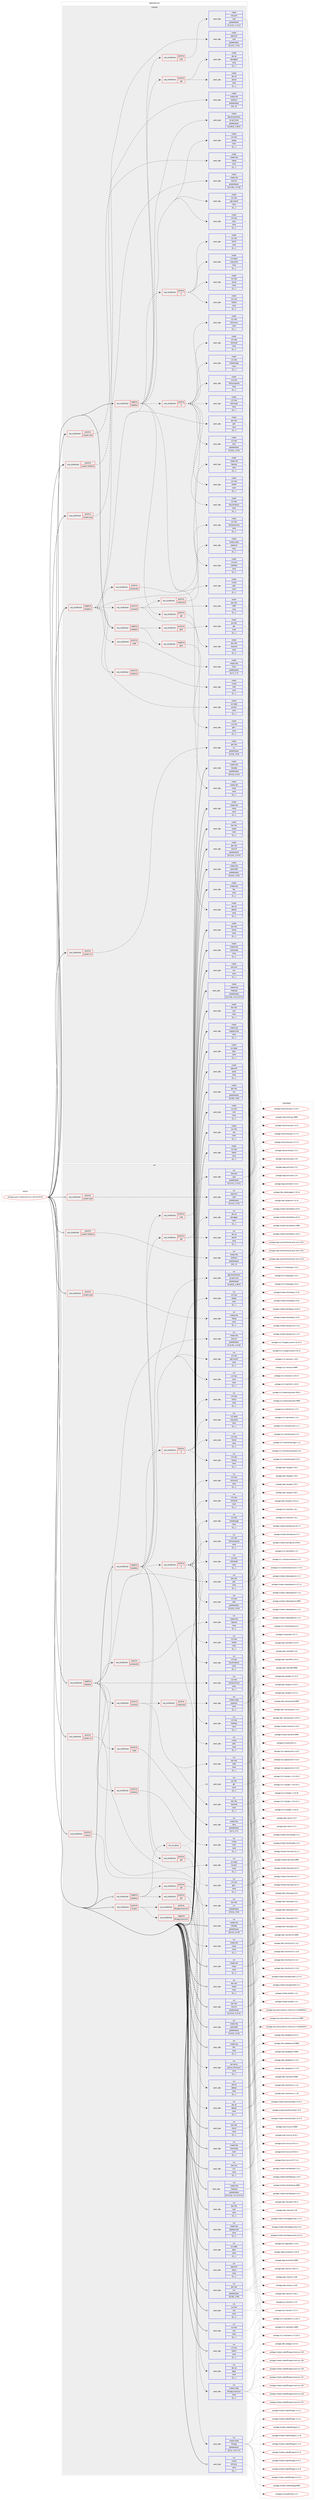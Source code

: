digraph prolog {

# *************
# Graph options
# *************

newrank=true;
concentrate=true;
compound=true;
graph [rankdir=LR,fontname=Helvetica,fontsize=10,ranksep=1.5];#, ranksep=2.5, nodesep=0.2];
edge  [arrowhead=vee];
node  [fontname=Helvetica,fontsize=10];

# **********
# The ebuild
# **********

subgraph cluster_leftcol {
color=gray;
label=<<i>ebuild</i>>;
id [label="portage://www-client/chromium-130.0.6723.91", color=red, width=4, href="../www-client/chromium-130.0.6723.91.svg"];
}

# ****************
# The dependencies
# ****************

subgraph cluster_midcol {
color=gray;
label=<<i>dependencies</i>>;
subgraph cluster_compile {
fillcolor="#eeeeee";
style=filled;
label=<<i>compile</i>>;
subgraph cond342 {
dependency2377 [label=<<TABLE BORDER="0" CELLBORDER="1" CELLSPACING="0" CELLPADDING="4"><TR><TD ROWSPAN="3" CELLPADDING="10">use_conditional</TD></TR><TR><TD>negative</TD></TR><TR><TD>headless</TD></TR></TABLE>>, shape=none, color=red];
subgraph cond343 {
dependency2378 [label=<<TABLE BORDER="0" CELLBORDER="1" CELLSPACING="0" CELLPADDING="4"><TR><TD ROWSPAN="3" CELLPADDING="10">use_conditional</TD></TR><TR><TD>positive</TD></TR><TR><TD>X</TD></TR></TABLE>>, shape=none, color=red];
subgraph pack1885 {
dependency2380 [label=<<TABLE BORDER="0" CELLBORDER="1" CELLSPACING="0" CELLPADDING="4" WIDTH="220"><TR><TD ROWSPAN="6" CELLPADDING="30">pack_dep</TD></TR><TR><TD WIDTH="110">install</TD></TR><TR><TD>x11-libs</TD></TR><TR><TD>libXcomposite</TD></TR><TR><TD>none</TD></TR><TR><TD>[[],,,,]</TD></TR></TABLE>>, shape=none, color=blue];
}
dependency2378:e -> dependency2380:w [weight=20,style="dashed",arrowhead="vee"];
subgraph pack1887 {
dependency2382 [label=<<TABLE BORDER="0" CELLBORDER="1" CELLSPACING="0" CELLPADDING="4" WIDTH="220"><TR><TD ROWSPAN="6" CELLPADDING="30">pack_dep</TD></TR><TR><TD WIDTH="110">install</TD></TR><TR><TD>x11-libs</TD></TR><TR><TD>libXcursor</TD></TR><TR><TD>none</TD></TR><TR><TD>[[],,,,]</TD></TR></TABLE>>, shape=none, color=blue];
}
dependency2378:e -> dependency2382:w [weight=20,style="dashed",arrowhead="vee"];
subgraph pack1888 {
dependency2383 [label=<<TABLE BORDER="0" CELLBORDER="1" CELLSPACING="0" CELLPADDING="4" WIDTH="220"><TR><TD ROWSPAN="6" CELLPADDING="30">pack_dep</TD></TR><TR><TD WIDTH="110">install</TD></TR><TR><TD>x11-libs</TD></TR><TR><TD>libXdamage</TD></TR><TR><TD>none</TD></TR><TR><TD>[[],,,,]</TD></TR></TABLE>>, shape=none, color=blue];
}
dependency2378:e -> dependency2383:w [weight=20,style="dashed",arrowhead="vee"];
subgraph pack1890 {
dependency2385 [label=<<TABLE BORDER="0" CELLBORDER="1" CELLSPACING="0" CELLPADDING="4" WIDTH="220"><TR><TD ROWSPAN="6" CELLPADDING="30">pack_dep</TD></TR><TR><TD WIDTH="110">install</TD></TR><TR><TD>x11-libs</TD></TR><TR><TD>libXfixes</TD></TR><TR><TD>none</TD></TR><TR><TD>[[],,,,]</TD></TR></TABLE>>, shape=none, color=blue];
}
dependency2378:e -> dependency2385:w [weight=20,style="dashed",arrowhead="vee"];
subgraph pack1892 {
dependency2387 [label=<<TABLE BORDER="0" CELLBORDER="1" CELLSPACING="0" CELLPADDING="4" WIDTH="220"><TR><TD ROWSPAN="6" CELLPADDING="30">pack_dep</TD></TR><TR><TD WIDTH="110">install</TD></TR><TR><TD>x11-libs</TD></TR><TR><TD>libXi</TD></TR><TR><TD>greaterequal</TD></TR><TR><TD>[[1,6,0],,,1.6.0]</TD></TR></TABLE>>, shape=none, color=blue];
}
dependency2378:e -> dependency2387:w [weight=20,style="dashed",arrowhead="vee"];
subgraph pack1894 {
dependency2389 [label=<<TABLE BORDER="0" CELLBORDER="1" CELLSPACING="0" CELLPADDING="4" WIDTH="220"><TR><TD ROWSPAN="6" CELLPADDING="30">pack_dep</TD></TR><TR><TD WIDTH="110">install</TD></TR><TR><TD>x11-libs</TD></TR><TR><TD>libXrandr</TD></TR><TR><TD>none</TD></TR><TR><TD>[[],,,,]</TD></TR></TABLE>>, shape=none, color=blue];
}
dependency2378:e -> dependency2389:w [weight=20,style="dashed",arrowhead="vee"];
subgraph pack1896 {
dependency2391 [label=<<TABLE BORDER="0" CELLBORDER="1" CELLSPACING="0" CELLPADDING="4" WIDTH="220"><TR><TD ROWSPAN="6" CELLPADDING="30">pack_dep</TD></TR><TR><TD WIDTH="110">install</TD></TR><TR><TD>x11-libs</TD></TR><TR><TD>libXrender</TD></TR><TR><TD>none</TD></TR><TR><TD>[[],,,,]</TD></TR></TABLE>>, shape=none, color=blue];
}
dependency2378:e -> dependency2391:w [weight=20,style="dashed",arrowhead="vee"];
subgraph pack1897 {
dependency2392 [label=<<TABLE BORDER="0" CELLBORDER="1" CELLSPACING="0" CELLPADDING="4" WIDTH="220"><TR><TD ROWSPAN="6" CELLPADDING="30">pack_dep</TD></TR><TR><TD WIDTH="110">install</TD></TR><TR><TD>x11-libs</TD></TR><TR><TD>libXtst</TD></TR><TR><TD>none</TD></TR><TR><TD>[[],,,,]</TD></TR></TABLE>>, shape=none, color=blue];
}
dependency2378:e -> dependency2392:w [weight=20,style="dashed",arrowhead="vee"];
subgraph pack1899 {
dependency2394 [label=<<TABLE BORDER="0" CELLBORDER="1" CELLSPACING="0" CELLPADDING="4" WIDTH="220"><TR><TD ROWSPAN="6" CELLPADDING="30">pack_dep</TD></TR><TR><TD WIDTH="110">install</TD></TR><TR><TD>x11-libs</TD></TR><TR><TD>libxshmfence</TD></TR><TR><TD>none</TD></TR><TR><TD>[[],,,,]</TD></TR></TABLE>>, shape=none, color=blue];
}
dependency2378:e -> dependency2394:w [weight=20,style="dashed",arrowhead="vee"];
}
dependency2377:e -> dependency2378:w [weight=20,style="dashed",arrowhead="vee"];
subgraph pack1902 {
dependency2397 [label=<<TABLE BORDER="0" CELLBORDER="1" CELLSPACING="0" CELLPADDING="4" WIDTH="220"><TR><TD ROWSPAN="6" CELLPADDING="30">pack_dep</TD></TR><TR><TD WIDTH="110">install</TD></TR><TR><TD>app-accessibility</TD></TR><TR><TD>at-spi2-core</TD></TR><TR><TD>greaterequal</TD></TR><TR><TD>[[2,46,0],,,2.46.0]</TD></TR></TABLE>>, shape=none, color=blue];
}
dependency2377:e -> dependency2397:w [weight=20,style="dashed",arrowhead="vee"];
subgraph pack1904 {
dependency2399 [label=<<TABLE BORDER="0" CELLBORDER="1" CELLSPACING="0" CELLPADDING="4" WIDTH="220"><TR><TD ROWSPAN="6" CELLPADDING="30">pack_dep</TD></TR><TR><TD WIDTH="110">install</TD></TR><TR><TD>media-libs</TD></TR><TR><TD>mesa</TD></TR><TR><TD>none</TD></TR><TR><TD>[[],,,,]</TD></TR></TABLE>>, shape=none, color=blue];
}
dependency2377:e -> dependency2399:w [weight=20,style="dashed",arrowhead="vee"];
subgraph cond345 {
dependency2401 [label=<<TABLE BORDER="0" CELLBORDER="1" CELLSPACING="0" CELLPADDING="4"><TR><TD ROWSPAN="3" CELLPADDING="10">use_conditional</TD></TR><TR><TD>positive</TD></TR><TR><TD>cups</TD></TR></TABLE>>, shape=none, color=red];
subgraph pack1907 {
dependency2403 [label=<<TABLE BORDER="0" CELLBORDER="1" CELLSPACING="0" CELLPADDING="4" WIDTH="220"><TR><TD ROWSPAN="6" CELLPADDING="30">pack_dep</TD></TR><TR><TD WIDTH="110">install</TD></TR><TR><TD>net-print</TD></TR><TR><TD>cups</TD></TR><TR><TD>greaterequal</TD></TR><TR><TD>[[1,3,11],,,1.3.11]</TD></TR></TABLE>>, shape=none, color=blue];
}
dependency2401:e -> dependency2403:w [weight=20,style="dashed",arrowhead="vee"];
}
dependency2377:e -> dependency2401:w [weight=20,style="dashed",arrowhead="vee"];
subgraph pack1910 {
dependency2406 [label=<<TABLE BORDER="0" CELLBORDER="1" CELLSPACING="0" CELLPADDING="4" WIDTH="220"><TR><TD ROWSPAN="6" CELLPADDING="30">pack_dep</TD></TR><TR><TD WIDTH="110">install</TD></TR><TR><TD>virtual</TD></TR><TR><TD>udev</TD></TR><TR><TD>none</TD></TR><TR><TD>[[],,,,]</TD></TR></TABLE>>, shape=none, color=blue];
}
dependency2377:e -> dependency2406:w [weight=20,style="dashed",arrowhead="vee"];
subgraph pack1913 {
dependency2409 [label=<<TABLE BORDER="0" CELLBORDER="1" CELLSPACING="0" CELLPADDING="4" WIDTH="220"><TR><TD ROWSPAN="6" CELLPADDING="30">pack_dep</TD></TR><TR><TD WIDTH="110">install</TD></TR><TR><TD>x11-libs</TD></TR><TR><TD>cairo</TD></TR><TR><TD>none</TD></TR><TR><TD>[[],,,,]</TD></TR></TABLE>>, shape=none, color=blue];
}
dependency2377:e -> dependency2409:w [weight=20,style="dashed",arrowhead="vee"];
subgraph pack1916 {
dependency2412 [label=<<TABLE BORDER="0" CELLBORDER="1" CELLSPACING="0" CELLPADDING="4" WIDTH="220"><TR><TD ROWSPAN="6" CELLPADDING="30">pack_dep</TD></TR><TR><TD WIDTH="110">install</TD></TR><TR><TD>x11-libs</TD></TR><TR><TD>gdk-pixbuf</TD></TR><TR><TD>none</TD></TR><TR><TD>[[],,,,]</TD></TR></TABLE>>, shape=none, color=blue];
}
dependency2377:e -> dependency2412:w [weight=20,style="dashed",arrowhead="vee"];
subgraph pack1920 {
dependency2416 [label=<<TABLE BORDER="0" CELLBORDER="1" CELLSPACING="0" CELLPADDING="4" WIDTH="220"><TR><TD ROWSPAN="6" CELLPADDING="30">pack_dep</TD></TR><TR><TD WIDTH="110">install</TD></TR><TR><TD>x11-libs</TD></TR><TR><TD>pango</TD></TR><TR><TD>none</TD></TR><TR><TD>[[],,,,]</TD></TR></TABLE>>, shape=none, color=blue];
}
dependency2377:e -> dependency2416:w [weight=20,style="dashed",arrowhead="vee"];
subgraph cond346 {
dependency2421 [label=<<TABLE BORDER="0" CELLBORDER="1" CELLSPACING="0" CELLPADDING="4"><TR><TD ROWSPAN="3" CELLPADDING="10">use_conditional</TD></TR><TR><TD>positive</TD></TR><TR><TD>qt5</TD></TR></TABLE>>, shape=none, color=red];
subgraph pack1927 {
dependency2424 [label=<<TABLE BORDER="0" CELLBORDER="1" CELLSPACING="0" CELLPADDING="4" WIDTH="220"><TR><TD ROWSPAN="6" CELLPADDING="30">pack_dep</TD></TR><TR><TD WIDTH="110">install</TD></TR><TR><TD>dev-qt</TD></TR><TR><TD>qtcore</TD></TR><TR><TD>none</TD></TR><TR><TD>[[],,,,]</TD></TR></TABLE>>, shape=none, color=blue];
}
dependency2421:e -> dependency2424:w [weight=20,style="dashed",arrowhead="vee"];
subgraph pack1932 {
dependency2430 [label=<<TABLE BORDER="0" CELLBORDER="1" CELLSPACING="0" CELLPADDING="4" WIDTH="220"><TR><TD ROWSPAN="6" CELLPADDING="30">pack_dep</TD></TR><TR><TD WIDTH="110">install</TD></TR><TR><TD>dev-qt</TD></TR><TR><TD>qtwidgets</TD></TR><TR><TD>none</TD></TR><TR><TD>[[],,,,]</TD></TR></TABLE>>, shape=none, color=blue];
}
dependency2421:e -> dependency2430:w [weight=20,style="dashed",arrowhead="vee"];
}
dependency2377:e -> dependency2421:w [weight=20,style="dashed",arrowhead="vee"];
subgraph cond347 {
dependency2435 [label=<<TABLE BORDER="0" CELLBORDER="1" CELLSPACING="0" CELLPADDING="4"><TR><TD ROWSPAN="3" CELLPADDING="10">use_conditional</TD></TR><TR><TD>positive</TD></TR><TR><TD>qt6</TD></TR></TABLE>>, shape=none, color=red];
subgraph pack1942 {
dependency2441 [label=<<TABLE BORDER="0" CELLBORDER="1" CELLSPACING="0" CELLPADDING="4" WIDTH="220"><TR><TD ROWSPAN="6" CELLPADDING="30">pack_dep</TD></TR><TR><TD WIDTH="110">install</TD></TR><TR><TD>dev-qt</TD></TR><TR><TD>qtbase</TD></TR><TR><TD>none</TD></TR><TR><TD>[[],,,,]</TD></TR></TABLE>>, shape=none, color=blue];
}
dependency2435:e -> dependency2441:w [weight=20,style="dashed",arrowhead="vee"];
}
dependency2377:e -> dependency2435:w [weight=20,style="dashed",arrowhead="vee"];
}
id:e -> dependency2377:w [weight=20,style="solid",arrowhead="vee"];
subgraph cond348 {
dependency2451 [label=<<TABLE BORDER="0" CELLBORDER="1" CELLSPACING="0" CELLPADDING="4"><TR><TD ROWSPAN="3" CELLPADDING="10">use_conditional</TD></TR><TR><TD>negative</TD></TR><TR><TD>headless</TD></TR></TABLE>>, shape=none, color=red];
subgraph cond349 {
dependency2457 [label=<<TABLE BORDER="0" CELLBORDER="1" CELLSPACING="0" CELLPADDING="4"><TR><TD ROWSPAN="3" CELLPADDING="10">use_conditional</TD></TR><TR><TD>positive</TD></TR><TR><TD>gtk4</TD></TR></TABLE>>, shape=none, color=red];
subgraph pack1960 {
dependency2462 [label=<<TABLE BORDER="0" CELLBORDER="1" CELLSPACING="0" CELLPADDING="4" WIDTH="220"><TR><TD ROWSPAN="6" CELLPADDING="30">pack_dep</TD></TR><TR><TD WIDTH="110">install</TD></TR><TR><TD>gui-libs</TD></TR><TR><TD>gtk</TD></TR><TR><TD>none</TD></TR><TR><TD>[[],,,,]</TD></TR></TABLE>>, shape=none, color=blue];
}
dependency2457:e -> dependency2462:w [weight=20,style="dashed",arrowhead="vee"];
}
dependency2451:e -> dependency2457:w [weight=20,style="dashed",arrowhead="vee"];
subgraph cond350 {
dependency2469 [label=<<TABLE BORDER="0" CELLBORDER="1" CELLSPACING="0" CELLPADDING="4"><TR><TD ROWSPAN="3" CELLPADDING="10">use_conditional</TD></TR><TR><TD>negative</TD></TR><TR><TD>gtk4</TD></TR></TABLE>>, shape=none, color=red];
subgraph pack1969 {
dependency2474 [label=<<TABLE BORDER="0" CELLBORDER="1" CELLSPACING="0" CELLPADDING="4" WIDTH="220"><TR><TD ROWSPAN="6" CELLPADDING="30">pack_dep</TD></TR><TR><TD WIDTH="110">install</TD></TR><TR><TD>x11-libs</TD></TR><TR><TD>gtk+</TD></TR><TR><TD>none</TD></TR><TR><TD>[[],,,,]</TD></TR></TABLE>>, shape=none, color=blue];
}
dependency2469:e -> dependency2474:w [weight=20,style="dashed",arrowhead="vee"];
}
dependency2451:e -> dependency2469:w [weight=20,style="dashed",arrowhead="vee"];
}
id:e -> dependency2451:w [weight=20,style="solid",arrowhead="vee"];
subgraph cond351 {
dependency2479 [label=<<TABLE BORDER="0" CELLBORDER="1" CELLSPACING="0" CELLPADDING="4"><TR><TD ROWSPAN="3" CELLPADDING="10">use_conditional</TD></TR><TR><TD>negative</TD></TR><TR><TD>headless</TD></TR></TABLE>>, shape=none, color=red];
subgraph pack1977 {
dependency2480 [label=<<TABLE BORDER="0" CELLBORDER="1" CELLSPACING="0" CELLPADDING="4" WIDTH="220"><TR><TD ROWSPAN="6" CELLPADDING="30">pack_dep</TD></TR><TR><TD WIDTH="110">install</TD></TR><TR><TD>dev-libs</TD></TR><TR><TD>glib</TD></TR><TR><TD>none</TD></TR><TR><TD>[[],,,,]</TD></TR></TABLE>>, shape=none, color=blue];
}
dependency2479:e -> dependency2480:w [weight=20,style="dashed",arrowhead="vee"];
subgraph pack1984 {
dependency2487 [label=<<TABLE BORDER="0" CELLBORDER="1" CELLSPACING="0" CELLPADDING="4" WIDTH="220"><TR><TD ROWSPAN="6" CELLPADDING="30">pack_dep</TD></TR><TR><TD WIDTH="110">install</TD></TR><TR><TD>media-libs</TD></TR><TR><TD>alsa-lib</TD></TR><TR><TD>greaterequal</TD></TR><TR><TD>[[1,0,19],,,1.0.19]</TD></TR></TABLE>>, shape=none, color=blue];
}
dependency2479:e -> dependency2487:w [weight=20,style="dashed",arrowhead="vee"];
subgraph cond352 {
dependency2489 [label=<<TABLE BORDER="0" CELLBORDER="1" CELLSPACING="0" CELLPADDING="4"><TR><TD ROWSPAN="3" CELLPADDING="10">use_conditional</TD></TR><TR><TD>positive</TD></TR><TR><TD>pulseaudio</TD></TR></TABLE>>, shape=none, color=red];
subgraph pack1989 {
dependency2494 [label=<<TABLE BORDER="0" CELLBORDER="1" CELLSPACING="0" CELLPADDING="4" WIDTH="220"><TR><TD ROWSPAN="6" CELLPADDING="30">pack_dep</TD></TR><TR><TD WIDTH="110">install</TD></TR><TR><TD>media-libs</TD></TR><TR><TD>libpulse</TD></TR><TR><TD>none</TD></TR><TR><TD>[[],,,,]</TD></TR></TABLE>>, shape=none, color=blue];
}
dependency2489:e -> dependency2494:w [weight=20,style="dashed",arrowhead="vee"];
}
dependency2479:e -> dependency2489:w [weight=20,style="dashed",arrowhead="vee"];
subgraph pack1995 {
dependency2498 [label=<<TABLE BORDER="0" CELLBORDER="1" CELLSPACING="0" CELLPADDING="4" WIDTH="220"><TR><TD ROWSPAN="6" CELLPADDING="30">pack_dep</TD></TR><TR><TD WIDTH="110">install</TD></TR><TR><TD>sys-apps</TD></TR><TR><TD>pciutils</TD></TR><TR><TD>none</TD></TR><TR><TD>[[],,,,]</TD></TR></TABLE>>, shape=none, color=blue];
}
dependency2479:e -> dependency2498:w [weight=20,style="dashed",arrowhead="vee"];
subgraph cond353 {
dependency2505 [label=<<TABLE BORDER="0" CELLBORDER="1" CELLSPACING="0" CELLPADDING="4"><TR><TD ROWSPAN="3" CELLPADDING="10">use_conditional</TD></TR><TR><TD>positive</TD></TR><TR><TD>kerberos</TD></TR></TABLE>>, shape=none, color=red];
subgraph pack2004 {
dependency2508 [label=<<TABLE BORDER="0" CELLBORDER="1" CELLSPACING="0" CELLPADDING="4" WIDTH="220"><TR><TD ROWSPAN="6" CELLPADDING="30">pack_dep</TD></TR><TR><TD WIDTH="110">install</TD></TR><TR><TD>virtual</TD></TR><TR><TD>krb5</TD></TR><TR><TD>none</TD></TR><TR><TD>[[],,,,]</TD></TR></TABLE>>, shape=none, color=blue];
}
dependency2505:e -> dependency2508:w [weight=20,style="dashed",arrowhead="vee"];
}
dependency2479:e -> dependency2505:w [weight=20,style="dashed",arrowhead="vee"];
subgraph cond354 {
dependency2511 [label=<<TABLE BORDER="0" CELLBORDER="1" CELLSPACING="0" CELLPADDING="4"><TR><TD ROWSPAN="3" CELLPADDING="10">use_conditional</TD></TR><TR><TD>positive</TD></TR><TR><TD>vaapi</TD></TR></TABLE>>, shape=none, color=red];
subgraph pack2007 {
dependency2513 [label=<<TABLE BORDER="0" CELLBORDER="1" CELLSPACING="0" CELLPADDING="4" WIDTH="220"><TR><TD ROWSPAN="6" CELLPADDING="30">pack_dep</TD></TR><TR><TD WIDTH="110">install</TD></TR><TR><TD>media-libs</TD></TR><TR><TD>libva</TD></TR><TR><TD>greaterequal</TD></TR><TR><TD>[[2,7],,,2.7]</TD></TR></TABLE>>, shape=none, color=blue];
}
dependency2511:e -> dependency2513:w [weight=20,style="dashed",arrowhead="vee"];
}
dependency2479:e -> dependency2511:w [weight=20,style="dashed",arrowhead="vee"];
subgraph cond355 {
dependency2515 [label=<<TABLE BORDER="0" CELLBORDER="1" CELLSPACING="0" CELLPADDING="4"><TR><TD ROWSPAN="3" CELLPADDING="10">use_conditional</TD></TR><TR><TD>positive</TD></TR><TR><TD>X</TD></TR></TABLE>>, shape=none, color=red];
subgraph pack2013 {
dependency2519 [label=<<TABLE BORDER="0" CELLBORDER="1" CELLSPACING="0" CELLPADDING="4" WIDTH="220"><TR><TD ROWSPAN="6" CELLPADDING="30">pack_dep</TD></TR><TR><TD WIDTH="110">install</TD></TR><TR><TD>x11-base</TD></TR><TR><TD>xorg-proto</TD></TR><TR><TD>none</TD></TR><TR><TD>[[],,,,]</TD></TR></TABLE>>, shape=none, color=blue];
}
dependency2515:e -> dependency2519:w [weight=20,style="dashed",arrowhead="vee"];
subgraph pack2014 {
dependency2521 [label=<<TABLE BORDER="0" CELLBORDER="1" CELLSPACING="0" CELLPADDING="4" WIDTH="220"><TR><TD ROWSPAN="6" CELLPADDING="30">pack_dep</TD></TR><TR><TD WIDTH="110">install</TD></TR><TR><TD>x11-libs</TD></TR><TR><TD>libX11</TD></TR><TR><TD>none</TD></TR><TR><TD>[[],,,,]</TD></TR></TABLE>>, shape=none, color=blue];
}
dependency2515:e -> dependency2521:w [weight=20,style="dashed",arrowhead="vee"];
subgraph pack2016 {
dependency2523 [label=<<TABLE BORDER="0" CELLBORDER="1" CELLSPACING="0" CELLPADDING="4" WIDTH="220"><TR><TD ROWSPAN="6" CELLPADDING="30">pack_dep</TD></TR><TR><TD WIDTH="110">install</TD></TR><TR><TD>x11-libs</TD></TR><TR><TD>libxcb</TD></TR><TR><TD>none</TD></TR><TR><TD>[[],,,,]</TD></TR></TABLE>>, shape=none, color=blue];
}
dependency2515:e -> dependency2523:w [weight=20,style="dashed",arrowhead="vee"];
subgraph pack2018 {
dependency2525 [label=<<TABLE BORDER="0" CELLBORDER="1" CELLSPACING="0" CELLPADDING="4" WIDTH="220"><TR><TD ROWSPAN="6" CELLPADDING="30">pack_dep</TD></TR><TR><TD WIDTH="110">install</TD></TR><TR><TD>x11-libs</TD></TR><TR><TD>libXext</TD></TR><TR><TD>none</TD></TR><TR><TD>[[],,,,]</TD></TR></TABLE>>, shape=none, color=blue];
}
dependency2515:e -> dependency2525:w [weight=20,style="dashed",arrowhead="vee"];
}
dependency2479:e -> dependency2515:w [weight=20,style="dashed",arrowhead="vee"];
subgraph pack2020 {
dependency2528 [label=<<TABLE BORDER="0" CELLBORDER="1" CELLSPACING="0" CELLPADDING="4" WIDTH="220"><TR><TD ROWSPAN="6" CELLPADDING="30">pack_dep</TD></TR><TR><TD WIDTH="110">install</TD></TR><TR><TD>x11-libs</TD></TR><TR><TD>libxkbcommon</TD></TR><TR><TD>none</TD></TR><TR><TD>[[],,,,]</TD></TR></TABLE>>, shape=none, color=blue];
}
dependency2479:e -> dependency2528:w [weight=20,style="dashed",arrowhead="vee"];
subgraph cond357 {
dependency2530 [label=<<TABLE BORDER="0" CELLBORDER="1" CELLSPACING="0" CELLPADDING="4"><TR><TD ROWSPAN="3" CELLPADDING="10">use_conditional</TD></TR><TR><TD>positive</TD></TR><TR><TD>wayland</TD></TR></TABLE>>, shape=none, color=red];
subgraph pack2022 {
dependency2531 [label=<<TABLE BORDER="0" CELLBORDER="1" CELLSPACING="0" CELLPADDING="4" WIDTH="220"><TR><TD ROWSPAN="6" CELLPADDING="30">pack_dep</TD></TR><TR><TD WIDTH="110">install</TD></TR><TR><TD>dev-libs</TD></TR><TR><TD>libffi</TD></TR><TR><TD>none</TD></TR><TR><TD>[[],,,,]</TD></TR></TABLE>>, shape=none, color=blue];
}
dependency2530:e -> dependency2531:w [weight=20,style="dashed",arrowhead="vee"];
subgraph pack2025 {
dependency2534 [label=<<TABLE BORDER="0" CELLBORDER="1" CELLSPACING="0" CELLPADDING="4" WIDTH="220"><TR><TD ROWSPAN="6" CELLPADDING="30">pack_dep</TD></TR><TR><TD WIDTH="110">install</TD></TR><TR><TD>dev-libs</TD></TR><TR><TD>wayland</TD></TR><TR><TD>none</TD></TR><TR><TD>[[],,,,]</TD></TR></TABLE>>, shape=none, color=blue];
}
dependency2530:e -> dependency2534:w [weight=20,style="dashed",arrowhead="vee"];
subgraph cond358 {
dependency2537 [label=<<TABLE BORDER="0" CELLBORDER="1" CELLSPACING="0" CELLPADDING="4"><TR><TD ROWSPAN="3" CELLPADDING="10">use_conditional</TD></TR><TR><TD>positive</TD></TR><TR><TD>screencast</TD></TR></TABLE>>, shape=none, color=red];
subgraph pack2031 {
dependency2541 [label=<<TABLE BORDER="0" CELLBORDER="1" CELLSPACING="0" CELLPADDING="4" WIDTH="220"><TR><TD ROWSPAN="6" CELLPADDING="30">pack_dep</TD></TR><TR><TD WIDTH="110">install</TD></TR><TR><TD>media-video</TD></TR><TR><TD>pipewire</TD></TR><TR><TD>none</TD></TR><TR><TD>[[],,,,]</TD></TR></TABLE>>, shape=none, color=blue];
}
dependency2537:e -> dependency2541:w [weight=20,style="dashed",arrowhead="vee"];
}
dependency2530:e -> dependency2537:w [weight=20,style="dashed",arrowhead="vee"];
}
dependency2479:e -> dependency2530:w [weight=20,style="dashed",arrowhead="vee"];
}
id:e -> dependency2479:w [weight=20,style="solid",arrowhead="vee"];
subgraph cond359 {
dependency2549 [label=<<TABLE BORDER="0" CELLBORDER="1" CELLSPACING="0" CELLPADDING="4"><TR><TD ROWSPAN="3" CELLPADDING="10">use_conditional</TD></TR><TR><TD>positive</TD></TR><TR><TD>system-harfbuzz</TD></TR></TABLE>>, shape=none, color=red];
subgraph pack2040 {
dependency2551 [label=<<TABLE BORDER="0" CELLBORDER="1" CELLSPACING="0" CELLPADDING="4" WIDTH="220"><TR><TD ROWSPAN="6" CELLPADDING="30">pack_dep</TD></TR><TR><TD WIDTH="110">install</TD></TR><TR><TD>media-libs</TD></TR><TR><TD>harfbuzz</TD></TR><TR><TD>greaterequal</TD></TR><TR><TD>[[3],,,3]</TD></TR></TABLE>>, shape=none, color=blue];
}
dependency2549:e -> dependency2551:w [weight=20,style="dashed",arrowhead="vee"];
}
id:e -> dependency2549:w [weight=20,style="solid",arrowhead="vee"];
subgraph cond360 {
dependency2555 [label=<<TABLE BORDER="0" CELLBORDER="1" CELLSPACING="0" CELLPADDING="4"><TR><TD ROWSPAN="3" CELLPADDING="10">use_conditional</TD></TR><TR><TD>positive</TD></TR><TR><TD>system-icu</TD></TR></TABLE>>, shape=none, color=red];
subgraph pack2045 {
dependency2557 [label=<<TABLE BORDER="0" CELLBORDER="1" CELLSPACING="0" CELLPADDING="4" WIDTH="220"><TR><TD ROWSPAN="6" CELLPADDING="30">pack_dep</TD></TR><TR><TD WIDTH="110">install</TD></TR><TR><TD>dev-libs</TD></TR><TR><TD>icu</TD></TR><TR><TD>greaterequal</TD></TR><TR><TD>[[73,0],,,73.0]</TD></TR></TABLE>>, shape=none, color=blue];
}
dependency2555:e -> dependency2557:w [weight=20,style="dashed",arrowhead="vee"];
}
id:e -> dependency2555:w [weight=20,style="solid",arrowhead="vee"];
subgraph cond361 {
dependency2562 [label=<<TABLE BORDER="0" CELLBORDER="1" CELLSPACING="0" CELLPADDING="4"><TR><TD ROWSPAN="3" CELLPADDING="10">use_conditional</TD></TR><TR><TD>positive</TD></TR><TR><TD>system-png</TD></TR></TABLE>>, shape=none, color=red];
subgraph pack2051 {
dependency2564 [label=<<TABLE BORDER="0" CELLBORDER="1" CELLSPACING="0" CELLPADDING="4" WIDTH="220"><TR><TD ROWSPAN="6" CELLPADDING="30">pack_dep</TD></TR><TR><TD WIDTH="110">install</TD></TR><TR><TD>media-libs</TD></TR><TR><TD>libpng</TD></TR><TR><TD>none</TD></TR><TR><TD>[[],,,,]</TD></TR></TABLE>>, shape=none, color=blue];
}
dependency2562:e -> dependency2564:w [weight=20,style="dashed",arrowhead="vee"];
}
id:e -> dependency2562:w [weight=20,style="solid",arrowhead="vee"];
subgraph cond363 {
dependency2571 [label=<<TABLE BORDER="0" CELLBORDER="1" CELLSPACING="0" CELLPADDING="4"><TR><TD ROWSPAN="3" CELLPADDING="10">use_conditional</TD></TR><TR><TD>positive</TD></TR><TR><TD>system-zstd</TD></TR></TABLE>>, shape=none, color=red];
subgraph pack2057 {
dependency2572 [label=<<TABLE BORDER="0" CELLBORDER="1" CELLSPACING="0" CELLPADDING="4" WIDTH="220"><TR><TD ROWSPAN="6" CELLPADDING="30">pack_dep</TD></TR><TR><TD WIDTH="110">install</TD></TR><TR><TD>app-arch</TD></TR><TR><TD>zstd</TD></TR><TR><TD>greaterequal</TD></TR><TR><TD>[[1,5,5],,,1.5.5]</TD></TR></TABLE>>, shape=none, color=blue];
}
dependency2571:e -> dependency2572:w [weight=20,style="dashed",arrowhead="vee"];
}
id:e -> dependency2571:w [weight=20,style="solid",arrowhead="vee"];
subgraph pack2061 {
dependency2579 [label=<<TABLE BORDER="0" CELLBORDER="1" CELLSPACING="0" CELLPADDING="4" WIDTH="220"><TR><TD ROWSPAN="6" CELLPADDING="30">pack_dep</TD></TR><TR><TD WIDTH="110">install</TD></TR><TR><TD>app-arch</TD></TR><TR><TD>bzip2</TD></TR><TR><TD>none</TD></TR><TR><TD>[[],,,,]</TD></TR></TABLE>>, shape=none, color=blue];
}
id:e -> dependency2579:w [weight=20,style="solid",arrowhead="vee"];
subgraph pack2066 {
dependency2585 [label=<<TABLE BORDER="0" CELLBORDER="1" CELLSPACING="0" CELLPADDING="4" WIDTH="220"><TR><TD ROWSPAN="6" CELLPADDING="30">pack_dep</TD></TR><TR><TD WIDTH="110">install</TD></TR><TR><TD>dev-libs</TD></TR><TR><TD>expat</TD></TR><TR><TD>none</TD></TR><TR><TD>[[],,,,]</TD></TR></TABLE>>, shape=none, color=blue];
}
id:e -> dependency2585:w [weight=20,style="solid",arrowhead="vee"];
subgraph pack2077 {
dependency2593 [label=<<TABLE BORDER="0" CELLBORDER="1" CELLSPACING="0" CELLPADDING="4" WIDTH="220"><TR><TD ROWSPAN="6" CELLPADDING="30">pack_dep</TD></TR><TR><TD WIDTH="110">install</TD></TR><TR><TD>dev-libs</TD></TR><TR><TD>libxml2</TD></TR><TR><TD>greaterequal</TD></TR><TR><TD>[[2,12,4],,,2.12.4]</TD></TR></TABLE>>, shape=none, color=blue];
}
id:e -> dependency2593:w [weight=20,style="solid",arrowhead="vee"];
subgraph pack2083 {
dependency2604 [label=<<TABLE BORDER="0" CELLBORDER="1" CELLSPACING="0" CELLPADDING="4" WIDTH="220"><TR><TD ROWSPAN="6" CELLPADDING="30">pack_dep</TD></TR><TR><TD WIDTH="110">install</TD></TR><TR><TD>dev-libs</TD></TR><TR><TD>libxslt</TD></TR><TR><TD>none</TD></TR><TR><TD>[[],,,,]</TD></TR></TABLE>>, shape=none, color=blue];
}
id:e -> dependency2604:w [weight=20,style="solid",arrowhead="vee"];
subgraph pack2095 {
dependency2612 [label=<<TABLE BORDER="0" CELLBORDER="1" CELLSPACING="0" CELLPADDING="4" WIDTH="220"><TR><TD ROWSPAN="6" CELLPADDING="30">pack_dep</TD></TR><TR><TD WIDTH="110">install</TD></TR><TR><TD>dev-libs</TD></TR><TR><TD>nspr</TD></TR><TR><TD>none</TD></TR><TR><TD>[[],,,,]</TD></TR></TABLE>>, shape=none, color=blue];
}
id:e -> dependency2612:w [weight=20,style="solid",arrowhead="vee"];
subgraph pack2103 {
dependency2619 [label=<<TABLE BORDER="0" CELLBORDER="1" CELLSPACING="0" CELLPADDING="4" WIDTH="220"><TR><TD ROWSPAN="6" CELLPADDING="30">pack_dep</TD></TR><TR><TD WIDTH="110">install</TD></TR><TR><TD>dev-libs</TD></TR><TR><TD>nss</TD></TR><TR><TD>greaterequal</TD></TR><TR><TD>[[3,26],,,3.26]</TD></TR></TABLE>>, shape=none, color=blue];
}
id:e -> dependency2619:w [weight=20,style="solid",arrowhead="vee"];
subgraph pack2107 {
dependency2623 [label=<<TABLE BORDER="0" CELLBORDER="1" CELLSPACING="0" CELLPADDING="4" WIDTH="220"><TR><TD ROWSPAN="6" CELLPADDING="30">pack_dep</TD></TR><TR><TD WIDTH="110">install</TD></TR><TR><TD>media-libs</TD></TR><TR><TD>flac</TD></TR><TR><TD>none</TD></TR><TR><TD>[[],,,,]</TD></TR></TABLE>>, shape=none, color=blue];
}
id:e -> dependency2623:w [weight=20,style="solid",arrowhead="vee"];
subgraph pack2111 {
dependency2627 [label=<<TABLE BORDER="0" CELLBORDER="1" CELLSPACING="0" CELLPADDING="4" WIDTH="220"><TR><TD ROWSPAN="6" CELLPADDING="30">pack_dep</TD></TR><TR><TD WIDTH="110">install</TD></TR><TR><TD>media-libs</TD></TR><TR><TD>fontconfig</TD></TR><TR><TD>none</TD></TR><TR><TD>[[],,,,]</TD></TR></TABLE>>, shape=none, color=blue];
}
id:e -> dependency2627:w [weight=20,style="solid",arrowhead="vee"];
subgraph pack2114 {
dependency2631 [label=<<TABLE BORDER="0" CELLBORDER="1" CELLSPACING="0" CELLPADDING="4" WIDTH="220"><TR><TD ROWSPAN="6" CELLPADDING="30">pack_dep</TD></TR><TR><TD WIDTH="110">install</TD></TR><TR><TD>media-libs</TD></TR><TR><TD>freetype</TD></TR><TR><TD>greaterequal</TD></TR><TR><TD>[[2,11,0],,-r1,2.11.0-r1]</TD></TR></TABLE>>, shape=none, color=blue];
}
id:e -> dependency2631:w [weight=20,style="solid",arrowhead="vee"];
subgraph pack2115 {
dependency2632 [label=<<TABLE BORDER="0" CELLBORDER="1" CELLSPACING="0" CELLPADDING="4" WIDTH="220"><TR><TD ROWSPAN="6" CELLPADDING="30">pack_dep</TD></TR><TR><TD WIDTH="110">install</TD></TR><TR><TD>media-libs</TD></TR><TR><TD>libjpeg-turbo</TD></TR><TR><TD>none</TD></TR><TR><TD>[[],,,,]</TD></TR></TABLE>>, shape=none, color=blue];
}
id:e -> dependency2632:w [weight=20,style="solid",arrowhead="vee"];
subgraph pack2117 {
dependency2634 [label=<<TABLE BORDER="0" CELLBORDER="1" CELLSPACING="0" CELLPADDING="4" WIDTH="220"><TR><TD ROWSPAN="6" CELLPADDING="30">pack_dep</TD></TR><TR><TD WIDTH="110">install</TD></TR><TR><TD>media-libs</TD></TR><TR><TD>libwebp</TD></TR><TR><TD>greaterequal</TD></TR><TR><TD>[[0,4,0],,,0.4.0]</TD></TR></TABLE>>, shape=none, color=blue];
}
id:e -> dependency2634:w [weight=20,style="solid",arrowhead="vee"];
subgraph pack2119 {
dependency2637 [label=<<TABLE BORDER="0" CELLBORDER="1" CELLSPACING="0" CELLPADDING="4" WIDTH="220"><TR><TD ROWSPAN="6" CELLPADDING="30">pack_dep</TD></TR><TR><TD WIDTH="110">install</TD></TR><TR><TD>media-libs</TD></TR><TR><TD>mesa</TD></TR><TR><TD>none</TD></TR><TR><TD>[[],,,,]</TD></TR></TABLE>>, shape=none, color=blue];
}
id:e -> dependency2637:w [weight=20,style="solid",arrowhead="vee"];
subgraph pack2124 {
dependency2642 [label=<<TABLE BORDER="0" CELLBORDER="1" CELLSPACING="0" CELLPADDING="4" WIDTH="220"><TR><TD ROWSPAN="6" CELLPADDING="30">pack_dep</TD></TR><TR><TD WIDTH="110">install</TD></TR><TR><TD>media-libs</TD></TR><TR><TD>openh264</TD></TR><TR><TD>greaterequal</TD></TR><TR><TD>[[1,6,0],,,1.6.0]</TD></TR></TABLE>>, shape=none, color=blue];
}
id:e -> dependency2642:w [weight=20,style="solid",arrowhead="vee"];
subgraph pack2129 {
dependency2648 [label=<<TABLE BORDER="0" CELLBORDER="1" CELLSPACING="0" CELLPADDING="4" WIDTH="220"><TR><TD ROWSPAN="6" CELLPADDING="30">pack_dep</TD></TR><TR><TD WIDTH="110">install</TD></TR><TR><TD>net-misc</TD></TR><TR><TD>curl</TD></TR><TR><TD>none</TD></TR><TR><TD>[[],,,,]</TD></TR></TABLE>>, shape=none, color=blue];
}
id:e -> dependency2648:w [weight=20,style="solid",arrowhead="vee"];
subgraph pack2132 {
dependency2650 [label=<<TABLE BORDER="0" CELLBORDER="1" CELLSPACING="0" CELLPADDING="4" WIDTH="220"><TR><TD ROWSPAN="6" CELLPADDING="30">pack_dep</TD></TR><TR><TD WIDTH="110">install</TD></TR><TR><TD>sys-apps</TD></TR><TR><TD>dbus</TD></TR><TR><TD>none</TD></TR><TR><TD>[[],,,,]</TD></TR></TABLE>>, shape=none, color=blue];
}
id:e -> dependency2650:w [weight=20,style="solid",arrowhead="vee"];
subgraph pack2136 {
dependency2655 [label=<<TABLE BORDER="0" CELLBORDER="1" CELLSPACING="0" CELLPADDING="4" WIDTH="220"><TR><TD ROWSPAN="6" CELLPADDING="30">pack_dep</TD></TR><TR><TD WIDTH="110">install</TD></TR><TR><TD>sys-libs</TD></TR><TR><TD>zlib</TD></TR><TR><TD>none</TD></TR><TR><TD>[[],,,,]</TD></TR></TABLE>>, shape=none, color=blue];
}
id:e -> dependency2655:w [weight=20,style="solid",arrowhead="vee"];
subgraph pack2139 {
dependency2658 [label=<<TABLE BORDER="0" CELLBORDER="1" CELLSPACING="0" CELLPADDING="4" WIDTH="220"><TR><TD ROWSPAN="6" CELLPADDING="30">pack_dep</TD></TR><TR><TD WIDTH="110">install</TD></TR><TR><TD>sys-libs</TD></TR><TR><TD>zlib</TD></TR><TR><TD>none</TD></TR><TR><TD>[[],,,,]</TD></TR></TABLE>>, shape=none, color=blue];
}
id:e -> dependency2658:w [weight=20,style="solid",arrowhead="vee"];
subgraph pack2141 {
dependency2660 [label=<<TABLE BORDER="0" CELLBORDER="1" CELLSPACING="0" CELLPADDING="4" WIDTH="220"><TR><TD ROWSPAN="6" CELLPADDING="30">pack_dep</TD></TR><TR><TD WIDTH="110">install</TD></TR><TR><TD>x11-libs</TD></TR><TR><TD>libdrm</TD></TR><TR><TD>none</TD></TR><TR><TD>[[],,,,]</TD></TR></TABLE>>, shape=none, color=blue];
}
id:e -> dependency2660:w [weight=20,style="solid",arrowhead="vee"];
}
subgraph cluster_compileandrun {
fillcolor="#eeeeee";
style=filled;
label=<<i>compile and run</i>>;
}
subgraph cluster_run {
fillcolor="#eeeeee";
style=filled;
label=<<i>run</i>>;
subgraph cond366 {
dependency2663 [label=<<TABLE BORDER="0" CELLBORDER="1" CELLSPACING="0" CELLPADDING="4"><TR><TD ROWSPAN="3" CELLPADDING="10">use_conditional</TD></TR><TR><TD>negative</TD></TR><TR><TD>headless</TD></TR></TABLE>>, shape=none, color=red];
subgraph any155 {
dependency2666 [label=<<TABLE BORDER="0" CELLBORDER="1" CELLSPACING="0" CELLPADDING="4"><TR><TD CELLPADDING="10">any_of_group</TD></TR></TABLE>>, shape=none, color=red];subgraph pack2146 {
dependency2667 [label=<<TABLE BORDER="0" CELLBORDER="1" CELLSPACING="0" CELLPADDING="4" WIDTH="220"><TR><TD ROWSPAN="6" CELLPADDING="30">pack_dep</TD></TR><TR><TD WIDTH="110">run</TD></TR><TR><TD>x11-libs</TD></TR><TR><TD>gtk+</TD></TR><TR><TD>none</TD></TR><TR><TD>[[],,,,]</TD></TR></TABLE>>, shape=none, color=blue];
}
dependency2666:e -> dependency2667:w [weight=20,style="dotted",arrowhead="oinv"];
subgraph pack2147 {
dependency2668 [label=<<TABLE BORDER="0" CELLBORDER="1" CELLSPACING="0" CELLPADDING="4" WIDTH="220"><TR><TD ROWSPAN="6" CELLPADDING="30">pack_dep</TD></TR><TR><TD WIDTH="110">run</TD></TR><TR><TD>gui-libs</TD></TR><TR><TD>gtk</TD></TR><TR><TD>none</TD></TR><TR><TD>[[],,,,]</TD></TR></TABLE>>, shape=none, color=blue];
}
dependency2666:e -> dependency2668:w [weight=20,style="dotted",arrowhead="oinv"];
}
dependency2663:e -> dependency2666:w [weight=20,style="dashed",arrowhead="vee"];
subgraph cond367 {
dependency2669 [label=<<TABLE BORDER="0" CELLBORDER="1" CELLSPACING="0" CELLPADDING="4"><TR><TD ROWSPAN="3" CELLPADDING="10">use_conditional</TD></TR><TR><TD>positive</TD></TR><TR><TD>qt5</TD></TR></TABLE>>, shape=none, color=red];
subgraph pack2148 {
dependency2670 [label=<<TABLE BORDER="0" CELLBORDER="1" CELLSPACING="0" CELLPADDING="4" WIDTH="220"><TR><TD ROWSPAN="6" CELLPADDING="30">pack_dep</TD></TR><TR><TD WIDTH="110">run</TD></TR><TR><TD>dev-qt</TD></TR><TR><TD>qtgui</TD></TR><TR><TD>none</TD></TR><TR><TD>[[],,,,]</TD></TR></TABLE>>, shape=none, color=blue];
}
dependency2669:e -> dependency2670:w [weight=20,style="dashed",arrowhead="vee"];
}
dependency2663:e -> dependency2669:w [weight=20,style="dashed",arrowhead="vee"];
subgraph cond368 {
dependency2671 [label=<<TABLE BORDER="0" CELLBORDER="1" CELLSPACING="0" CELLPADDING="4"><TR><TD ROWSPAN="3" CELLPADDING="10">use_conditional</TD></TR><TR><TD>positive</TD></TR><TR><TD>qt6</TD></TR></TABLE>>, shape=none, color=red];
subgraph pack2149 {
dependency2672 [label=<<TABLE BORDER="0" CELLBORDER="1" CELLSPACING="0" CELLPADDING="4" WIDTH="220"><TR><TD ROWSPAN="6" CELLPADDING="30">pack_dep</TD></TR><TR><TD WIDTH="110">run</TD></TR><TR><TD>dev-qt</TD></TR><TR><TD>qtbase</TD></TR><TR><TD>none</TD></TR><TR><TD>[[],,,,]</TD></TR></TABLE>>, shape=none, color=blue];
}
dependency2671:e -> dependency2672:w [weight=20,style="dashed",arrowhead="vee"];
}
dependency2663:e -> dependency2671:w [weight=20,style="dashed",arrowhead="vee"];
}
id:e -> dependency2663:w [weight=20,style="solid",arrowhead="odot"];
subgraph cond369 {
dependency2674 [label=<<TABLE BORDER="0" CELLBORDER="1" CELLSPACING="0" CELLPADDING="4"><TR><TD ROWSPAN="3" CELLPADDING="10">use_conditional</TD></TR><TR><TD>negative</TD></TR><TR><TD>headless</TD></TR></TABLE>>, shape=none, color=red];
subgraph cond370 {
dependency2675 [label=<<TABLE BORDER="0" CELLBORDER="1" CELLSPACING="0" CELLPADDING="4"><TR><TD ROWSPAN="3" CELLPADDING="10">use_conditional</TD></TR><TR><TD>positive</TD></TR><TR><TD>X</TD></TR></TABLE>>, shape=none, color=red];
subgraph pack2151 {
dependency2676 [label=<<TABLE BORDER="0" CELLBORDER="1" CELLSPACING="0" CELLPADDING="4" WIDTH="220"><TR><TD ROWSPAN="6" CELLPADDING="30">pack_dep</TD></TR><TR><TD WIDTH="110">run</TD></TR><TR><TD>x11-libs</TD></TR><TR><TD>libXcomposite</TD></TR><TR><TD>none</TD></TR><TR><TD>[[],,,,]</TD></TR></TABLE>>, shape=none, color=blue];
}
dependency2675:e -> dependency2676:w [weight=20,style="dashed",arrowhead="vee"];
subgraph pack2152 {
dependency2677 [label=<<TABLE BORDER="0" CELLBORDER="1" CELLSPACING="0" CELLPADDING="4" WIDTH="220"><TR><TD ROWSPAN="6" CELLPADDING="30">pack_dep</TD></TR><TR><TD WIDTH="110">run</TD></TR><TR><TD>x11-libs</TD></TR><TR><TD>libXcursor</TD></TR><TR><TD>none</TD></TR><TR><TD>[[],,,,]</TD></TR></TABLE>>, shape=none, color=blue];
}
dependency2675:e -> dependency2677:w [weight=20,style="dashed",arrowhead="vee"];
subgraph pack2154 {
dependency2680 [label=<<TABLE BORDER="0" CELLBORDER="1" CELLSPACING="0" CELLPADDING="4" WIDTH="220"><TR><TD ROWSPAN="6" CELLPADDING="30">pack_dep</TD></TR><TR><TD WIDTH="110">run</TD></TR><TR><TD>x11-libs</TD></TR><TR><TD>libXdamage</TD></TR><TR><TD>none</TD></TR><TR><TD>[[],,,,]</TD></TR></TABLE>>, shape=none, color=blue];
}
dependency2675:e -> dependency2680:w [weight=20,style="dashed",arrowhead="vee"];
subgraph pack2156 {
dependency2682 [label=<<TABLE BORDER="0" CELLBORDER="1" CELLSPACING="0" CELLPADDING="4" WIDTH="220"><TR><TD ROWSPAN="6" CELLPADDING="30">pack_dep</TD></TR><TR><TD WIDTH="110">run</TD></TR><TR><TD>x11-libs</TD></TR><TR><TD>libXfixes</TD></TR><TR><TD>none</TD></TR><TR><TD>[[],,,,]</TD></TR></TABLE>>, shape=none, color=blue];
}
dependency2675:e -> dependency2682:w [weight=20,style="dashed",arrowhead="vee"];
subgraph pack2157 {
dependency2684 [label=<<TABLE BORDER="0" CELLBORDER="1" CELLSPACING="0" CELLPADDING="4" WIDTH="220"><TR><TD ROWSPAN="6" CELLPADDING="30">pack_dep</TD></TR><TR><TD WIDTH="110">run</TD></TR><TR><TD>x11-libs</TD></TR><TR><TD>libXi</TD></TR><TR><TD>greaterequal</TD></TR><TR><TD>[[1,6,0],,,1.6.0]</TD></TR></TABLE>>, shape=none, color=blue];
}
dependency2675:e -> dependency2684:w [weight=20,style="dashed",arrowhead="vee"];
subgraph pack2160 {
dependency2687 [label=<<TABLE BORDER="0" CELLBORDER="1" CELLSPACING="0" CELLPADDING="4" WIDTH="220"><TR><TD ROWSPAN="6" CELLPADDING="30">pack_dep</TD></TR><TR><TD WIDTH="110">run</TD></TR><TR><TD>x11-libs</TD></TR><TR><TD>libXrandr</TD></TR><TR><TD>none</TD></TR><TR><TD>[[],,,,]</TD></TR></TABLE>>, shape=none, color=blue];
}
dependency2675:e -> dependency2687:w [weight=20,style="dashed",arrowhead="vee"];
subgraph pack2161 {
dependency2688 [label=<<TABLE BORDER="0" CELLBORDER="1" CELLSPACING="0" CELLPADDING="4" WIDTH="220"><TR><TD ROWSPAN="6" CELLPADDING="30">pack_dep</TD></TR><TR><TD WIDTH="110">run</TD></TR><TR><TD>x11-libs</TD></TR><TR><TD>libXrender</TD></TR><TR><TD>none</TD></TR><TR><TD>[[],,,,]</TD></TR></TABLE>>, shape=none, color=blue];
}
dependency2675:e -> dependency2688:w [weight=20,style="dashed",arrowhead="vee"];
subgraph pack2162 {
dependency2689 [label=<<TABLE BORDER="0" CELLBORDER="1" CELLSPACING="0" CELLPADDING="4" WIDTH="220"><TR><TD ROWSPAN="6" CELLPADDING="30">pack_dep</TD></TR><TR><TD WIDTH="110">run</TD></TR><TR><TD>x11-libs</TD></TR><TR><TD>libXtst</TD></TR><TR><TD>none</TD></TR><TR><TD>[[],,,,]</TD></TR></TABLE>>, shape=none, color=blue];
}
dependency2675:e -> dependency2689:w [weight=20,style="dashed",arrowhead="vee"];
subgraph pack2163 {
dependency2690 [label=<<TABLE BORDER="0" CELLBORDER="1" CELLSPACING="0" CELLPADDING="4" WIDTH="220"><TR><TD ROWSPAN="6" CELLPADDING="30">pack_dep</TD></TR><TR><TD WIDTH="110">run</TD></TR><TR><TD>x11-libs</TD></TR><TR><TD>libxshmfence</TD></TR><TR><TD>none</TD></TR><TR><TD>[[],,,,]</TD></TR></TABLE>>, shape=none, color=blue];
}
dependency2675:e -> dependency2690:w [weight=20,style="dashed",arrowhead="vee"];
}
dependency2674:e -> dependency2675:w [weight=20,style="dashed",arrowhead="vee"];
subgraph pack2164 {
dependency2691 [label=<<TABLE BORDER="0" CELLBORDER="1" CELLSPACING="0" CELLPADDING="4" WIDTH="220"><TR><TD ROWSPAN="6" CELLPADDING="30">pack_dep</TD></TR><TR><TD WIDTH="110">run</TD></TR><TR><TD>app-accessibility</TD></TR><TR><TD>at-spi2-core</TD></TR><TR><TD>greaterequal</TD></TR><TR><TD>[[2,46,0],,,2.46.0]</TD></TR></TABLE>>, shape=none, color=blue];
}
dependency2674:e -> dependency2691:w [weight=20,style="dashed",arrowhead="vee"];
subgraph pack2165 {
dependency2692 [label=<<TABLE BORDER="0" CELLBORDER="1" CELLSPACING="0" CELLPADDING="4" WIDTH="220"><TR><TD ROWSPAN="6" CELLPADDING="30">pack_dep</TD></TR><TR><TD WIDTH="110">run</TD></TR><TR><TD>media-libs</TD></TR><TR><TD>mesa</TD></TR><TR><TD>none</TD></TR><TR><TD>[[],,,,]</TD></TR></TABLE>>, shape=none, color=blue];
}
dependency2674:e -> dependency2692:w [weight=20,style="dashed",arrowhead="vee"];
subgraph cond371 {
dependency2693 [label=<<TABLE BORDER="0" CELLBORDER="1" CELLSPACING="0" CELLPADDING="4"><TR><TD ROWSPAN="3" CELLPADDING="10">use_conditional</TD></TR><TR><TD>positive</TD></TR><TR><TD>cups</TD></TR></TABLE>>, shape=none, color=red];
subgraph pack2166 {
dependency2694 [label=<<TABLE BORDER="0" CELLBORDER="1" CELLSPACING="0" CELLPADDING="4" WIDTH="220"><TR><TD ROWSPAN="6" CELLPADDING="30">pack_dep</TD></TR><TR><TD WIDTH="110">run</TD></TR><TR><TD>net-print</TD></TR><TR><TD>cups</TD></TR><TR><TD>greaterequal</TD></TR><TR><TD>[[1,3,11],,,1.3.11]</TD></TR></TABLE>>, shape=none, color=blue];
}
dependency2693:e -> dependency2694:w [weight=20,style="dashed",arrowhead="vee"];
}
dependency2674:e -> dependency2693:w [weight=20,style="dashed",arrowhead="vee"];
subgraph pack2167 {
dependency2695 [label=<<TABLE BORDER="0" CELLBORDER="1" CELLSPACING="0" CELLPADDING="4" WIDTH="220"><TR><TD ROWSPAN="6" CELLPADDING="30">pack_dep</TD></TR><TR><TD WIDTH="110">run</TD></TR><TR><TD>virtual</TD></TR><TR><TD>udev</TD></TR><TR><TD>none</TD></TR><TR><TD>[[],,,,]</TD></TR></TABLE>>, shape=none, color=blue];
}
dependency2674:e -> dependency2695:w [weight=20,style="dashed",arrowhead="vee"];
subgraph pack2169 {
dependency2697 [label=<<TABLE BORDER="0" CELLBORDER="1" CELLSPACING="0" CELLPADDING="4" WIDTH="220"><TR><TD ROWSPAN="6" CELLPADDING="30">pack_dep</TD></TR><TR><TD WIDTH="110">run</TD></TR><TR><TD>x11-libs</TD></TR><TR><TD>cairo</TD></TR><TR><TD>none</TD></TR><TR><TD>[[],,,,]</TD></TR></TABLE>>, shape=none, color=blue];
}
dependency2674:e -> dependency2697:w [weight=20,style="dashed",arrowhead="vee"];
subgraph pack2170 {
dependency2698 [label=<<TABLE BORDER="0" CELLBORDER="1" CELLSPACING="0" CELLPADDING="4" WIDTH="220"><TR><TD ROWSPAN="6" CELLPADDING="30">pack_dep</TD></TR><TR><TD WIDTH="110">run</TD></TR><TR><TD>x11-libs</TD></TR><TR><TD>gdk-pixbuf</TD></TR><TR><TD>none</TD></TR><TR><TD>[[],,,,]</TD></TR></TABLE>>, shape=none, color=blue];
}
dependency2674:e -> dependency2698:w [weight=20,style="dashed",arrowhead="vee"];
subgraph pack2171 {
dependency2699 [label=<<TABLE BORDER="0" CELLBORDER="1" CELLSPACING="0" CELLPADDING="4" WIDTH="220"><TR><TD ROWSPAN="6" CELLPADDING="30">pack_dep</TD></TR><TR><TD WIDTH="110">run</TD></TR><TR><TD>x11-libs</TD></TR><TR><TD>pango</TD></TR><TR><TD>none</TD></TR><TR><TD>[[],,,,]</TD></TR></TABLE>>, shape=none, color=blue];
}
dependency2674:e -> dependency2699:w [weight=20,style="dashed",arrowhead="vee"];
subgraph cond372 {
dependency2701 [label=<<TABLE BORDER="0" CELLBORDER="1" CELLSPACING="0" CELLPADDING="4"><TR><TD ROWSPAN="3" CELLPADDING="10">use_conditional</TD></TR><TR><TD>positive</TD></TR><TR><TD>qt5</TD></TR></TABLE>>, shape=none, color=red];
subgraph pack2173 {
dependency2702 [label=<<TABLE BORDER="0" CELLBORDER="1" CELLSPACING="0" CELLPADDING="4" WIDTH="220"><TR><TD ROWSPAN="6" CELLPADDING="30">pack_dep</TD></TR><TR><TD WIDTH="110">run</TD></TR><TR><TD>dev-qt</TD></TR><TR><TD>qtcore</TD></TR><TR><TD>none</TD></TR><TR><TD>[[],,,,]</TD></TR></TABLE>>, shape=none, color=blue];
}
dependency2701:e -> dependency2702:w [weight=20,style="dashed",arrowhead="vee"];
subgraph pack2174 {
dependency2703 [label=<<TABLE BORDER="0" CELLBORDER="1" CELLSPACING="0" CELLPADDING="4" WIDTH="220"><TR><TD ROWSPAN="6" CELLPADDING="30">pack_dep</TD></TR><TR><TD WIDTH="110">run</TD></TR><TR><TD>dev-qt</TD></TR><TR><TD>qtwidgets</TD></TR><TR><TD>none</TD></TR><TR><TD>[[],,,,]</TD></TR></TABLE>>, shape=none, color=blue];
}
dependency2701:e -> dependency2703:w [weight=20,style="dashed",arrowhead="vee"];
}
dependency2674:e -> dependency2701:w [weight=20,style="dashed",arrowhead="vee"];
subgraph cond373 {
dependency2705 [label=<<TABLE BORDER="0" CELLBORDER="1" CELLSPACING="0" CELLPADDING="4"><TR><TD ROWSPAN="3" CELLPADDING="10">use_conditional</TD></TR><TR><TD>positive</TD></TR><TR><TD>qt6</TD></TR></TABLE>>, shape=none, color=red];
subgraph pack2176 {
dependency2706 [label=<<TABLE BORDER="0" CELLBORDER="1" CELLSPACING="0" CELLPADDING="4" WIDTH="220"><TR><TD ROWSPAN="6" CELLPADDING="30">pack_dep</TD></TR><TR><TD WIDTH="110">run</TD></TR><TR><TD>dev-qt</TD></TR><TR><TD>qtbase</TD></TR><TR><TD>none</TD></TR><TR><TD>[[],,,,]</TD></TR></TABLE>>, shape=none, color=blue];
}
dependency2705:e -> dependency2706:w [weight=20,style="dashed",arrowhead="vee"];
}
dependency2674:e -> dependency2705:w [weight=20,style="dashed",arrowhead="vee"];
}
id:e -> dependency2674:w [weight=20,style="solid",arrowhead="odot"];
subgraph cond374 {
dependency2708 [label=<<TABLE BORDER="0" CELLBORDER="1" CELLSPACING="0" CELLPADDING="4"><TR><TD ROWSPAN="3" CELLPADDING="10">use_conditional</TD></TR><TR><TD>negative</TD></TR><TR><TD>headless</TD></TR></TABLE>>, shape=none, color=red];
subgraph pack2178 {
dependency2709 [label=<<TABLE BORDER="0" CELLBORDER="1" CELLSPACING="0" CELLPADDING="4" WIDTH="220"><TR><TD ROWSPAN="6" CELLPADDING="30">pack_dep</TD></TR><TR><TD WIDTH="110">run</TD></TR><TR><TD>dev-libs</TD></TR><TR><TD>glib</TD></TR><TR><TD>none</TD></TR><TR><TD>[[],,,,]</TD></TR></TABLE>>, shape=none, color=blue];
}
dependency2708:e -> dependency2709:w [weight=20,style="dashed",arrowhead="vee"];
subgraph pack2179 {
dependency2710 [label=<<TABLE BORDER="0" CELLBORDER="1" CELLSPACING="0" CELLPADDING="4" WIDTH="220"><TR><TD ROWSPAN="6" CELLPADDING="30">pack_dep</TD></TR><TR><TD WIDTH="110">run</TD></TR><TR><TD>media-libs</TD></TR><TR><TD>alsa-lib</TD></TR><TR><TD>greaterequal</TD></TR><TR><TD>[[1,0,19],,,1.0.19]</TD></TR></TABLE>>, shape=none, color=blue];
}
dependency2708:e -> dependency2710:w [weight=20,style="dashed",arrowhead="vee"];
subgraph cond375 {
dependency2711 [label=<<TABLE BORDER="0" CELLBORDER="1" CELLSPACING="0" CELLPADDING="4"><TR><TD ROWSPAN="3" CELLPADDING="10">use_conditional</TD></TR><TR><TD>positive</TD></TR><TR><TD>pulseaudio</TD></TR></TABLE>>, shape=none, color=red];
subgraph pack2180 {
dependency2712 [label=<<TABLE BORDER="0" CELLBORDER="1" CELLSPACING="0" CELLPADDING="4" WIDTH="220"><TR><TD ROWSPAN="6" CELLPADDING="30">pack_dep</TD></TR><TR><TD WIDTH="110">run</TD></TR><TR><TD>media-libs</TD></TR><TR><TD>libpulse</TD></TR><TR><TD>none</TD></TR><TR><TD>[[],,,,]</TD></TR></TABLE>>, shape=none, color=blue];
}
dependency2711:e -> dependency2712:w [weight=20,style="dashed",arrowhead="vee"];
}
dependency2708:e -> dependency2711:w [weight=20,style="dashed",arrowhead="vee"];
subgraph pack2182 {
dependency2714 [label=<<TABLE BORDER="0" CELLBORDER="1" CELLSPACING="0" CELLPADDING="4" WIDTH="220"><TR><TD ROWSPAN="6" CELLPADDING="30">pack_dep</TD></TR><TR><TD WIDTH="110">run</TD></TR><TR><TD>sys-apps</TD></TR><TR><TD>pciutils</TD></TR><TR><TD>none</TD></TR><TR><TD>[[],,,,]</TD></TR></TABLE>>, shape=none, color=blue];
}
dependency2708:e -> dependency2714:w [weight=20,style="dashed",arrowhead="vee"];
subgraph cond376 {
dependency2715 [label=<<TABLE BORDER="0" CELLBORDER="1" CELLSPACING="0" CELLPADDING="4"><TR><TD ROWSPAN="3" CELLPADDING="10">use_conditional</TD></TR><TR><TD>positive</TD></TR><TR><TD>kerberos</TD></TR></TABLE>>, shape=none, color=red];
subgraph pack2183 {
dependency2716 [label=<<TABLE BORDER="0" CELLBORDER="1" CELLSPACING="0" CELLPADDING="4" WIDTH="220"><TR><TD ROWSPAN="6" CELLPADDING="30">pack_dep</TD></TR><TR><TD WIDTH="110">run</TD></TR><TR><TD>virtual</TD></TR><TR><TD>krb5</TD></TR><TR><TD>none</TD></TR><TR><TD>[[],,,,]</TD></TR></TABLE>>, shape=none, color=blue];
}
dependency2715:e -> dependency2716:w [weight=20,style="dashed",arrowhead="vee"];
}
dependency2708:e -> dependency2715:w [weight=20,style="dashed",arrowhead="vee"];
subgraph cond377 {
dependency2717 [label=<<TABLE BORDER="0" CELLBORDER="1" CELLSPACING="0" CELLPADDING="4"><TR><TD ROWSPAN="3" CELLPADDING="10">use_conditional</TD></TR><TR><TD>positive</TD></TR><TR><TD>vaapi</TD></TR></TABLE>>, shape=none, color=red];
subgraph pack2185 {
dependency2719 [label=<<TABLE BORDER="0" CELLBORDER="1" CELLSPACING="0" CELLPADDING="4" WIDTH="220"><TR><TD ROWSPAN="6" CELLPADDING="30">pack_dep</TD></TR><TR><TD WIDTH="110">run</TD></TR><TR><TD>media-libs</TD></TR><TR><TD>libva</TD></TR><TR><TD>greaterequal</TD></TR><TR><TD>[[2,7],,,2.7]</TD></TR></TABLE>>, shape=none, color=blue];
}
dependency2717:e -> dependency2719:w [weight=20,style="dashed",arrowhead="vee"];
}
dependency2708:e -> dependency2717:w [weight=20,style="dashed",arrowhead="vee"];
subgraph cond378 {
dependency2720 [label=<<TABLE BORDER="0" CELLBORDER="1" CELLSPACING="0" CELLPADDING="4"><TR><TD ROWSPAN="3" CELLPADDING="10">use_conditional</TD></TR><TR><TD>positive</TD></TR><TR><TD>X</TD></TR></TABLE>>, shape=none, color=red];
subgraph pack2186 {
dependency2721 [label=<<TABLE BORDER="0" CELLBORDER="1" CELLSPACING="0" CELLPADDING="4" WIDTH="220"><TR><TD ROWSPAN="6" CELLPADDING="30">pack_dep</TD></TR><TR><TD WIDTH="110">run</TD></TR><TR><TD>x11-base</TD></TR><TR><TD>xorg-proto</TD></TR><TR><TD>none</TD></TR><TR><TD>[[],,,,]</TD></TR></TABLE>>, shape=none, color=blue];
}
dependency2720:e -> dependency2721:w [weight=20,style="dashed",arrowhead="vee"];
subgraph pack2187 {
dependency2722 [label=<<TABLE BORDER="0" CELLBORDER="1" CELLSPACING="0" CELLPADDING="4" WIDTH="220"><TR><TD ROWSPAN="6" CELLPADDING="30">pack_dep</TD></TR><TR><TD WIDTH="110">run</TD></TR><TR><TD>x11-libs</TD></TR><TR><TD>libX11</TD></TR><TR><TD>none</TD></TR><TR><TD>[[],,,,]</TD></TR></TABLE>>, shape=none, color=blue];
}
dependency2720:e -> dependency2722:w [weight=20,style="dashed",arrowhead="vee"];
subgraph pack2188 {
dependency2723 [label=<<TABLE BORDER="0" CELLBORDER="1" CELLSPACING="0" CELLPADDING="4" WIDTH="220"><TR><TD ROWSPAN="6" CELLPADDING="30">pack_dep</TD></TR><TR><TD WIDTH="110">run</TD></TR><TR><TD>x11-libs</TD></TR><TR><TD>libxcb</TD></TR><TR><TD>none</TD></TR><TR><TD>[[],,,,]</TD></TR></TABLE>>, shape=none, color=blue];
}
dependency2720:e -> dependency2723:w [weight=20,style="dashed",arrowhead="vee"];
subgraph pack2190 {
dependency2725 [label=<<TABLE BORDER="0" CELLBORDER="1" CELLSPACING="0" CELLPADDING="4" WIDTH="220"><TR><TD ROWSPAN="6" CELLPADDING="30">pack_dep</TD></TR><TR><TD WIDTH="110">run</TD></TR><TR><TD>x11-libs</TD></TR><TR><TD>libXext</TD></TR><TR><TD>none</TD></TR><TR><TD>[[],,,,]</TD></TR></TABLE>>, shape=none, color=blue];
}
dependency2720:e -> dependency2725:w [weight=20,style="dashed",arrowhead="vee"];
}
dependency2708:e -> dependency2720:w [weight=20,style="dashed",arrowhead="vee"];
subgraph pack2191 {
dependency2726 [label=<<TABLE BORDER="0" CELLBORDER="1" CELLSPACING="0" CELLPADDING="4" WIDTH="220"><TR><TD ROWSPAN="6" CELLPADDING="30">pack_dep</TD></TR><TR><TD WIDTH="110">run</TD></TR><TR><TD>x11-libs</TD></TR><TR><TD>libxkbcommon</TD></TR><TR><TD>none</TD></TR><TR><TD>[[],,,,]</TD></TR></TABLE>>, shape=none, color=blue];
}
dependency2708:e -> dependency2726:w [weight=20,style="dashed",arrowhead="vee"];
subgraph cond379 {
dependency2727 [label=<<TABLE BORDER="0" CELLBORDER="1" CELLSPACING="0" CELLPADDING="4"><TR><TD ROWSPAN="3" CELLPADDING="10">use_conditional</TD></TR><TR><TD>positive</TD></TR><TR><TD>wayland</TD></TR></TABLE>>, shape=none, color=red];
subgraph pack2192 {
dependency2728 [label=<<TABLE BORDER="0" CELLBORDER="1" CELLSPACING="0" CELLPADDING="4" WIDTH="220"><TR><TD ROWSPAN="6" CELLPADDING="30">pack_dep</TD></TR><TR><TD WIDTH="110">run</TD></TR><TR><TD>dev-libs</TD></TR><TR><TD>libffi</TD></TR><TR><TD>none</TD></TR><TR><TD>[[],,,,]</TD></TR></TABLE>>, shape=none, color=blue];
}
dependency2727:e -> dependency2728:w [weight=20,style="dashed",arrowhead="vee"];
subgraph pack2194 {
dependency2730 [label=<<TABLE BORDER="0" CELLBORDER="1" CELLSPACING="0" CELLPADDING="4" WIDTH="220"><TR><TD ROWSPAN="6" CELLPADDING="30">pack_dep</TD></TR><TR><TD WIDTH="110">run</TD></TR><TR><TD>dev-libs</TD></TR><TR><TD>wayland</TD></TR><TR><TD>none</TD></TR><TR><TD>[[],,,,]</TD></TR></TABLE>>, shape=none, color=blue];
}
dependency2727:e -> dependency2730:w [weight=20,style="dashed",arrowhead="vee"];
subgraph cond380 {
dependency2731 [label=<<TABLE BORDER="0" CELLBORDER="1" CELLSPACING="0" CELLPADDING="4"><TR><TD ROWSPAN="3" CELLPADDING="10">use_conditional</TD></TR><TR><TD>positive</TD></TR><TR><TD>screencast</TD></TR></TABLE>>, shape=none, color=red];
subgraph pack2196 {
dependency2733 [label=<<TABLE BORDER="0" CELLBORDER="1" CELLSPACING="0" CELLPADDING="4" WIDTH="220"><TR><TD ROWSPAN="6" CELLPADDING="30">pack_dep</TD></TR><TR><TD WIDTH="110">run</TD></TR><TR><TD>media-video</TD></TR><TR><TD>pipewire</TD></TR><TR><TD>none</TD></TR><TR><TD>[[],,,,]</TD></TR></TABLE>>, shape=none, color=blue];
}
dependency2731:e -> dependency2733:w [weight=20,style="dashed",arrowhead="vee"];
}
dependency2727:e -> dependency2731:w [weight=20,style="dashed",arrowhead="vee"];
}
dependency2708:e -> dependency2727:w [weight=20,style="dashed",arrowhead="vee"];
}
id:e -> dependency2708:w [weight=20,style="solid",arrowhead="odot"];
subgraph cond381 {
dependency2734 [label=<<TABLE BORDER="0" CELLBORDER="1" CELLSPACING="0" CELLPADDING="4"><TR><TD ROWSPAN="3" CELLPADDING="10">use_conditional</TD></TR><TR><TD>positive</TD></TR><TR><TD>bindist</TD></TR></TABLE>>, shape=none, color=red];
subgraph cond382 {
dependency2735 [label=<<TABLE BORDER="0" CELLBORDER="1" CELLSPACING="0" CELLPADDING="4"><TR><TD ROWSPAN="3" CELLPADDING="10">use_conditional</TD></TR><TR><TD>negative</TD></TR><TR><TD>ffmpeg-chromium</TD></TR></TABLE>>, shape=none, color=red];
subgraph pack2198 {
dependency2737 [label=<<TABLE BORDER="0" CELLBORDER="1" CELLSPACING="0" CELLPADDING="4" WIDTH="220"><TR><TD ROWSPAN="6" CELLPADDING="30">pack_dep</TD></TR><TR><TD WIDTH="110">run</TD></TR><TR><TD>media-video</TD></TR><TR><TD>ffmpeg</TD></TR><TR><TD>greaterequal</TD></TR><TR><TD>[[6,1],,-r1,6.1-r1]</TD></TR></TABLE>>, shape=none, color=blue];
}
dependency2735:e -> dependency2737:w [weight=20,style="dashed",arrowhead="vee"];
}
dependency2734:e -> dependency2735:w [weight=20,style="dashed",arrowhead="vee"];
subgraph cond383 {
dependency2738 [label=<<TABLE BORDER="0" CELLBORDER="1" CELLSPACING="0" CELLPADDING="4"><TR><TD ROWSPAN="3" CELLPADDING="10">use_conditional</TD></TR><TR><TD>positive</TD></TR><TR><TD>ffmpeg-chromium</TD></TR></TABLE>>, shape=none, color=red];
subgraph pack2199 {
dependency2739 [label=<<TABLE BORDER="0" CELLBORDER="1" CELLSPACING="0" CELLPADDING="4" WIDTH="220"><TR><TD ROWSPAN="6" CELLPADDING="30">pack_dep</TD></TR><TR><TD WIDTH="110">run</TD></TR><TR><TD>media-video</TD></TR><TR><TD>ffmpeg-chromium</TD></TR><TR><TD>none</TD></TR><TR><TD>[[],,,,]</TD></TR></TABLE>>, shape=none, color=blue];
}
dependency2738:e -> dependency2739:w [weight=20,style="dashed",arrowhead="vee"];
}
dependency2734:e -> dependency2738:w [weight=20,style="dashed",arrowhead="vee"];
}
id:e -> dependency2734:w [weight=20,style="solid",arrowhead="odot"];
subgraph cond384 {
dependency2741 [label=<<TABLE BORDER="0" CELLBORDER="1" CELLSPACING="0" CELLPADDING="4"><TR><TD ROWSPAN="3" CELLPADDING="10">use_conditional</TD></TR><TR><TD>positive</TD></TR><TR><TD>selinux</TD></TR></TABLE>>, shape=none, color=red];
subgraph pack2202 {
dependency2743 [label=<<TABLE BORDER="0" CELLBORDER="1" CELLSPACING="0" CELLPADDING="4" WIDTH="220"><TR><TD ROWSPAN="6" CELLPADDING="30">pack_dep</TD></TR><TR><TD WIDTH="110">run</TD></TR><TR><TD>sec-policy</TD></TR><TR><TD>selinux-chromium</TD></TR><TR><TD>none</TD></TR><TR><TD>[[],,,,]</TD></TR></TABLE>>, shape=none, color=blue];
}
dependency2741:e -> dependency2743:w [weight=20,style="dashed",arrowhead="vee"];
}
id:e -> dependency2741:w [weight=20,style="solid",arrowhead="odot"];
subgraph cond385 {
dependency2745 [label=<<TABLE BORDER="0" CELLBORDER="1" CELLSPACING="0" CELLPADDING="4"><TR><TD ROWSPAN="3" CELLPADDING="10">use_conditional</TD></TR><TR><TD>positive</TD></TR><TR><TD>system-harfbuzz</TD></TR></TABLE>>, shape=none, color=red];
subgraph pack2204 {
dependency2746 [label=<<TABLE BORDER="0" CELLBORDER="1" CELLSPACING="0" CELLPADDING="4" WIDTH="220"><TR><TD ROWSPAN="6" CELLPADDING="30">pack_dep</TD></TR><TR><TD WIDTH="110">run</TD></TR><TR><TD>media-libs</TD></TR><TR><TD>harfbuzz</TD></TR><TR><TD>greaterequal</TD></TR><TR><TD>[[3],,,3]</TD></TR></TABLE>>, shape=none, color=blue];
}
dependency2745:e -> dependency2746:w [weight=20,style="dashed",arrowhead="vee"];
}
id:e -> dependency2745:w [weight=20,style="solid",arrowhead="odot"];
subgraph cond386 {
dependency2747 [label=<<TABLE BORDER="0" CELLBORDER="1" CELLSPACING="0" CELLPADDING="4"><TR><TD ROWSPAN="3" CELLPADDING="10">use_conditional</TD></TR><TR><TD>positive</TD></TR><TR><TD>system-icu</TD></TR></TABLE>>, shape=none, color=red];
subgraph pack2206 {
dependency2749 [label=<<TABLE BORDER="0" CELLBORDER="1" CELLSPACING="0" CELLPADDING="4" WIDTH="220"><TR><TD ROWSPAN="6" CELLPADDING="30">pack_dep</TD></TR><TR><TD WIDTH="110">run</TD></TR><TR><TD>dev-libs</TD></TR><TR><TD>icu</TD></TR><TR><TD>greaterequal</TD></TR><TR><TD>[[73,0],,,73.0]</TD></TR></TABLE>>, shape=none, color=blue];
}
dependency2747:e -> dependency2749:w [weight=20,style="dashed",arrowhead="vee"];
}
id:e -> dependency2747:w [weight=20,style="solid",arrowhead="odot"];
subgraph cond387 {
dependency2750 [label=<<TABLE BORDER="0" CELLBORDER="1" CELLSPACING="0" CELLPADDING="4"><TR><TD ROWSPAN="3" CELLPADDING="10">use_conditional</TD></TR><TR><TD>positive</TD></TR><TR><TD>system-png</TD></TR></TABLE>>, shape=none, color=red];
subgraph pack2208 {
dependency2752 [label=<<TABLE BORDER="0" CELLBORDER="1" CELLSPACING="0" CELLPADDING="4" WIDTH="220"><TR><TD ROWSPAN="6" CELLPADDING="30">pack_dep</TD></TR><TR><TD WIDTH="110">run</TD></TR><TR><TD>media-libs</TD></TR><TR><TD>libpng</TD></TR><TR><TD>none</TD></TR><TR><TD>[[],,,,]</TD></TR></TABLE>>, shape=none, color=blue];
}
dependency2750:e -> dependency2752:w [weight=20,style="dashed",arrowhead="vee"];
}
id:e -> dependency2750:w [weight=20,style="solid",arrowhead="odot"];
subgraph cond388 {
dependency2753 [label=<<TABLE BORDER="0" CELLBORDER="1" CELLSPACING="0" CELLPADDING="4"><TR><TD ROWSPAN="3" CELLPADDING="10">use_conditional</TD></TR><TR><TD>positive</TD></TR><TR><TD>system-zstd</TD></TR></TABLE>>, shape=none, color=red];
subgraph pack2209 {
dependency2754 [label=<<TABLE BORDER="0" CELLBORDER="1" CELLSPACING="0" CELLPADDING="4" WIDTH="220"><TR><TD ROWSPAN="6" CELLPADDING="30">pack_dep</TD></TR><TR><TD WIDTH="110">run</TD></TR><TR><TD>app-arch</TD></TR><TR><TD>zstd</TD></TR><TR><TD>greaterequal</TD></TR><TR><TD>[[1,5,5],,,1.5.5]</TD></TR></TABLE>>, shape=none, color=blue];
}
dependency2753:e -> dependency2754:w [weight=20,style="dashed",arrowhead="vee"];
}
id:e -> dependency2753:w [weight=20,style="solid",arrowhead="odot"];
subgraph pack2211 {
dependency2756 [label=<<TABLE BORDER="0" CELLBORDER="1" CELLSPACING="0" CELLPADDING="4" WIDTH="220"><TR><TD ROWSPAN="6" CELLPADDING="30">pack_dep</TD></TR><TR><TD WIDTH="110">run</TD></TR><TR><TD>app-arch</TD></TR><TR><TD>bzip2</TD></TR><TR><TD>none</TD></TR><TR><TD>[[],,,,]</TD></TR></TABLE>>, shape=none, color=blue];
}
id:e -> dependency2756:w [weight=20,style="solid",arrowhead="odot"];
subgraph pack2212 {
dependency2757 [label=<<TABLE BORDER="0" CELLBORDER="1" CELLSPACING="0" CELLPADDING="4" WIDTH="220"><TR><TD ROWSPAN="6" CELLPADDING="30">pack_dep</TD></TR><TR><TD WIDTH="110">run</TD></TR><TR><TD>dev-libs</TD></TR><TR><TD>expat</TD></TR><TR><TD>none</TD></TR><TR><TD>[[],,,,]</TD></TR></TABLE>>, shape=none, color=blue];
}
id:e -> dependency2757:w [weight=20,style="solid",arrowhead="odot"];
subgraph pack2213 {
dependency2758 [label=<<TABLE BORDER="0" CELLBORDER="1" CELLSPACING="0" CELLPADDING="4" WIDTH="220"><TR><TD ROWSPAN="6" CELLPADDING="30">pack_dep</TD></TR><TR><TD WIDTH="110">run</TD></TR><TR><TD>dev-libs</TD></TR><TR><TD>libxml2</TD></TR><TR><TD>greaterequal</TD></TR><TR><TD>[[2,12,4],,,2.12.4]</TD></TR></TABLE>>, shape=none, color=blue];
}
id:e -> dependency2758:w [weight=20,style="solid",arrowhead="odot"];
subgraph pack2214 {
dependency2759 [label=<<TABLE BORDER="0" CELLBORDER="1" CELLSPACING="0" CELLPADDING="4" WIDTH="220"><TR><TD ROWSPAN="6" CELLPADDING="30">pack_dep</TD></TR><TR><TD WIDTH="110">run</TD></TR><TR><TD>dev-libs</TD></TR><TR><TD>libxslt</TD></TR><TR><TD>none</TD></TR><TR><TD>[[],,,,]</TD></TR></TABLE>>, shape=none, color=blue];
}
id:e -> dependency2759:w [weight=20,style="solid",arrowhead="odot"];
subgraph pack2215 {
dependency2760 [label=<<TABLE BORDER="0" CELLBORDER="1" CELLSPACING="0" CELLPADDING="4" WIDTH="220"><TR><TD ROWSPAN="6" CELLPADDING="30">pack_dep</TD></TR><TR><TD WIDTH="110">run</TD></TR><TR><TD>dev-libs</TD></TR><TR><TD>nspr</TD></TR><TR><TD>none</TD></TR><TR><TD>[[],,,,]</TD></TR></TABLE>>, shape=none, color=blue];
}
id:e -> dependency2760:w [weight=20,style="solid",arrowhead="odot"];
subgraph pack2216 {
dependency2761 [label=<<TABLE BORDER="0" CELLBORDER="1" CELLSPACING="0" CELLPADDING="4" WIDTH="220"><TR><TD ROWSPAN="6" CELLPADDING="30">pack_dep</TD></TR><TR><TD WIDTH="110">run</TD></TR><TR><TD>dev-libs</TD></TR><TR><TD>nss</TD></TR><TR><TD>greaterequal</TD></TR><TR><TD>[[3,26],,,3.26]</TD></TR></TABLE>>, shape=none, color=blue];
}
id:e -> dependency2761:w [weight=20,style="solid",arrowhead="odot"];
subgraph pack2217 {
dependency2762 [label=<<TABLE BORDER="0" CELLBORDER="1" CELLSPACING="0" CELLPADDING="4" WIDTH="220"><TR><TD ROWSPAN="6" CELLPADDING="30">pack_dep</TD></TR><TR><TD WIDTH="110">run</TD></TR><TR><TD>media-libs</TD></TR><TR><TD>flac</TD></TR><TR><TD>none</TD></TR><TR><TD>[[],,,,]</TD></TR></TABLE>>, shape=none, color=blue];
}
id:e -> dependency2762:w [weight=20,style="solid",arrowhead="odot"];
subgraph pack2218 {
dependency2763 [label=<<TABLE BORDER="0" CELLBORDER="1" CELLSPACING="0" CELLPADDING="4" WIDTH="220"><TR><TD ROWSPAN="6" CELLPADDING="30">pack_dep</TD></TR><TR><TD WIDTH="110">run</TD></TR><TR><TD>media-libs</TD></TR><TR><TD>fontconfig</TD></TR><TR><TD>none</TD></TR><TR><TD>[[],,,,]</TD></TR></TABLE>>, shape=none, color=blue];
}
id:e -> dependency2763:w [weight=20,style="solid",arrowhead="odot"];
subgraph pack2219 {
dependency2764 [label=<<TABLE BORDER="0" CELLBORDER="1" CELLSPACING="0" CELLPADDING="4" WIDTH="220"><TR><TD ROWSPAN="6" CELLPADDING="30">pack_dep</TD></TR><TR><TD WIDTH="110">run</TD></TR><TR><TD>media-libs</TD></TR><TR><TD>freetype</TD></TR><TR><TD>greaterequal</TD></TR><TR><TD>[[2,11,0],,-r1,2.11.0-r1]</TD></TR></TABLE>>, shape=none, color=blue];
}
id:e -> dependency2764:w [weight=20,style="solid",arrowhead="odot"];
subgraph pack2220 {
dependency2765 [label=<<TABLE BORDER="0" CELLBORDER="1" CELLSPACING="0" CELLPADDING="4" WIDTH="220"><TR><TD ROWSPAN="6" CELLPADDING="30">pack_dep</TD></TR><TR><TD WIDTH="110">run</TD></TR><TR><TD>media-libs</TD></TR><TR><TD>libjpeg-turbo</TD></TR><TR><TD>none</TD></TR><TR><TD>[[],,,,]</TD></TR></TABLE>>, shape=none, color=blue];
}
id:e -> dependency2765:w [weight=20,style="solid",arrowhead="odot"];
subgraph pack2222 {
dependency2767 [label=<<TABLE BORDER="0" CELLBORDER="1" CELLSPACING="0" CELLPADDING="4" WIDTH="220"><TR><TD ROWSPAN="6" CELLPADDING="30">pack_dep</TD></TR><TR><TD WIDTH="110">run</TD></TR><TR><TD>media-libs</TD></TR><TR><TD>libwebp</TD></TR><TR><TD>greaterequal</TD></TR><TR><TD>[[0,4,0],,,0.4.0]</TD></TR></TABLE>>, shape=none, color=blue];
}
id:e -> dependency2767:w [weight=20,style="solid",arrowhead="odot"];
subgraph pack2223 {
dependency2768 [label=<<TABLE BORDER="0" CELLBORDER="1" CELLSPACING="0" CELLPADDING="4" WIDTH="220"><TR><TD ROWSPAN="6" CELLPADDING="30">pack_dep</TD></TR><TR><TD WIDTH="110">run</TD></TR><TR><TD>media-libs</TD></TR><TR><TD>mesa</TD></TR><TR><TD>none</TD></TR><TR><TD>[[],,,,]</TD></TR></TABLE>>, shape=none, color=blue];
}
id:e -> dependency2768:w [weight=20,style="solid",arrowhead="odot"];
subgraph pack2225 {
dependency2770 [label=<<TABLE BORDER="0" CELLBORDER="1" CELLSPACING="0" CELLPADDING="4" WIDTH="220"><TR><TD ROWSPAN="6" CELLPADDING="30">pack_dep</TD></TR><TR><TD WIDTH="110">run</TD></TR><TR><TD>media-libs</TD></TR><TR><TD>openh264</TD></TR><TR><TD>greaterequal</TD></TR><TR><TD>[[1,6,0],,,1.6.0]</TD></TR></TABLE>>, shape=none, color=blue];
}
id:e -> dependency2770:w [weight=20,style="solid",arrowhead="odot"];
subgraph pack2226 {
dependency2771 [label=<<TABLE BORDER="0" CELLBORDER="1" CELLSPACING="0" CELLPADDING="4" WIDTH="220"><TR><TD ROWSPAN="6" CELLPADDING="30">pack_dep</TD></TR><TR><TD WIDTH="110">run</TD></TR><TR><TD>net-misc</TD></TR><TR><TD>curl</TD></TR><TR><TD>none</TD></TR><TR><TD>[[],,,,]</TD></TR></TABLE>>, shape=none, color=blue];
}
id:e -> dependency2771:w [weight=20,style="solid",arrowhead="odot"];
subgraph pack2228 {
dependency2773 [label=<<TABLE BORDER="0" CELLBORDER="1" CELLSPACING="0" CELLPADDING="4" WIDTH="220"><TR><TD ROWSPAN="6" CELLPADDING="30">pack_dep</TD></TR><TR><TD WIDTH="110">run</TD></TR><TR><TD>sys-apps</TD></TR><TR><TD>dbus</TD></TR><TR><TD>none</TD></TR><TR><TD>[[],,,,]</TD></TR></TABLE>>, shape=none, color=blue];
}
id:e -> dependency2773:w [weight=20,style="solid",arrowhead="odot"];
subgraph pack2230 {
dependency2775 [label=<<TABLE BORDER="0" CELLBORDER="1" CELLSPACING="0" CELLPADDING="4" WIDTH="220"><TR><TD ROWSPAN="6" CELLPADDING="30">pack_dep</TD></TR><TR><TD WIDTH="110">run</TD></TR><TR><TD>sys-libs</TD></TR><TR><TD>zlib</TD></TR><TR><TD>none</TD></TR><TR><TD>[[],,,,]</TD></TR></TABLE>>, shape=none, color=blue];
}
id:e -> dependency2775:w [weight=20,style="solid",arrowhead="odot"];
subgraph pack2231 {
dependency2776 [label=<<TABLE BORDER="0" CELLBORDER="1" CELLSPACING="0" CELLPADDING="4" WIDTH="220"><TR><TD ROWSPAN="6" CELLPADDING="30">pack_dep</TD></TR><TR><TD WIDTH="110">run</TD></TR><TR><TD>sys-libs</TD></TR><TR><TD>zlib</TD></TR><TR><TD>none</TD></TR><TR><TD>[[],,,,]</TD></TR></TABLE>>, shape=none, color=blue];
}
id:e -> dependency2776:w [weight=20,style="solid",arrowhead="odot"];
subgraph pack2233 {
dependency2778 [label=<<TABLE BORDER="0" CELLBORDER="1" CELLSPACING="0" CELLPADDING="4" WIDTH="220"><TR><TD ROWSPAN="6" CELLPADDING="30">pack_dep</TD></TR><TR><TD WIDTH="110">run</TD></TR><TR><TD>virtual</TD></TR><TR><TD>ttf-fonts</TD></TR><TR><TD>none</TD></TR><TR><TD>[[],,,,]</TD></TR></TABLE>>, shape=none, color=blue];
}
id:e -> dependency2778:w [weight=20,style="solid",arrowhead="odot"];
subgraph pack2235 {
dependency2780 [label=<<TABLE BORDER="0" CELLBORDER="1" CELLSPACING="0" CELLPADDING="4" WIDTH="220"><TR><TD ROWSPAN="6" CELLPADDING="30">pack_dep</TD></TR><TR><TD WIDTH="110">run</TD></TR><TR><TD>x11-libs</TD></TR><TR><TD>libdrm</TD></TR><TR><TD>none</TD></TR><TR><TD>[[],,,,]</TD></TR></TABLE>>, shape=none, color=blue];
}
id:e -> dependency2780:w [weight=20,style="solid",arrowhead="odot"];
}
}

# **************
# The candidates
# **************

subgraph cluster_choices {
rank=same;
color=gray;
label=<<i>candidates</i>>;

subgraph choice2116 {
color=black;
nodesep=1;
choice1204949451081059811547108105988899111109112111115105116101454846524654 [label="portage://x11-libs/libXcomposite-0.4.6", color=red, width=4,href="../x11-libs/libXcomposite-0.4.6.svg"];
dependency2380:e -> choice1204949451081059811547108105988899111109112111115105116101454846524654:w [style=dotted,weight="100"];
}
subgraph choice2118 {
color=black;
nodesep=1;
choice1204949451081059811547108105988899117114115111114454946504650 [label="portage://x11-libs/libXcursor-1.2.2", color=red, width=4,href="../x11-libs/libXcursor-1.2.2.svg"];
dependency2382:e -> choice1204949451081059811547108105988899117114115111114454946504650:w [style=dotted,weight="100"];
}
subgraph choice2119 {
color=black;
nodesep=1;
choice120494945108105981154710810598881009710997103101454946494654 [label="portage://x11-libs/libXdamage-1.1.6", color=red, width=4,href="../x11-libs/libXdamage-1.1.6.svg"];
dependency2383:e -> choice120494945108105981154710810598881009710997103101454946494654:w [style=dotted,weight="100"];
}
subgraph choice2121 {
color=black;
nodesep=1;
choice12049494510810598115471081059888102105120101115455446484649 [label="portage://x11-libs/libXfixes-6.0.1", color=red, width=4,href="../x11-libs/libXfixes-6.0.1.svg"];
dependency2385:e -> choice12049494510810598115471081059888102105120101115455446484649:w [style=dotted,weight="100"];
}
subgraph choice2122 {
color=black;
nodesep=1;
choice12049494510810598115471081059888105454946564650 [label="portage://x11-libs/libXi-1.8.2", color=red, width=4,href="../x11-libs/libXi-1.8.2.svg"];
choice12049494510810598115471081059888105454946564649 [label="portage://x11-libs/libXi-1.8.1", color=red, width=4,href="../x11-libs/libXi-1.8.1.svg"];
dependency2387:e -> choice12049494510810598115471081059888105454946564650:w [style=dotted,weight="100"];
dependency2387:e -> choice12049494510810598115471081059888105454946564649:w [style=dotted,weight="100"];
}
subgraph choice2123 {
color=black;
nodesep=1;
choice1204949451081059811547108105988811497110100114454946534652 [label="portage://x11-libs/libXrandr-1.5.4", color=red, width=4,href="../x11-libs/libXrandr-1.5.4.svg"];
dependency2389:e -> choice1204949451081059811547108105988811497110100114454946534652:w [style=dotted,weight="100"];
}
subgraph choice2124 {
color=black;
nodesep=1;
choice1204949451081059811547108105988811410111010010111445484657464949 [label="portage://x11-libs/libXrender-0.9.11", color=red, width=4,href="../x11-libs/libXrender-0.9.11.svg"];
dependency2391:e -> choice1204949451081059811547108105988811410111010010111445484657464949:w [style=dotted,weight="100"];
}
subgraph choice2125 {
color=black;
nodesep=1;
choice12049494510810598115471081059888116115116454946504653 [label="portage://x11-libs/libXtst-1.2.5", color=red, width=4,href="../x11-libs/libXtst-1.2.5.svg"];
dependency2392:e -> choice12049494510810598115471081059888116115116454946504653:w [style=dotted,weight="100"];
}
subgraph choice2126 {
color=black;
nodesep=1;
choice12049494510810598115471081059812011510410910210111099101454946514650 [label="portage://x11-libs/libxshmfence-1.3.2", color=red, width=4,href="../x11-libs/libxshmfence-1.3.2.svg"];
dependency2394:e -> choice12049494510810598115471081059812011510410910210111099101454946514650:w [style=dotted,weight="100"];
}
subgraph choice2127 {
color=black;
nodesep=1;
choice97112112459799991011151151059810510810511612147971164511511210550459911111410145504653504648 [label="portage://app-accessibility/at-spi2-core-2.52.0", color=red, width=4,href="../app-accessibility/at-spi2-core-2.52.0.svg"];
choice97112112459799991011151151059810510810511612147971164511511210550459911111410145504653484650 [label="portage://app-accessibility/at-spi2-core-2.50.2", color=red, width=4,href="../app-accessibility/at-spi2-core-2.50.2.svg"];
choice97112112459799991011151151059810510810511612147971164511511210550459911111410145504653484649 [label="portage://app-accessibility/at-spi2-core-2.50.1", color=red, width=4,href="../app-accessibility/at-spi2-core-2.50.1.svg"];
dependency2397:e -> choice97112112459799991011151151059810510810511612147971164511511210550459911111410145504653504648:w [style=dotted,weight="100"];
dependency2397:e -> choice97112112459799991011151151059810510810511612147971164511511210550459911111410145504653484650:w [style=dotted,weight="100"];
dependency2397:e -> choice97112112459799991011151151059810510810511612147971164511511210550459911111410145504653484649:w [style=dotted,weight="100"];
}
subgraph choice2128 {
color=black;
nodesep=1;
choice10910110010597451081059811547109101115974557575757 [label="portage://media-libs/mesa-9999", color=red, width=4,href="../media-libs/mesa-9999.svg"];
choice109101100105974510810598115471091011159745505246504653 [label="portage://media-libs/mesa-24.2.5", color=red, width=4,href="../media-libs/mesa-24.2.5.svg"];
choice109101100105974510810598115471091011159745505246504652 [label="portage://media-libs/mesa-24.2.4", color=red, width=4,href="../media-libs/mesa-24.2.4.svg"];
choice109101100105974510810598115471091011159745505246504651 [label="portage://media-libs/mesa-24.2.3", color=red, width=4,href="../media-libs/mesa-24.2.3.svg"];
choice109101100105974510810598115471091011159745505246494655 [label="portage://media-libs/mesa-24.1.7", color=red, width=4,href="../media-libs/mesa-24.1.7.svg"];
dependency2399:e -> choice10910110010597451081059811547109101115974557575757:w [style=dotted,weight="100"];
dependency2399:e -> choice109101100105974510810598115471091011159745505246504653:w [style=dotted,weight="100"];
dependency2399:e -> choice109101100105974510810598115471091011159745505246504652:w [style=dotted,weight="100"];
dependency2399:e -> choice109101100105974510810598115471091011159745505246504651:w [style=dotted,weight="100"];
dependency2399:e -> choice109101100105974510810598115471091011159745505246494655:w [style=dotted,weight="100"];
}
subgraph choice2129 {
color=black;
nodesep=1;
choice1101011164511211410511011647991171121154557575757 [label="portage://net-print/cups-9999", color=red, width=4,href="../net-print/cups-9999.svg"];
choice11010111645112114105110116479911711211545504652464949 [label="portage://net-print/cups-2.4.11", color=red, width=4,href="../net-print/cups-2.4.11.svg"];
choice110101116451121141051101164799117112115455046524649484511449 [label="portage://net-print/cups-2.4.10-r1", color=red, width=4,href="../net-print/cups-2.4.10-r1.svg"];
choice11010111645112114105110116479911711211545504652464948 [label="portage://net-print/cups-2.4.10", color=red, width=4,href="../net-print/cups-2.4.10.svg"];
choice1101011164511211410511011647991171121154550465246554511450 [label="portage://net-print/cups-2.4.7-r2", color=red, width=4,href="../net-print/cups-2.4.7-r2.svg"];
choice1101011164511211410511011647991171121154550465246554511449 [label="portage://net-print/cups-2.4.7-r1", color=red, width=4,href="../net-print/cups-2.4.7-r1.svg"];
choice110101116451121141051101164799117112115455046524654 [label="portage://net-print/cups-2.4.6", color=red, width=4,href="../net-print/cups-2.4.6.svg"];
dependency2403:e -> choice1101011164511211410511011647991171121154557575757:w [style=dotted,weight="100"];
dependency2403:e -> choice11010111645112114105110116479911711211545504652464949:w [style=dotted,weight="100"];
dependency2403:e -> choice110101116451121141051101164799117112115455046524649484511449:w [style=dotted,weight="100"];
dependency2403:e -> choice11010111645112114105110116479911711211545504652464948:w [style=dotted,weight="100"];
dependency2403:e -> choice1101011164511211410511011647991171121154550465246554511450:w [style=dotted,weight="100"];
dependency2403:e -> choice1101011164511211410511011647991171121154550465246554511449:w [style=dotted,weight="100"];
dependency2403:e -> choice110101116451121141051101164799117112115455046524654:w [style=dotted,weight="100"];
}
subgraph choice2130 {
color=black;
nodesep=1;
choice1181051141161179710847117100101118455049554511455 [label="portage://virtual/udev-217-r7", color=red, width=4,href="../virtual/udev-217-r7.svg"];
dependency2406:e -> choice1181051141161179710847117100101118455049554511455:w [style=dotted,weight="100"];
}
subgraph choice2131 {
color=black;
nodesep=1;
choice120494945108105981154799971051141114557575757 [label="portage://x11-libs/cairo-9999", color=red, width=4,href="../x11-libs/cairo-9999.svg"];
choice12049494510810598115479997105114111454946495646504511449 [label="portage://x11-libs/cairo-1.18.2-r1", color=red, width=4,href="../x11-libs/cairo-1.18.2-r1.svg"];
choice1204949451081059811547999710511411145494649564648 [label="portage://x11-libs/cairo-1.18.0", color=red, width=4,href="../x11-libs/cairo-1.18.0.svg"];
dependency2409:e -> choice120494945108105981154799971051141114557575757:w [style=dotted,weight="100"];
dependency2409:e -> choice12049494510810598115479997105114111454946495646504511449:w [style=dotted,weight="100"];
dependency2409:e -> choice1204949451081059811547999710511411145494649564648:w [style=dotted,weight="100"];
}
subgraph choice2132 {
color=black;
nodesep=1;
choice120494945108105981154710310010745112105120981171024550465250464950 [label="portage://x11-libs/gdk-pixbuf-2.42.12", color=red, width=4,href="../x11-libs/gdk-pixbuf-2.42.12.svg"];
choice1204949451081059811547103100107451121051209811710245504652504649484511449 [label="portage://x11-libs/gdk-pixbuf-2.42.10-r1", color=red, width=4,href="../x11-libs/gdk-pixbuf-2.42.10-r1.svg"];
dependency2412:e -> choice120494945108105981154710310010745112105120981171024550465250464950:w [style=dotted,weight="100"];
dependency2412:e -> choice1204949451081059811547103100107451121051209811710245504652504649484511449:w [style=dotted,weight="100"];
}
subgraph choice2133 {
color=black;
nodesep=1;
choice12049494510810598115471129711010311145494653504650 [label="portage://x11-libs/pango-1.52.2", color=red, width=4,href="../x11-libs/pango-1.52.2.svg"];
choice12049494510810598115471129711010311145494653504649 [label="portage://x11-libs/pango-1.52.1", color=red, width=4,href="../x11-libs/pango-1.52.1.svg"];
choice12049494510810598115471129711010311145494653494648 [label="portage://x11-libs/pango-1.51.0", color=red, width=4,href="../x11-libs/pango-1.51.0.svg"];
dependency2416:e -> choice12049494510810598115471129711010311145494653504650:w [style=dotted,weight="100"];
dependency2416:e -> choice12049494510810598115471129711010311145494653504649:w [style=dotted,weight="100"];
dependency2416:e -> choice12049494510810598115471129711010311145494653494648:w [style=dotted,weight="100"];
}
subgraph choice2134 {
color=black;
nodesep=1;
choice1001011184511311647113116991111141014553464953464952 [label="portage://dev-qt/qtcore-5.15.14", color=red, width=4,href="../dev-qt/qtcore-5.15.14.svg"];
dependency2424:e -> choice1001011184511311647113116991111141014553464953464952:w [style=dotted,weight="100"];
}
subgraph choice2135 {
color=black;
nodesep=1;
choice10010111845113116471131161191051001031011161154553464953464952 [label="portage://dev-qt/qtwidgets-5.15.14", color=red, width=4,href="../dev-qt/qtwidgets-5.15.14.svg"];
dependency2430:e -> choice10010111845113116471131161191051001031011161154553464953464952:w [style=dotted,weight="100"];
}
subgraph choice2136 {
color=black;
nodesep=1;
choice1001011184511311647113116989711510145544657575757 [label="portage://dev-qt/qtbase-6.9999", color=red, width=4,href="../dev-qt/qtbase-6.9999.svg"];
choice10010111845113116471131169897115101455446564657575757 [label="portage://dev-qt/qtbase-6.8.9999", color=red, width=4,href="../dev-qt/qtbase-6.8.9999.svg"];
choice100101118451131164711311698971151014554465646484511449 [label="portage://dev-qt/qtbase-6.8.0-r1", color=red, width=4,href="../dev-qt/qtbase-6.8.0-r1.svg"];
choice100101118451131164711311698971151014554465546514511450 [label="portage://dev-qt/qtbase-6.7.3-r2", color=red, width=4,href="../dev-qt/qtbase-6.7.3-r2.svg"];
choice100101118451131164711311698971151014554465546504511453 [label="portage://dev-qt/qtbase-6.7.2-r5", color=red, width=4,href="../dev-qt/qtbase-6.7.2-r5.svg"];
dependency2441:e -> choice1001011184511311647113116989711510145544657575757:w [style=dotted,weight="100"];
dependency2441:e -> choice10010111845113116471131169897115101455446564657575757:w [style=dotted,weight="100"];
dependency2441:e -> choice100101118451131164711311698971151014554465646484511449:w [style=dotted,weight="100"];
dependency2441:e -> choice100101118451131164711311698971151014554465546514511450:w [style=dotted,weight="100"];
dependency2441:e -> choice100101118451131164711311698971151014554465546504511453:w [style=dotted,weight="100"];
}
subgraph choice2138 {
color=black;
nodesep=1;
choice103117105451081059811547103116107455246495246524511449 [label="portage://gui-libs/gtk-4.14.4-r1", color=red, width=4,href="../gui-libs/gtk-4.14.4-r1.svg"];
choice103117105451081059811547103116107455246495246514511449 [label="portage://gui-libs/gtk-4.14.3-r1", color=red, width=4,href="../gui-libs/gtk-4.14.3-r1.svg"];
choice103117105451081059811547103116107455246495046534511450 [label="portage://gui-libs/gtk-4.12.5-r2", color=red, width=4,href="../gui-libs/gtk-4.12.5-r2.svg"];
dependency2462:e -> choice103117105451081059811547103116107455246495246524511449:w [style=dotted,weight="100"];
dependency2462:e -> choice103117105451081059811547103116107455246495246514511449:w [style=dotted,weight="100"];
dependency2462:e -> choice103117105451081059811547103116107455246495046534511450:w [style=dotted,weight="100"];
}
subgraph choice2140 {
color=black;
nodesep=1;
choice12049494510810598115471031161074345514650524652504511449 [label="portage://x11-libs/gtk+-3.24.42-r1", color=red, width=4,href="../x11-libs/gtk+-3.24.42-r1.svg"];
choice12049494510810598115471031161074345514650524652494511449 [label="portage://x11-libs/gtk+-3.24.41-r1", color=red, width=4,href="../x11-libs/gtk+-3.24.41-r1.svg"];
choice1204949451081059811547103116107434551465052465249 [label="portage://x11-libs/gtk+-3.24.41", color=red, width=4,href="../x11-libs/gtk+-3.24.41.svg"];
choice1204949451081059811547103116107434551465052465153 [label="portage://x11-libs/gtk+-3.24.35", color=red, width=4,href="../x11-libs/gtk+-3.24.35.svg"];
choice12049494510810598115471031161074345504650524651514511451 [label="portage://x11-libs/gtk+-2.24.33-r3", color=red, width=4,href="../x11-libs/gtk+-2.24.33-r3.svg"];
dependency2474:e -> choice12049494510810598115471031161074345514650524652504511449:w [style=dotted,weight="100"];
dependency2474:e -> choice12049494510810598115471031161074345514650524652494511449:w [style=dotted,weight="100"];
dependency2474:e -> choice1204949451081059811547103116107434551465052465249:w [style=dotted,weight="100"];
dependency2474:e -> choice1204949451081059811547103116107434551465052465153:w [style=dotted,weight="100"];
dependency2474:e -> choice12049494510810598115471031161074345504650524651514511451:w [style=dotted,weight="100"];
}
subgraph choice2142 {
color=black;
nodesep=1;
choice1001011184510810598115471031081059845504656484652 [label="portage://dev-libs/glib-2.80.4", color=red, width=4,href="../dev-libs/glib-2.80.4.svg"];
choice1001011184510810598115471031081059845504655564654 [label="portage://dev-libs/glib-2.78.6", color=red, width=4,href="../dev-libs/glib-2.78.6.svg"];
choice10010111845108105981154710310810598455046555646524511449 [label="portage://dev-libs/glib-2.78.4-r1", color=red, width=4,href="../dev-libs/glib-2.78.4-r1.svg"];
choice1001011184510810598115471031081059845504655564651 [label="portage://dev-libs/glib-2.78.3", color=red, width=4,href="../dev-libs/glib-2.78.3.svg"];
choice1001011184510810598115471031081059845504655544652 [label="portage://dev-libs/glib-2.76.4", color=red, width=4,href="../dev-libs/glib-2.76.4.svg"];
dependency2480:e -> choice1001011184510810598115471031081059845504656484652:w [style=dotted,weight="100"];
dependency2480:e -> choice1001011184510810598115471031081059845504655564654:w [style=dotted,weight="100"];
dependency2480:e -> choice10010111845108105981154710310810598455046555646524511449:w [style=dotted,weight="100"];
dependency2480:e -> choice1001011184510810598115471031081059845504655564651:w [style=dotted,weight="100"];
dependency2480:e -> choice1001011184510810598115471031081059845504655544652:w [style=dotted,weight="100"];
}
subgraph choice2144 {
color=black;
nodesep=1;
choice109101100105974510810598115479710811597451081059845494650464950 [label="portage://media-libs/alsa-lib-1.2.12", color=red, width=4,href="../media-libs/alsa-lib-1.2.12.svg"];
choice109101100105974510810598115479710811597451081059845494650464949 [label="portage://media-libs/alsa-lib-1.2.11", color=red, width=4,href="../media-libs/alsa-lib-1.2.11.svg"];
dependency2487:e -> choice109101100105974510810598115479710811597451081059845494650464950:w [style=dotted,weight="100"];
dependency2487:e -> choice109101100105974510810598115479710811597451081059845494650464949:w [style=dotted,weight="100"];
}
subgraph choice2146 {
color=black;
nodesep=1;
choice10910110010597451081059811547108105981121171081151014549554648 [label="portage://media-libs/libpulse-17.0", color=red, width=4,href="../media-libs/libpulse-17.0.svg"];
choice10910110010597451081059811547108105981121171081151014549544657574649 [label="portage://media-libs/libpulse-16.99.1", color=red, width=4,href="../media-libs/libpulse-16.99.1.svg"];
choice109101100105974510810598115471081059811211710811510145495446494511450 [label="portage://media-libs/libpulse-16.1-r2", color=red, width=4,href="../media-libs/libpulse-16.1-r2.svg"];
dependency2494:e -> choice10910110010597451081059811547108105981121171081151014549554648:w [style=dotted,weight="100"];
dependency2494:e -> choice10910110010597451081059811547108105981121171081151014549544657574649:w [style=dotted,weight="100"];
dependency2494:e -> choice109101100105974510810598115471081059811211710811510145495446494511450:w [style=dotted,weight="100"];
}
subgraph choice2150 {
color=black;
nodesep=1;
choice1151211154597112112115471129910511711610510811545514649514648 [label="portage://sys-apps/pciutils-3.13.0", color=red, width=4,href="../sys-apps/pciutils-3.13.0.svg"];
choice1151211154597112112115471129910511711610510811545514649504648 [label="portage://sys-apps/pciutils-3.12.0", color=red, width=4,href="../sys-apps/pciutils-3.12.0.svg"];
choice1151211154597112112115471129910511711610510811545514649484648 [label="portage://sys-apps/pciutils-3.10.0", color=red, width=4,href="../sys-apps/pciutils-3.10.0.svg"];
dependency2498:e -> choice1151211154597112112115471129910511711610510811545514649514648:w [style=dotted,weight="100"];
dependency2498:e -> choice1151211154597112112115471129910511711610510811545514649504648:w [style=dotted,weight="100"];
dependency2498:e -> choice1151211154597112112115471129910511711610510811545514649484648:w [style=dotted,weight="100"];
}
subgraph choice2154 {
color=black;
nodesep=1;
choice1181051141161179710847107114985345484511449 [label="portage://virtual/krb5-0-r1", color=red, width=4,href="../virtual/krb5-0-r1.svg"];
dependency2508:e -> choice1181051141161179710847107114985345484511449:w [style=dotted,weight="100"];
}
subgraph choice2157 {
color=black;
nodesep=1;
choice1091011001059745108105981154710810598118974557575757 [label="portage://media-libs/libva-9999", color=red, width=4,href="../media-libs/libva-9999.svg"];
choice10910110010597451081059811547108105981189745504650504648 [label="portage://media-libs/libva-2.22.0", color=red, width=4,href="../media-libs/libva-2.22.0.svg"];
dependency2513:e -> choice1091011001059745108105981154710810598118974557575757:w [style=dotted,weight="100"];
dependency2513:e -> choice10910110010597451081059811547108105981189745504650504648:w [style=dotted,weight="100"];
}
subgraph choice2161 {
color=black;
nodesep=1;
choice120494945989711510147120111114103451121141111161114557575757 [label="portage://x11-base/xorg-proto-9999", color=red, width=4,href="../x11-base/xorg-proto-9999.svg"];
choice1204949459897115101471201111141034511211411111611145504850524649 [label="portage://x11-base/xorg-proto-2024.1", color=red, width=4,href="../x11-base/xorg-proto-2024.1.svg"];
dependency2519:e -> choice120494945989711510147120111114103451121141111161114557575757:w [style=dotted,weight="100"];
dependency2519:e -> choice1204949459897115101471201111141034511211411111611145504850524649:w [style=dotted,weight="100"];
}
subgraph choice2162 {
color=black;
nodesep=1;
choice12049494510810598115471081059888494945494656464948 [label="portage://x11-libs/libX11-1.8.10", color=red, width=4,href="../x11-libs/libX11-1.8.10.svg"];
dependency2521:e -> choice12049494510810598115471081059888494945494656464948:w [style=dotted,weight="100"];
}
subgraph choice2164 {
color=black;
nodesep=1;
choice120494945108105981154710810598120999845494649554648 [label="portage://x11-libs/libxcb-1.17.0", color=red, width=4,href="../x11-libs/libxcb-1.17.0.svg"];
dependency2523:e -> choice120494945108105981154710810598120999845494649554648:w [style=dotted,weight="100"];
}
subgraph choice2166 {
color=black;
nodesep=1;
choice12049494510810598115471081059888101120116454946514654 [label="portage://x11-libs/libXext-1.3.6", color=red, width=4,href="../x11-libs/libXext-1.3.6.svg"];
dependency2525:e -> choice12049494510810598115471081059888101120116454946514654:w [style=dotted,weight="100"];
}
subgraph choice2169 {
color=black;
nodesep=1;
choice12049494510810598115471081059812010798991111091091111104549465546484511449 [label="portage://x11-libs/libxkbcommon-1.7.0-r1", color=red, width=4,href="../x11-libs/libxkbcommon-1.7.0-r1.svg"];
dependency2528:e -> choice12049494510810598115471081059812010798991111091091111104549465546484511449:w [style=dotted,weight="100"];
}
subgraph choice2172 {
color=black;
nodesep=1;
choice100101118451081059811547108105981021021054557575757 [label="portage://dev-libs/libffi-9999", color=red, width=4,href="../dev-libs/libffi-9999.svg"];
choice100101118451081059811547108105981021021054551465246544511450 [label="portage://dev-libs/libffi-3.4.6-r2", color=red, width=4,href="../dev-libs/libffi-3.4.6-r2.svg"];
choice10010111845108105981154710810598102102105455146524654 [label="portage://dev-libs/libffi-3.4.6", color=red, width=4,href="../dev-libs/libffi-3.4.6.svg"];
choice100101118451081059811547108105981021021054551465246524511452 [label="portage://dev-libs/libffi-3.4.4-r4", color=red, width=4,href="../dev-libs/libffi-3.4.4-r4.svg"];
dependency2531:e -> choice100101118451081059811547108105981021021054557575757:w [style=dotted,weight="100"];
dependency2531:e -> choice100101118451081059811547108105981021021054551465246544511450:w [style=dotted,weight="100"];
dependency2531:e -> choice10010111845108105981154710810598102102105455146524654:w [style=dotted,weight="100"];
dependency2531:e -> choice100101118451081059811547108105981021021054551465246524511452:w [style=dotted,weight="100"];
}
subgraph choice2174 {
color=black;
nodesep=1;
choice10010111845108105981154711997121108971101004557575757 [label="portage://dev-libs/wayland-9999", color=red, width=4,href="../dev-libs/wayland-9999.svg"];
choice100101118451081059811547119971211089711010045494650514649 [label="portage://dev-libs/wayland-1.23.1", color=red, width=4,href="../dev-libs/wayland-1.23.1.svg"];
choice1001011184510810598115471199712110897110100454946505146484511449 [label="portage://dev-libs/wayland-1.23.0-r1", color=red, width=4,href="../dev-libs/wayland-1.23.0-r1.svg"];
dependency2534:e -> choice10010111845108105981154711997121108971101004557575757:w [style=dotted,weight="100"];
dependency2534:e -> choice100101118451081059811547119971211089711010045494650514649:w [style=dotted,weight="100"];
dependency2534:e -> choice1001011184510810598115471199712110897110100454946505146484511449:w [style=dotted,weight="100"];
}
subgraph choice2177 {
color=black;
nodesep=1;
choice1091011001059745118105100101111471121051121011191051141014557575757 [label="portage://media-video/pipewire-9999", color=red, width=4,href="../media-video/pipewire-9999.svg"];
choice109101100105974511810510010111147112105112101119105114101454946504654 [label="portage://media-video/pipewire-1.2.6", color=red, width=4,href="../media-video/pipewire-1.2.6.svg"];
choice109101100105974511810510010111147112105112101119105114101454946504653 [label="portage://media-video/pipewire-1.2.5", color=red, width=4,href="../media-video/pipewire-1.2.5.svg"];
choice109101100105974511810510010111147112105112101119105114101454946504652 [label="portage://media-video/pipewire-1.2.4", color=red, width=4,href="../media-video/pipewire-1.2.4.svg"];
choice109101100105974511810510010111147112105112101119105114101454946504651 [label="portage://media-video/pipewire-1.2.3", color=red, width=4,href="../media-video/pipewire-1.2.3.svg"];
choice1091011001059745118105100101111471121051121011191051141014549464846554511449 [label="portage://media-video/pipewire-1.0.7-r1", color=red, width=4,href="../media-video/pipewire-1.0.7-r1.svg"];
dependency2541:e -> choice1091011001059745118105100101111471121051121011191051141014557575757:w [style=dotted,weight="100"];
dependency2541:e -> choice109101100105974511810510010111147112105112101119105114101454946504654:w [style=dotted,weight="100"];
dependency2541:e -> choice109101100105974511810510010111147112105112101119105114101454946504653:w [style=dotted,weight="100"];
dependency2541:e -> choice109101100105974511810510010111147112105112101119105114101454946504652:w [style=dotted,weight="100"];
dependency2541:e -> choice109101100105974511810510010111147112105112101119105114101454946504651:w [style=dotted,weight="100"];
dependency2541:e -> choice1091011001059745118105100101111471121051121011191051141014549464846554511449:w [style=dotted,weight="100"];
}
subgraph choice2181 {
color=black;
nodesep=1;
choice1091011001059745108105981154710497114102981171221224557575757 [label="portage://media-libs/harfbuzz-9999", color=red, width=4,href="../media-libs/harfbuzz-9999.svg"];
choice10910110010597451081059811547104971141029811712212245494846484649 [label="portage://media-libs/harfbuzz-10.0.1", color=red, width=4,href="../media-libs/harfbuzz-10.0.1.svg"];
choice109101100105974510810598115471049711410298117122122455746484648 [label="portage://media-libs/harfbuzz-9.0.0", color=red, width=4,href="../media-libs/harfbuzz-9.0.0.svg"];
choice109101100105974510810598115471049711410298117122122455646534648 [label="portage://media-libs/harfbuzz-8.5.0", color=red, width=4,href="../media-libs/harfbuzz-8.5.0.svg"];
dependency2551:e -> choice1091011001059745108105981154710497114102981171221224557575757:w [style=dotted,weight="100"];
dependency2551:e -> choice10910110010597451081059811547104971141029811712212245494846484649:w [style=dotted,weight="100"];
dependency2551:e -> choice109101100105974510810598115471049711410298117122122455746484648:w [style=dotted,weight="100"];
dependency2551:e -> choice109101100105974510810598115471049711410298117122122455646534648:w [style=dotted,weight="100"];
}
subgraph choice2184 {
color=black;
nodesep=1;
choice100101118451081059811547105991174555534649 [label="portage://dev-libs/icu-75.1", color=red, width=4,href="../dev-libs/icu-75.1.svg"];
choice100101118451081059811547105991174555524650 [label="portage://dev-libs/icu-74.2", color=red, width=4,href="../dev-libs/icu-74.2.svg"];
dependency2557:e -> choice100101118451081059811547105991174555534649:w [style=dotted,weight="100"];
dependency2557:e -> choice100101118451081059811547105991174555524650:w [style=dotted,weight="100"];
}
subgraph choice2187 {
color=black;
nodesep=1;
choice109101100105974510810598115471081059811211010345494654465252 [label="portage://media-libs/libpng-1.6.44", color=red, width=4,href="../media-libs/libpng-1.6.44.svg"];
choice109101100105974510810598115471081059811211010345494654465251 [label="portage://media-libs/libpng-1.6.43", color=red, width=4,href="../media-libs/libpng-1.6.43.svg"];
choice109101100105974510810598115471081059811211010345494654465250 [label="portage://media-libs/libpng-1.6.42", color=red, width=4,href="../media-libs/libpng-1.6.42.svg"];
choice1091011001059745108105981154710810598112110103454946544652484511449 [label="portage://media-libs/libpng-1.6.40-r1", color=red, width=4,href="../media-libs/libpng-1.6.40-r1.svg"];
dependency2564:e -> choice109101100105974510810598115471081059811211010345494654465252:w [style=dotted,weight="100"];
dependency2564:e -> choice109101100105974510810598115471081059811211010345494654465251:w [style=dotted,weight="100"];
dependency2564:e -> choice109101100105974510810598115471081059811211010345494654465250:w [style=dotted,weight="100"];
dependency2564:e -> choice1091011001059745108105981154710810598112110103454946544652484511449:w [style=dotted,weight="100"];
}
subgraph choice2191 {
color=black;
nodesep=1;
choice9711211245971149910447122115116100454946534654 [label="portage://app-arch/zstd-1.5.6", color=red, width=4,href="../app-arch/zstd-1.5.6.svg"];
choice97112112459711499104471221151161004549465346534511449 [label="portage://app-arch/zstd-1.5.5-r1", color=red, width=4,href="../app-arch/zstd-1.5.5-r1.svg"];
choice9711211245971149910447122115116100454946534653 [label="portage://app-arch/zstd-1.5.5", color=red, width=4,href="../app-arch/zstd-1.5.5.svg"];
dependency2572:e -> choice9711211245971149910447122115116100454946534654:w [style=dotted,weight="100"];
dependency2572:e -> choice97112112459711499104471221151161004549465346534511449:w [style=dotted,weight="100"];
dependency2572:e -> choice9711211245971149910447122115116100454946534653:w [style=dotted,weight="100"];
}
subgraph choice2194 {
color=black;
nodesep=1;
choice971121124597114991044798122105112504557575757 [label="portage://app-arch/bzip2-9999", color=red, width=4,href="../app-arch/bzip2-9999.svg"];
choice971121124597114991044798122105112504549464846564511453 [label="portage://app-arch/bzip2-1.0.8-r5", color=red, width=4,href="../app-arch/bzip2-1.0.8-r5.svg"];
dependency2579:e -> choice971121124597114991044798122105112504557575757:w [style=dotted,weight="100"];
dependency2579:e -> choice971121124597114991044798122105112504549464846564511453:w [style=dotted,weight="100"];
}
subgraph choice2196 {
color=black;
nodesep=1;
choice10010111845108105981154710112011297116455046544651 [label="portage://dev-libs/expat-2.6.3", color=red, width=4,href="../dev-libs/expat-2.6.3.svg"];
choice10010111845108105981154710112011297116455046544650 [label="portage://dev-libs/expat-2.6.2", color=red, width=4,href="../dev-libs/expat-2.6.2.svg"];
choice10010111845108105981154710112011297116455046544649 [label="portage://dev-libs/expat-2.6.1", color=red, width=4,href="../dev-libs/expat-2.6.1.svg"];
choice10010111845108105981154710112011297116455046544648 [label="portage://dev-libs/expat-2.6.0", color=red, width=4,href="../dev-libs/expat-2.6.0.svg"];
choice10010111845108105981154710112011297116455046534648 [label="portage://dev-libs/expat-2.5.0", color=red, width=4,href="../dev-libs/expat-2.5.0.svg"];
dependency2585:e -> choice10010111845108105981154710112011297116455046544651:w [style=dotted,weight="100"];
dependency2585:e -> choice10010111845108105981154710112011297116455046544650:w [style=dotted,weight="100"];
dependency2585:e -> choice10010111845108105981154710112011297116455046544649:w [style=dotted,weight="100"];
dependency2585:e -> choice10010111845108105981154710112011297116455046544648:w [style=dotted,weight="100"];
dependency2585:e -> choice10010111845108105981154710112011297116455046534648:w [style=dotted,weight="100"];
}
subgraph choice2198 {
color=black;
nodesep=1;
choice10010111845108105981154710810598120109108504557575757 [label="portage://dev-libs/libxml2-9999", color=red, width=4,href="../dev-libs/libxml2-9999.svg"];
choice100101118451081059811547108105981201091085045504649514649 [label="portage://dev-libs/libxml2-2.13.1", color=red, width=4,href="../dev-libs/libxml2-2.13.1.svg"];
choice100101118451081059811547108105981201091085045504649504656 [label="portage://dev-libs/libxml2-2.12.8", color=red, width=4,href="../dev-libs/libxml2-2.12.8.svg"];
choice100101118451081059811547108105981201091085045504649504655 [label="portage://dev-libs/libxml2-2.12.7", color=red, width=4,href="../dev-libs/libxml2-2.12.7.svg"];
choice100101118451081059811547108105981201091085045504649494656 [label="portage://dev-libs/libxml2-2.11.8", color=red, width=4,href="../dev-libs/libxml2-2.11.8.svg"];
dependency2593:e -> choice10010111845108105981154710810598120109108504557575757:w [style=dotted,weight="100"];
dependency2593:e -> choice100101118451081059811547108105981201091085045504649514649:w [style=dotted,weight="100"];
dependency2593:e -> choice100101118451081059811547108105981201091085045504649504656:w [style=dotted,weight="100"];
dependency2593:e -> choice100101118451081059811547108105981201091085045504649504655:w [style=dotted,weight="100"];
dependency2593:e -> choice100101118451081059811547108105981201091085045504649494656:w [style=dotted,weight="100"];
}
subgraph choice2202 {
color=black;
nodesep=1;
choice100101118451081059811547108105981201151081164557575757 [label="portage://dev-libs/libxslt-9999", color=red, width=4,href="../dev-libs/libxslt-9999.svg"];
choice1001011184510810598115471081059812011510811645494649465249 [label="portage://dev-libs/libxslt-1.1.41", color=red, width=4,href="../dev-libs/libxslt-1.1.41.svg"];
choice1001011184510810598115471081059812011510811645494649465157 [label="portage://dev-libs/libxslt-1.1.39", color=red, width=4,href="../dev-libs/libxslt-1.1.39.svg"];
dependency2604:e -> choice100101118451081059811547108105981201151081164557575757:w [style=dotted,weight="100"];
dependency2604:e -> choice1001011184510810598115471081059812011510811645494649465249:w [style=dotted,weight="100"];
dependency2604:e -> choice1001011184510810598115471081059812011510811645494649465157:w [style=dotted,weight="100"];
}
subgraph choice2205 {
color=black;
nodesep=1;
choice1001011184510810598115471101151121144552465154 [label="portage://dev-libs/nspr-4.36", color=red, width=4,href="../dev-libs/nspr-4.36.svg"];
choice10010111845108105981154711011511211445524651534511450 [label="portage://dev-libs/nspr-4.35-r2", color=red, width=4,href="../dev-libs/nspr-4.35-r2.svg"];
dependency2612:e -> choice1001011184510810598115471101151121144552465154:w [style=dotted,weight="100"];
dependency2612:e -> choice10010111845108105981154711011511211445524651534511450:w [style=dotted,weight="100"];
}
subgraph choice2207 {
color=black;
nodesep=1;
choice100101118451081059811547110115115455146494854 [label="portage://dev-libs/nss-3.106", color=red, width=4,href="../dev-libs/nss-3.106.svg"];
choice100101118451081059811547110115115455146494853 [label="portage://dev-libs/nss-3.105", color=red, width=4,href="../dev-libs/nss-3.105.svg"];
choice1001011184510810598115471101151154551464948494650 [label="portage://dev-libs/nss-3.101.2", color=red, width=4,href="../dev-libs/nss-3.101.2.svg"];
choice100101118451081059811547110115115455146574846504511449 [label="portage://dev-libs/nss-3.90.2-r1", color=red, width=4,href="../dev-libs/nss-3.90.2-r1.svg"];
dependency2619:e -> choice100101118451081059811547110115115455146494854:w [style=dotted,weight="100"];
dependency2619:e -> choice100101118451081059811547110115115455146494853:w [style=dotted,weight="100"];
dependency2619:e -> choice1001011184510810598115471101151154551464948494650:w [style=dotted,weight="100"];
dependency2619:e -> choice100101118451081059811547110115115455146574846504511449:w [style=dotted,weight="100"];
}
subgraph choice2209 {
color=black;
nodesep=1;
choice109101100105974510810598115471021089799454946524651 [label="portage://media-libs/flac-1.4.3", color=red, width=4,href="../media-libs/flac-1.4.3.svg"];
choice109101100105974510810598115471021089799454946514652 [label="portage://media-libs/flac-1.3.4", color=red, width=4,href="../media-libs/flac-1.3.4.svg"];
dependency2623:e -> choice109101100105974510810598115471021089799454946524651:w [style=dotted,weight="100"];
dependency2623:e -> choice109101100105974510810598115471021089799454946514652:w [style=dotted,weight="100"];
}
subgraph choice2211 {
color=black;
nodesep=1;
choice1091011001059745108105981154710211111011699111110102105103455046495346484511449 [label="portage://media-libs/fontconfig-2.15.0-r1", color=red, width=4,href="../media-libs/fontconfig-2.15.0-r1.svg"];
choice109101100105974510810598115471021111101169911111010210510345504649534648 [label="portage://media-libs/fontconfig-2.15.0", color=red, width=4,href="../media-libs/fontconfig-2.15.0.svg"];
choice1091011001059745108105981154710211111011699111110102105103455046495246504511451 [label="portage://media-libs/fontconfig-2.14.2-r3", color=red, width=4,href="../media-libs/fontconfig-2.14.2-r3.svg"];
dependency2627:e -> choice1091011001059745108105981154710211111011699111110102105103455046495346484511449:w [style=dotted,weight="100"];
dependency2627:e -> choice109101100105974510810598115471021111101169911111010210510345504649534648:w [style=dotted,weight="100"];
dependency2627:e -> choice1091011001059745108105981154710211111011699111110102105103455046495246504511451:w [style=dotted,weight="100"];
}
subgraph choice2213 {
color=black;
nodesep=1;
choice109101100105974510810598115471021141011011161211121014557575757 [label="portage://media-libs/freetype-9999", color=red, width=4,href="../media-libs/freetype-9999.svg"];
choice1091011001059745108105981154710211410110111612111210145504649514651 [label="portage://media-libs/freetype-2.13.3", color=red, width=4,href="../media-libs/freetype-2.13.3.svg"];
choice1091011001059745108105981154710211410110111612111210145504649514650 [label="portage://media-libs/freetype-2.13.2", color=red, width=4,href="../media-libs/freetype-2.13.2.svg"];
choice1091011001059745108105981154710211410110111612111210145504649514648 [label="portage://media-libs/freetype-2.13.0", color=red, width=4,href="../media-libs/freetype-2.13.0.svg"];
dependency2631:e -> choice109101100105974510810598115471021141011011161211121014557575757:w [style=dotted,weight="100"];
dependency2631:e -> choice1091011001059745108105981154710211410110111612111210145504649514651:w [style=dotted,weight="100"];
dependency2631:e -> choice1091011001059745108105981154710211410110111612111210145504649514650:w [style=dotted,weight="100"];
dependency2631:e -> choice1091011001059745108105981154710211410110111612111210145504649514648:w [style=dotted,weight="100"];
}
subgraph choice2216 {
color=black;
nodesep=1;
choice10910110010597451081059811547108105981061121011034511611711498111455146484652 [label="portage://media-libs/libjpeg-turbo-3.0.4", color=red, width=4,href="../media-libs/libjpeg-turbo-3.0.4.svg"];
choice109101100105974510810598115471081059810611210110345116117114981114551464846514511449 [label="portage://media-libs/libjpeg-turbo-3.0.3-r1", color=red, width=4,href="../media-libs/libjpeg-turbo-3.0.3-r1.svg"];
choice109101100105974510810598115471081059810611210110345116117114981114550464946534649 [label="portage://media-libs/libjpeg-turbo-2.1.5.1", color=red, width=4,href="../media-libs/libjpeg-turbo-2.1.5.1.svg"];
dependency2632:e -> choice10910110010597451081059811547108105981061121011034511611711498111455146484652:w [style=dotted,weight="100"];
dependency2632:e -> choice109101100105974510810598115471081059810611210110345116117114981114551464846514511449:w [style=dotted,weight="100"];
dependency2632:e -> choice109101100105974510810598115471081059810611210110345116117114981114550464946534649:w [style=dotted,weight="100"];
}
subgraph choice2218 {
color=black;
nodesep=1;
choice109101100105974510810598115471081059811910198112454946524648 [label="portage://media-libs/libwebp-1.4.0", color=red, width=4,href="../media-libs/libwebp-1.4.0.svg"];
choice109101100105974510810598115471081059811910198112454946514650 [label="portage://media-libs/libwebp-1.3.2", color=red, width=4,href="../media-libs/libwebp-1.3.2.svg"];
dependency2634:e -> choice109101100105974510810598115471081059811910198112454946524648:w [style=dotted,weight="100"];
dependency2634:e -> choice109101100105974510810598115471081059811910198112454946514650:w [style=dotted,weight="100"];
}
subgraph choice2221 {
color=black;
nodesep=1;
choice10910110010597451081059811547109101115974557575757 [label="portage://media-libs/mesa-9999", color=red, width=4,href="../media-libs/mesa-9999.svg"];
choice109101100105974510810598115471091011159745505246504653 [label="portage://media-libs/mesa-24.2.5", color=red, width=4,href="../media-libs/mesa-24.2.5.svg"];
choice109101100105974510810598115471091011159745505246504652 [label="portage://media-libs/mesa-24.2.4", color=red, width=4,href="../media-libs/mesa-24.2.4.svg"];
choice109101100105974510810598115471091011159745505246504651 [label="portage://media-libs/mesa-24.2.3", color=red, width=4,href="../media-libs/mesa-24.2.3.svg"];
choice109101100105974510810598115471091011159745505246494655 [label="portage://media-libs/mesa-24.1.7", color=red, width=4,href="../media-libs/mesa-24.1.7.svg"];
dependency2637:e -> choice10910110010597451081059811547109101115974557575757:w [style=dotted,weight="100"];
dependency2637:e -> choice109101100105974510810598115471091011159745505246504653:w [style=dotted,weight="100"];
dependency2637:e -> choice109101100105974510810598115471091011159745505246504652:w [style=dotted,weight="100"];
dependency2637:e -> choice109101100105974510810598115471091011159745505246504651:w [style=dotted,weight="100"];
dependency2637:e -> choice109101100105974510810598115471091011159745505246494655:w [style=dotted,weight="100"];
}
subgraph choice2225 {
color=black;
nodesep=1;
choice10910110010597451081059811547111112101110104505452455046524649 [label="portage://media-libs/openh264-2.4.1", color=red, width=4,href="../media-libs/openh264-2.4.1.svg"];
choice109101100105974510810598115471111121011101045054524550465146494511451 [label="portage://media-libs/openh264-2.3.1-r3", color=red, width=4,href="../media-libs/openh264-2.3.1-r3.svg"];
dependency2642:e -> choice10910110010597451081059811547111112101110104505452455046524649:w [style=dotted,weight="100"];
dependency2642:e -> choice109101100105974510810598115471111121011101045054524550465146494511451:w [style=dotted,weight="100"];
}
subgraph choice2229 {
color=black;
nodesep=1;
choice110101116451091051159947991171141084557575757 [label="portage://net-misc/curl-9999", color=red, width=4,href="../net-misc/curl-9999.svg"];
choice1101011164510910511599479911711410845564649484649 [label="portage://net-misc/curl-8.10.1", color=red, width=4,href="../net-misc/curl-8.10.1.svg"];
choice110101116451091051159947991171141084556465746494511449 [label="portage://net-misc/curl-8.9.1-r1", color=red, width=4,href="../net-misc/curl-8.9.1-r1.svg"];
choice110101116451091051159947991171141084556465646484511449 [label="portage://net-misc/curl-8.8.0-r1", color=red, width=4,href="../net-misc/curl-8.8.0-r1.svg"];
choice110101116451091051159947991171141084556465546494511452 [label="portage://net-misc/curl-8.7.1-r4", color=red, width=4,href="../net-misc/curl-8.7.1-r4.svg"];
dependency2648:e -> choice110101116451091051159947991171141084557575757:w [style=dotted,weight="100"];
dependency2648:e -> choice1101011164510910511599479911711410845564649484649:w [style=dotted,weight="100"];
dependency2648:e -> choice110101116451091051159947991171141084556465746494511449:w [style=dotted,weight="100"];
dependency2648:e -> choice110101116451091051159947991171141084556465646484511449:w [style=dotted,weight="100"];
dependency2648:e -> choice110101116451091051159947991171141084556465546494511452:w [style=dotted,weight="100"];
}
subgraph choice2233 {
color=black;
nodesep=1;
choice1151211154597112112115471009811711545494649534656 [label="portage://sys-apps/dbus-1.15.8", color=red, width=4,href="../sys-apps/dbus-1.15.8.svg"];
dependency2650:e -> choice1151211154597112112115471009811711545494649534656:w [style=dotted,weight="100"];
}
subgraph choice2235 {
color=black;
nodesep=1;
choice115121115451081059811547122108105984549465146494511449 [label="portage://sys-libs/zlib-1.3.1-r1", color=red, width=4,href="../sys-libs/zlib-1.3.1-r1.svg"];
choice11512111545108105981154712210810598454946514511452 [label="portage://sys-libs/zlib-1.3-r4", color=red, width=4,href="../sys-libs/zlib-1.3-r4.svg"];
dependency2655:e -> choice115121115451081059811547122108105984549465146494511449:w [style=dotted,weight="100"];
dependency2655:e -> choice11512111545108105981154712210810598454946514511452:w [style=dotted,weight="100"];
}
subgraph choice2238 {
color=black;
nodesep=1;
choice115121115451081059811547122108105984549465146494511449 [label="portage://sys-libs/zlib-1.3.1-r1", color=red, width=4,href="../sys-libs/zlib-1.3.1-r1.svg"];
choice11512111545108105981154712210810598454946514511452 [label="portage://sys-libs/zlib-1.3-r4", color=red, width=4,href="../sys-libs/zlib-1.3-r4.svg"];
dependency2658:e -> choice115121115451081059811547122108105984549465146494511449:w [style=dotted,weight="100"];
dependency2658:e -> choice11512111545108105981154712210810598454946514511452:w [style=dotted,weight="100"];
}
subgraph choice2241 {
color=black;
nodesep=1;
choice1204949451081059811547108105981001141094557575757 [label="portage://x11-libs/libdrm-9999", color=red, width=4,href="../x11-libs/libdrm-9999.svg"];
choice12049494510810598115471081059810011410945504652464950514511449 [label="portage://x11-libs/libdrm-2.4.123-r1", color=red, width=4,href="../x11-libs/libdrm-2.4.123-r1.svg"];
choice12049494510810598115471081059810011410945504652464950504511449 [label="portage://x11-libs/libdrm-2.4.122-r1", color=red, width=4,href="../x11-libs/libdrm-2.4.122-r1.svg"];
dependency2660:e -> choice1204949451081059811547108105981001141094557575757:w [style=dotted,weight="100"];
dependency2660:e -> choice12049494510810598115471081059810011410945504652464950514511449:w [style=dotted,weight="100"];
dependency2660:e -> choice12049494510810598115471081059810011410945504652464950504511449:w [style=dotted,weight="100"];
}
subgraph choice2244 {
color=black;
nodesep=1;
choice12049494510810598115471031161074345514650524652504511449 [label="portage://x11-libs/gtk+-3.24.42-r1", color=red, width=4,href="../x11-libs/gtk+-3.24.42-r1.svg"];
choice12049494510810598115471031161074345514650524652494511449 [label="portage://x11-libs/gtk+-3.24.41-r1", color=red, width=4,href="../x11-libs/gtk+-3.24.41-r1.svg"];
choice1204949451081059811547103116107434551465052465249 [label="portage://x11-libs/gtk+-3.24.41", color=red, width=4,href="../x11-libs/gtk+-3.24.41.svg"];
choice1204949451081059811547103116107434551465052465153 [label="portage://x11-libs/gtk+-3.24.35", color=red, width=4,href="../x11-libs/gtk+-3.24.35.svg"];
choice12049494510810598115471031161074345504650524651514511451 [label="portage://x11-libs/gtk+-2.24.33-r3", color=red, width=4,href="../x11-libs/gtk+-2.24.33-r3.svg"];
dependency2667:e -> choice12049494510810598115471031161074345514650524652504511449:w [style=dotted,weight="100"];
dependency2667:e -> choice12049494510810598115471031161074345514650524652494511449:w [style=dotted,weight="100"];
dependency2667:e -> choice1204949451081059811547103116107434551465052465249:w [style=dotted,weight="100"];
dependency2667:e -> choice1204949451081059811547103116107434551465052465153:w [style=dotted,weight="100"];
dependency2667:e -> choice12049494510810598115471031161074345504650524651514511451:w [style=dotted,weight="100"];
}
subgraph choice2247 {
color=black;
nodesep=1;
choice103117105451081059811547103116107455246495246524511449 [label="portage://gui-libs/gtk-4.14.4-r1", color=red, width=4,href="../gui-libs/gtk-4.14.4-r1.svg"];
choice103117105451081059811547103116107455246495246514511449 [label="portage://gui-libs/gtk-4.14.3-r1", color=red, width=4,href="../gui-libs/gtk-4.14.3-r1.svg"];
choice103117105451081059811547103116107455246495046534511450 [label="portage://gui-libs/gtk-4.12.5-r2", color=red, width=4,href="../gui-libs/gtk-4.12.5-r2.svg"];
dependency2668:e -> choice103117105451081059811547103116107455246495246524511449:w [style=dotted,weight="100"];
dependency2668:e -> choice103117105451081059811547103116107455246495246514511449:w [style=dotted,weight="100"];
dependency2668:e -> choice103117105451081059811547103116107455246495046534511450:w [style=dotted,weight="100"];
}
subgraph choice2249 {
color=black;
nodesep=1;
choice10010111845113116471131161031171054553464953464952 [label="portage://dev-qt/qtgui-5.15.14", color=red, width=4,href="../dev-qt/qtgui-5.15.14.svg"];
dependency2670:e -> choice10010111845113116471131161031171054553464953464952:w [style=dotted,weight="100"];
}
subgraph choice2251 {
color=black;
nodesep=1;
choice1001011184511311647113116989711510145544657575757 [label="portage://dev-qt/qtbase-6.9999", color=red, width=4,href="../dev-qt/qtbase-6.9999.svg"];
choice10010111845113116471131169897115101455446564657575757 [label="portage://dev-qt/qtbase-6.8.9999", color=red, width=4,href="../dev-qt/qtbase-6.8.9999.svg"];
choice100101118451131164711311698971151014554465646484511449 [label="portage://dev-qt/qtbase-6.8.0-r1", color=red, width=4,href="../dev-qt/qtbase-6.8.0-r1.svg"];
choice100101118451131164711311698971151014554465546514511450 [label="portage://dev-qt/qtbase-6.7.3-r2", color=red, width=4,href="../dev-qt/qtbase-6.7.3-r2.svg"];
choice100101118451131164711311698971151014554465546504511453 [label="portage://dev-qt/qtbase-6.7.2-r5", color=red, width=4,href="../dev-qt/qtbase-6.7.2-r5.svg"];
dependency2672:e -> choice1001011184511311647113116989711510145544657575757:w [style=dotted,weight="100"];
dependency2672:e -> choice10010111845113116471131169897115101455446564657575757:w [style=dotted,weight="100"];
dependency2672:e -> choice100101118451131164711311698971151014554465646484511449:w [style=dotted,weight="100"];
dependency2672:e -> choice100101118451131164711311698971151014554465546514511450:w [style=dotted,weight="100"];
dependency2672:e -> choice100101118451131164711311698971151014554465546504511453:w [style=dotted,weight="100"];
}
subgraph choice2254 {
color=black;
nodesep=1;
choice1204949451081059811547108105988899111109112111115105116101454846524654 [label="portage://x11-libs/libXcomposite-0.4.6", color=red, width=4,href="../x11-libs/libXcomposite-0.4.6.svg"];
dependency2676:e -> choice1204949451081059811547108105988899111109112111115105116101454846524654:w [style=dotted,weight="100"];
}
subgraph choice2256 {
color=black;
nodesep=1;
choice1204949451081059811547108105988899117114115111114454946504650 [label="portage://x11-libs/libXcursor-1.2.2", color=red, width=4,href="../x11-libs/libXcursor-1.2.2.svg"];
dependency2677:e -> choice1204949451081059811547108105988899117114115111114454946504650:w [style=dotted,weight="100"];
}
subgraph choice2257 {
color=black;
nodesep=1;
choice120494945108105981154710810598881009710997103101454946494654 [label="portage://x11-libs/libXdamage-1.1.6", color=red, width=4,href="../x11-libs/libXdamage-1.1.6.svg"];
dependency2680:e -> choice120494945108105981154710810598881009710997103101454946494654:w [style=dotted,weight="100"];
}
subgraph choice2258 {
color=black;
nodesep=1;
choice12049494510810598115471081059888102105120101115455446484649 [label="portage://x11-libs/libXfixes-6.0.1", color=red, width=4,href="../x11-libs/libXfixes-6.0.1.svg"];
dependency2682:e -> choice12049494510810598115471081059888102105120101115455446484649:w [style=dotted,weight="100"];
}
subgraph choice2260 {
color=black;
nodesep=1;
choice12049494510810598115471081059888105454946564650 [label="portage://x11-libs/libXi-1.8.2", color=red, width=4,href="../x11-libs/libXi-1.8.2.svg"];
choice12049494510810598115471081059888105454946564649 [label="portage://x11-libs/libXi-1.8.1", color=red, width=4,href="../x11-libs/libXi-1.8.1.svg"];
dependency2684:e -> choice12049494510810598115471081059888105454946564650:w [style=dotted,weight="100"];
dependency2684:e -> choice12049494510810598115471081059888105454946564649:w [style=dotted,weight="100"];
}
subgraph choice2261 {
color=black;
nodesep=1;
choice1204949451081059811547108105988811497110100114454946534652 [label="portage://x11-libs/libXrandr-1.5.4", color=red, width=4,href="../x11-libs/libXrandr-1.5.4.svg"];
dependency2687:e -> choice1204949451081059811547108105988811497110100114454946534652:w [style=dotted,weight="100"];
}
subgraph choice2263 {
color=black;
nodesep=1;
choice1204949451081059811547108105988811410111010010111445484657464949 [label="portage://x11-libs/libXrender-0.9.11", color=red, width=4,href="../x11-libs/libXrender-0.9.11.svg"];
dependency2688:e -> choice1204949451081059811547108105988811410111010010111445484657464949:w [style=dotted,weight="100"];
}
subgraph choice2265 {
color=black;
nodesep=1;
choice12049494510810598115471081059888116115116454946504653 [label="portage://x11-libs/libXtst-1.2.5", color=red, width=4,href="../x11-libs/libXtst-1.2.5.svg"];
dependency2689:e -> choice12049494510810598115471081059888116115116454946504653:w [style=dotted,weight="100"];
}
subgraph choice2267 {
color=black;
nodesep=1;
choice12049494510810598115471081059812011510410910210111099101454946514650 [label="portage://x11-libs/libxshmfence-1.3.2", color=red, width=4,href="../x11-libs/libxshmfence-1.3.2.svg"];
dependency2690:e -> choice12049494510810598115471081059812011510410910210111099101454946514650:w [style=dotted,weight="100"];
}
subgraph choice2268 {
color=black;
nodesep=1;
choice97112112459799991011151151059810510810511612147971164511511210550459911111410145504653504648 [label="portage://app-accessibility/at-spi2-core-2.52.0", color=red, width=4,href="../app-accessibility/at-spi2-core-2.52.0.svg"];
choice97112112459799991011151151059810510810511612147971164511511210550459911111410145504653484650 [label="portage://app-accessibility/at-spi2-core-2.50.2", color=red, width=4,href="../app-accessibility/at-spi2-core-2.50.2.svg"];
choice97112112459799991011151151059810510810511612147971164511511210550459911111410145504653484649 [label="portage://app-accessibility/at-spi2-core-2.50.1", color=red, width=4,href="../app-accessibility/at-spi2-core-2.50.1.svg"];
dependency2691:e -> choice97112112459799991011151151059810510810511612147971164511511210550459911111410145504653504648:w [style=dotted,weight="100"];
dependency2691:e -> choice97112112459799991011151151059810510810511612147971164511511210550459911111410145504653484650:w [style=dotted,weight="100"];
dependency2691:e -> choice97112112459799991011151151059810510810511612147971164511511210550459911111410145504653484649:w [style=dotted,weight="100"];
}
subgraph choice2270 {
color=black;
nodesep=1;
choice10910110010597451081059811547109101115974557575757 [label="portage://media-libs/mesa-9999", color=red, width=4,href="../media-libs/mesa-9999.svg"];
choice109101100105974510810598115471091011159745505246504653 [label="portage://media-libs/mesa-24.2.5", color=red, width=4,href="../media-libs/mesa-24.2.5.svg"];
choice109101100105974510810598115471091011159745505246504652 [label="portage://media-libs/mesa-24.2.4", color=red, width=4,href="../media-libs/mesa-24.2.4.svg"];
choice109101100105974510810598115471091011159745505246504651 [label="portage://media-libs/mesa-24.2.3", color=red, width=4,href="../media-libs/mesa-24.2.3.svg"];
choice109101100105974510810598115471091011159745505246494655 [label="portage://media-libs/mesa-24.1.7", color=red, width=4,href="../media-libs/mesa-24.1.7.svg"];
dependency2692:e -> choice10910110010597451081059811547109101115974557575757:w [style=dotted,weight="100"];
dependency2692:e -> choice109101100105974510810598115471091011159745505246504653:w [style=dotted,weight="100"];
dependency2692:e -> choice109101100105974510810598115471091011159745505246504652:w [style=dotted,weight="100"];
dependency2692:e -> choice109101100105974510810598115471091011159745505246504651:w [style=dotted,weight="100"];
dependency2692:e -> choice109101100105974510810598115471091011159745505246494655:w [style=dotted,weight="100"];
}
subgraph choice2273 {
color=black;
nodesep=1;
choice1101011164511211410511011647991171121154557575757 [label="portage://net-print/cups-9999", color=red, width=4,href="../net-print/cups-9999.svg"];
choice11010111645112114105110116479911711211545504652464949 [label="portage://net-print/cups-2.4.11", color=red, width=4,href="../net-print/cups-2.4.11.svg"];
choice110101116451121141051101164799117112115455046524649484511449 [label="portage://net-print/cups-2.4.10-r1", color=red, width=4,href="../net-print/cups-2.4.10-r1.svg"];
choice11010111645112114105110116479911711211545504652464948 [label="portage://net-print/cups-2.4.10", color=red, width=4,href="../net-print/cups-2.4.10.svg"];
choice1101011164511211410511011647991171121154550465246554511450 [label="portage://net-print/cups-2.4.7-r2", color=red, width=4,href="../net-print/cups-2.4.7-r2.svg"];
choice1101011164511211410511011647991171121154550465246554511449 [label="portage://net-print/cups-2.4.7-r1", color=red, width=4,href="../net-print/cups-2.4.7-r1.svg"];
choice110101116451121141051101164799117112115455046524654 [label="portage://net-print/cups-2.4.6", color=red, width=4,href="../net-print/cups-2.4.6.svg"];
dependency2694:e -> choice1101011164511211410511011647991171121154557575757:w [style=dotted,weight="100"];
dependency2694:e -> choice11010111645112114105110116479911711211545504652464949:w [style=dotted,weight="100"];
dependency2694:e -> choice110101116451121141051101164799117112115455046524649484511449:w [style=dotted,weight="100"];
dependency2694:e -> choice11010111645112114105110116479911711211545504652464948:w [style=dotted,weight="100"];
dependency2694:e -> choice1101011164511211410511011647991171121154550465246554511450:w [style=dotted,weight="100"];
dependency2694:e -> choice1101011164511211410511011647991171121154550465246554511449:w [style=dotted,weight="100"];
dependency2694:e -> choice110101116451121141051101164799117112115455046524654:w [style=dotted,weight="100"];
}
subgraph choice2276 {
color=black;
nodesep=1;
choice1181051141161179710847117100101118455049554511455 [label="portage://virtual/udev-217-r7", color=red, width=4,href="../virtual/udev-217-r7.svg"];
dependency2695:e -> choice1181051141161179710847117100101118455049554511455:w [style=dotted,weight="100"];
}
subgraph choice2278 {
color=black;
nodesep=1;
choice120494945108105981154799971051141114557575757 [label="portage://x11-libs/cairo-9999", color=red, width=4,href="../x11-libs/cairo-9999.svg"];
choice12049494510810598115479997105114111454946495646504511449 [label="portage://x11-libs/cairo-1.18.2-r1", color=red, width=4,href="../x11-libs/cairo-1.18.2-r1.svg"];
choice1204949451081059811547999710511411145494649564648 [label="portage://x11-libs/cairo-1.18.0", color=red, width=4,href="../x11-libs/cairo-1.18.0.svg"];
dependency2697:e -> choice120494945108105981154799971051141114557575757:w [style=dotted,weight="100"];
dependency2697:e -> choice12049494510810598115479997105114111454946495646504511449:w [style=dotted,weight="100"];
dependency2697:e -> choice1204949451081059811547999710511411145494649564648:w [style=dotted,weight="100"];
}
subgraph choice2280 {
color=black;
nodesep=1;
choice120494945108105981154710310010745112105120981171024550465250464950 [label="portage://x11-libs/gdk-pixbuf-2.42.12", color=red, width=4,href="../x11-libs/gdk-pixbuf-2.42.12.svg"];
choice1204949451081059811547103100107451121051209811710245504652504649484511449 [label="portage://x11-libs/gdk-pixbuf-2.42.10-r1", color=red, width=4,href="../x11-libs/gdk-pixbuf-2.42.10-r1.svg"];
dependency2698:e -> choice120494945108105981154710310010745112105120981171024550465250464950:w [style=dotted,weight="100"];
dependency2698:e -> choice1204949451081059811547103100107451121051209811710245504652504649484511449:w [style=dotted,weight="100"];
}
subgraph choice2281 {
color=black;
nodesep=1;
choice12049494510810598115471129711010311145494653504650 [label="portage://x11-libs/pango-1.52.2", color=red, width=4,href="../x11-libs/pango-1.52.2.svg"];
choice12049494510810598115471129711010311145494653504649 [label="portage://x11-libs/pango-1.52.1", color=red, width=4,href="../x11-libs/pango-1.52.1.svg"];
choice12049494510810598115471129711010311145494653494648 [label="portage://x11-libs/pango-1.51.0", color=red, width=4,href="../x11-libs/pango-1.51.0.svg"];
dependency2699:e -> choice12049494510810598115471129711010311145494653504650:w [style=dotted,weight="100"];
dependency2699:e -> choice12049494510810598115471129711010311145494653504649:w [style=dotted,weight="100"];
dependency2699:e -> choice12049494510810598115471129711010311145494653494648:w [style=dotted,weight="100"];
}
subgraph choice2282 {
color=black;
nodesep=1;
choice1001011184511311647113116991111141014553464953464952 [label="portage://dev-qt/qtcore-5.15.14", color=red, width=4,href="../dev-qt/qtcore-5.15.14.svg"];
dependency2702:e -> choice1001011184511311647113116991111141014553464953464952:w [style=dotted,weight="100"];
}
subgraph choice2283 {
color=black;
nodesep=1;
choice10010111845113116471131161191051001031011161154553464953464952 [label="portage://dev-qt/qtwidgets-5.15.14", color=red, width=4,href="../dev-qt/qtwidgets-5.15.14.svg"];
dependency2703:e -> choice10010111845113116471131161191051001031011161154553464953464952:w [style=dotted,weight="100"];
}
subgraph choice2284 {
color=black;
nodesep=1;
choice1001011184511311647113116989711510145544657575757 [label="portage://dev-qt/qtbase-6.9999", color=red, width=4,href="../dev-qt/qtbase-6.9999.svg"];
choice10010111845113116471131169897115101455446564657575757 [label="portage://dev-qt/qtbase-6.8.9999", color=red, width=4,href="../dev-qt/qtbase-6.8.9999.svg"];
choice100101118451131164711311698971151014554465646484511449 [label="portage://dev-qt/qtbase-6.8.0-r1", color=red, width=4,href="../dev-qt/qtbase-6.8.0-r1.svg"];
choice100101118451131164711311698971151014554465546514511450 [label="portage://dev-qt/qtbase-6.7.3-r2", color=red, width=4,href="../dev-qt/qtbase-6.7.3-r2.svg"];
choice100101118451131164711311698971151014554465546504511453 [label="portage://dev-qt/qtbase-6.7.2-r5", color=red, width=4,href="../dev-qt/qtbase-6.7.2-r5.svg"];
dependency2706:e -> choice1001011184511311647113116989711510145544657575757:w [style=dotted,weight="100"];
dependency2706:e -> choice10010111845113116471131169897115101455446564657575757:w [style=dotted,weight="100"];
dependency2706:e -> choice100101118451131164711311698971151014554465646484511449:w [style=dotted,weight="100"];
dependency2706:e -> choice100101118451131164711311698971151014554465546514511450:w [style=dotted,weight="100"];
dependency2706:e -> choice100101118451131164711311698971151014554465546504511453:w [style=dotted,weight="100"];
}
subgraph choice2285 {
color=black;
nodesep=1;
choice1001011184510810598115471031081059845504656484652 [label="portage://dev-libs/glib-2.80.4", color=red, width=4,href="../dev-libs/glib-2.80.4.svg"];
choice1001011184510810598115471031081059845504655564654 [label="portage://dev-libs/glib-2.78.6", color=red, width=4,href="../dev-libs/glib-2.78.6.svg"];
choice10010111845108105981154710310810598455046555646524511449 [label="portage://dev-libs/glib-2.78.4-r1", color=red, width=4,href="../dev-libs/glib-2.78.4-r1.svg"];
choice1001011184510810598115471031081059845504655564651 [label="portage://dev-libs/glib-2.78.3", color=red, width=4,href="../dev-libs/glib-2.78.3.svg"];
choice1001011184510810598115471031081059845504655544652 [label="portage://dev-libs/glib-2.76.4", color=red, width=4,href="../dev-libs/glib-2.76.4.svg"];
dependency2709:e -> choice1001011184510810598115471031081059845504656484652:w [style=dotted,weight="100"];
dependency2709:e -> choice1001011184510810598115471031081059845504655564654:w [style=dotted,weight="100"];
dependency2709:e -> choice10010111845108105981154710310810598455046555646524511449:w [style=dotted,weight="100"];
dependency2709:e -> choice1001011184510810598115471031081059845504655564651:w [style=dotted,weight="100"];
dependency2709:e -> choice1001011184510810598115471031081059845504655544652:w [style=dotted,weight="100"];
}
subgraph choice2286 {
color=black;
nodesep=1;
choice109101100105974510810598115479710811597451081059845494650464950 [label="portage://media-libs/alsa-lib-1.2.12", color=red, width=4,href="../media-libs/alsa-lib-1.2.12.svg"];
choice109101100105974510810598115479710811597451081059845494650464949 [label="portage://media-libs/alsa-lib-1.2.11", color=red, width=4,href="../media-libs/alsa-lib-1.2.11.svg"];
dependency2710:e -> choice109101100105974510810598115479710811597451081059845494650464950:w [style=dotted,weight="100"];
dependency2710:e -> choice109101100105974510810598115479710811597451081059845494650464949:w [style=dotted,weight="100"];
}
subgraph choice2287 {
color=black;
nodesep=1;
choice10910110010597451081059811547108105981121171081151014549554648 [label="portage://media-libs/libpulse-17.0", color=red, width=4,href="../media-libs/libpulse-17.0.svg"];
choice10910110010597451081059811547108105981121171081151014549544657574649 [label="portage://media-libs/libpulse-16.99.1", color=red, width=4,href="../media-libs/libpulse-16.99.1.svg"];
choice109101100105974510810598115471081059811211710811510145495446494511450 [label="portage://media-libs/libpulse-16.1-r2", color=red, width=4,href="../media-libs/libpulse-16.1-r2.svg"];
dependency2712:e -> choice10910110010597451081059811547108105981121171081151014549554648:w [style=dotted,weight="100"];
dependency2712:e -> choice10910110010597451081059811547108105981121171081151014549544657574649:w [style=dotted,weight="100"];
dependency2712:e -> choice109101100105974510810598115471081059811211710811510145495446494511450:w [style=dotted,weight="100"];
}
subgraph choice2288 {
color=black;
nodesep=1;
choice1151211154597112112115471129910511711610510811545514649514648 [label="portage://sys-apps/pciutils-3.13.0", color=red, width=4,href="../sys-apps/pciutils-3.13.0.svg"];
choice1151211154597112112115471129910511711610510811545514649504648 [label="portage://sys-apps/pciutils-3.12.0", color=red, width=4,href="../sys-apps/pciutils-3.12.0.svg"];
choice1151211154597112112115471129910511711610510811545514649484648 [label="portage://sys-apps/pciutils-3.10.0", color=red, width=4,href="../sys-apps/pciutils-3.10.0.svg"];
dependency2714:e -> choice1151211154597112112115471129910511711610510811545514649514648:w [style=dotted,weight="100"];
dependency2714:e -> choice1151211154597112112115471129910511711610510811545514649504648:w [style=dotted,weight="100"];
dependency2714:e -> choice1151211154597112112115471129910511711610510811545514649484648:w [style=dotted,weight="100"];
}
subgraph choice2289 {
color=black;
nodesep=1;
choice1181051141161179710847107114985345484511449 [label="portage://virtual/krb5-0-r1", color=red, width=4,href="../virtual/krb5-0-r1.svg"];
dependency2716:e -> choice1181051141161179710847107114985345484511449:w [style=dotted,weight="100"];
}
subgraph choice2290 {
color=black;
nodesep=1;
choice1091011001059745108105981154710810598118974557575757 [label="portage://media-libs/libva-9999", color=red, width=4,href="../media-libs/libva-9999.svg"];
choice10910110010597451081059811547108105981189745504650504648 [label="portage://media-libs/libva-2.22.0", color=red, width=4,href="../media-libs/libva-2.22.0.svg"];
dependency2719:e -> choice1091011001059745108105981154710810598118974557575757:w [style=dotted,weight="100"];
dependency2719:e -> choice10910110010597451081059811547108105981189745504650504648:w [style=dotted,weight="100"];
}
subgraph choice2291 {
color=black;
nodesep=1;
choice120494945989711510147120111114103451121141111161114557575757 [label="portage://x11-base/xorg-proto-9999", color=red, width=4,href="../x11-base/xorg-proto-9999.svg"];
choice1204949459897115101471201111141034511211411111611145504850524649 [label="portage://x11-base/xorg-proto-2024.1", color=red, width=4,href="../x11-base/xorg-proto-2024.1.svg"];
dependency2721:e -> choice120494945989711510147120111114103451121141111161114557575757:w [style=dotted,weight="100"];
dependency2721:e -> choice1204949459897115101471201111141034511211411111611145504850524649:w [style=dotted,weight="100"];
}
subgraph choice2292 {
color=black;
nodesep=1;
choice12049494510810598115471081059888494945494656464948 [label="portage://x11-libs/libX11-1.8.10", color=red, width=4,href="../x11-libs/libX11-1.8.10.svg"];
dependency2722:e -> choice12049494510810598115471081059888494945494656464948:w [style=dotted,weight="100"];
}
subgraph choice2293 {
color=black;
nodesep=1;
choice120494945108105981154710810598120999845494649554648 [label="portage://x11-libs/libxcb-1.17.0", color=red, width=4,href="../x11-libs/libxcb-1.17.0.svg"];
dependency2723:e -> choice120494945108105981154710810598120999845494649554648:w [style=dotted,weight="100"];
}
subgraph choice2294 {
color=black;
nodesep=1;
choice12049494510810598115471081059888101120116454946514654 [label="portage://x11-libs/libXext-1.3.6", color=red, width=4,href="../x11-libs/libXext-1.3.6.svg"];
dependency2725:e -> choice12049494510810598115471081059888101120116454946514654:w [style=dotted,weight="100"];
}
subgraph choice2295 {
color=black;
nodesep=1;
choice12049494510810598115471081059812010798991111091091111104549465546484511449 [label="portage://x11-libs/libxkbcommon-1.7.0-r1", color=red, width=4,href="../x11-libs/libxkbcommon-1.7.0-r1.svg"];
dependency2726:e -> choice12049494510810598115471081059812010798991111091091111104549465546484511449:w [style=dotted,weight="100"];
}
subgraph choice2296 {
color=black;
nodesep=1;
choice100101118451081059811547108105981021021054557575757 [label="portage://dev-libs/libffi-9999", color=red, width=4,href="../dev-libs/libffi-9999.svg"];
choice100101118451081059811547108105981021021054551465246544511450 [label="portage://dev-libs/libffi-3.4.6-r2", color=red, width=4,href="../dev-libs/libffi-3.4.6-r2.svg"];
choice10010111845108105981154710810598102102105455146524654 [label="portage://dev-libs/libffi-3.4.6", color=red, width=4,href="../dev-libs/libffi-3.4.6.svg"];
choice100101118451081059811547108105981021021054551465246524511452 [label="portage://dev-libs/libffi-3.4.4-r4", color=red, width=4,href="../dev-libs/libffi-3.4.4-r4.svg"];
dependency2728:e -> choice100101118451081059811547108105981021021054557575757:w [style=dotted,weight="100"];
dependency2728:e -> choice100101118451081059811547108105981021021054551465246544511450:w [style=dotted,weight="100"];
dependency2728:e -> choice10010111845108105981154710810598102102105455146524654:w [style=dotted,weight="100"];
dependency2728:e -> choice100101118451081059811547108105981021021054551465246524511452:w [style=dotted,weight="100"];
}
subgraph choice2298 {
color=black;
nodesep=1;
choice10010111845108105981154711997121108971101004557575757 [label="portage://dev-libs/wayland-9999", color=red, width=4,href="../dev-libs/wayland-9999.svg"];
choice100101118451081059811547119971211089711010045494650514649 [label="portage://dev-libs/wayland-1.23.1", color=red, width=4,href="../dev-libs/wayland-1.23.1.svg"];
choice1001011184510810598115471199712110897110100454946505146484511449 [label="portage://dev-libs/wayland-1.23.0-r1", color=red, width=4,href="../dev-libs/wayland-1.23.0-r1.svg"];
dependency2730:e -> choice10010111845108105981154711997121108971101004557575757:w [style=dotted,weight="100"];
dependency2730:e -> choice100101118451081059811547119971211089711010045494650514649:w [style=dotted,weight="100"];
dependency2730:e -> choice1001011184510810598115471199712110897110100454946505146484511449:w [style=dotted,weight="100"];
}
subgraph choice2300 {
color=black;
nodesep=1;
choice1091011001059745118105100101111471121051121011191051141014557575757 [label="portage://media-video/pipewire-9999", color=red, width=4,href="../media-video/pipewire-9999.svg"];
choice109101100105974511810510010111147112105112101119105114101454946504654 [label="portage://media-video/pipewire-1.2.6", color=red, width=4,href="../media-video/pipewire-1.2.6.svg"];
choice109101100105974511810510010111147112105112101119105114101454946504653 [label="portage://media-video/pipewire-1.2.5", color=red, width=4,href="../media-video/pipewire-1.2.5.svg"];
choice109101100105974511810510010111147112105112101119105114101454946504652 [label="portage://media-video/pipewire-1.2.4", color=red, width=4,href="../media-video/pipewire-1.2.4.svg"];
choice109101100105974511810510010111147112105112101119105114101454946504651 [label="portage://media-video/pipewire-1.2.3", color=red, width=4,href="../media-video/pipewire-1.2.3.svg"];
choice1091011001059745118105100101111471121051121011191051141014549464846554511449 [label="portage://media-video/pipewire-1.0.7-r1", color=red, width=4,href="../media-video/pipewire-1.0.7-r1.svg"];
dependency2733:e -> choice1091011001059745118105100101111471121051121011191051141014557575757:w [style=dotted,weight="100"];
dependency2733:e -> choice109101100105974511810510010111147112105112101119105114101454946504654:w [style=dotted,weight="100"];
dependency2733:e -> choice109101100105974511810510010111147112105112101119105114101454946504653:w [style=dotted,weight="100"];
dependency2733:e -> choice109101100105974511810510010111147112105112101119105114101454946504652:w [style=dotted,weight="100"];
dependency2733:e -> choice109101100105974511810510010111147112105112101119105114101454946504651:w [style=dotted,weight="100"];
dependency2733:e -> choice1091011001059745118105100101111471121051121011191051141014549464846554511449:w [style=dotted,weight="100"];
}
subgraph choice2302 {
color=black;
nodesep=1;
choice1091011001059745118105100101111471021021091121011034557575757 [label="portage://media-video/ffmpeg-9999", color=red, width=4,href="../media-video/ffmpeg-9999.svg"];
choice1091011001059745118105100101111471021021091121011034555464846504511449 [label="portage://media-video/ffmpeg-7.0.2-r1", color=red, width=4,href="../media-video/ffmpeg-7.0.2-r1.svg"];
choice1091011001059745118105100101111471021021091121011034555464846494511449 [label="portage://media-video/ffmpeg-7.0.1-r1", color=red, width=4,href="../media-video/ffmpeg-7.0.1-r1.svg"];
choice109101100105974511810510010111147102102109112101103455446494650 [label="portage://media-video/ffmpeg-6.1.2", color=red, width=4,href="../media-video/ffmpeg-6.1.2.svg"];
choice1091011001059745118105100101111471021021091121011034554464946494511456 [label="portage://media-video/ffmpeg-6.1.1-r8", color=red, width=4,href="../media-video/ffmpeg-6.1.1-r8.svg"];
choice1091011001059745118105100101111471021021091121011034554464946494511453 [label="portage://media-video/ffmpeg-6.1.1-r5", color=red, width=4,href="../media-video/ffmpeg-6.1.1-r5.svg"];
choice1091011001059745118105100101111471021021091121011034554464846494511452 [label="portage://media-video/ffmpeg-6.0.1-r4", color=red, width=4,href="../media-video/ffmpeg-6.0.1-r4.svg"];
choice1091011001059745118105100101111471021021091121011034552465246534511449 [label="portage://media-video/ffmpeg-4.4.5-r1", color=red, width=4,href="../media-video/ffmpeg-4.4.5-r1.svg"];
choice1091011001059745118105100101111471021021091121011034552465246524511457 [label="portage://media-video/ffmpeg-4.4.4-r9", color=red, width=4,href="../media-video/ffmpeg-4.4.4-r9.svg"];
choice109101100105974511810510010111147102102109112101103455246524652451144949 [label="portage://media-video/ffmpeg-4.4.4-r11", color=red, width=4,href="../media-video/ffmpeg-4.4.4-r11.svg"];
dependency2737:e -> choice1091011001059745118105100101111471021021091121011034557575757:w [style=dotted,weight="100"];
dependency2737:e -> choice1091011001059745118105100101111471021021091121011034555464846504511449:w [style=dotted,weight="100"];
dependency2737:e -> choice1091011001059745118105100101111471021021091121011034555464846494511449:w [style=dotted,weight="100"];
dependency2737:e -> choice109101100105974511810510010111147102102109112101103455446494650:w [style=dotted,weight="100"];
dependency2737:e -> choice1091011001059745118105100101111471021021091121011034554464946494511456:w [style=dotted,weight="100"];
dependency2737:e -> choice1091011001059745118105100101111471021021091121011034554464946494511453:w [style=dotted,weight="100"];
dependency2737:e -> choice1091011001059745118105100101111471021021091121011034554464846494511452:w [style=dotted,weight="100"];
dependency2737:e -> choice1091011001059745118105100101111471021021091121011034552465246534511449:w [style=dotted,weight="100"];
dependency2737:e -> choice1091011001059745118105100101111471021021091121011034552465246524511457:w [style=dotted,weight="100"];
dependency2737:e -> choice109101100105974511810510010111147102102109112101103455246524652451144949:w [style=dotted,weight="100"];
}
subgraph choice2306 {
color=black;
nodesep=1;
choice109101100105974511810510010111147102102109112101103459910411411110910511710945495149 [label="portage://media-video/ffmpeg-chromium-131", color=red, width=4,href="../media-video/ffmpeg-chromium-131.svg"];
choice109101100105974511810510010111147102102109112101103459910411411110910511710945495148 [label="portage://media-video/ffmpeg-chromium-130", color=red, width=4,href="../media-video/ffmpeg-chromium-130.svg"];
choice109101100105974511810510010111147102102109112101103459910411411110910511710945495057 [label="portage://media-video/ffmpeg-chromium-129", color=red, width=4,href="../media-video/ffmpeg-chromium-129.svg"];
choice109101100105974511810510010111147102102109112101103459910411411110910511710945495056 [label="portage://media-video/ffmpeg-chromium-128", color=red, width=4,href="../media-video/ffmpeg-chromium-128.svg"];
choice109101100105974511810510010111147102102109112101103459910411411110910511710945495055 [label="portage://media-video/ffmpeg-chromium-127", color=red, width=4,href="../media-video/ffmpeg-chromium-127.svg"];
choice109101100105974511810510010111147102102109112101103459910411411110910511710945495054 [label="portage://media-video/ffmpeg-chromium-126", color=red, width=4,href="../media-video/ffmpeg-chromium-126.svg"];
choice109101100105974511810510010111147102102109112101103459910411411110910511710945495053 [label="portage://media-video/ffmpeg-chromium-125", color=red, width=4,href="../media-video/ffmpeg-chromium-125.svg"];
dependency2739:e -> choice109101100105974511810510010111147102102109112101103459910411411110910511710945495149:w [style=dotted,weight="100"];
dependency2739:e -> choice109101100105974511810510010111147102102109112101103459910411411110910511710945495148:w [style=dotted,weight="100"];
dependency2739:e -> choice109101100105974511810510010111147102102109112101103459910411411110910511710945495057:w [style=dotted,weight="100"];
dependency2739:e -> choice109101100105974511810510010111147102102109112101103459910411411110910511710945495056:w [style=dotted,weight="100"];
dependency2739:e -> choice109101100105974511810510010111147102102109112101103459910411411110910511710945495055:w [style=dotted,weight="100"];
dependency2739:e -> choice109101100105974511810510010111147102102109112101103459910411411110910511710945495054:w [style=dotted,weight="100"];
dependency2739:e -> choice109101100105974511810510010111147102102109112101103459910411411110910511710945495053:w [style=dotted,weight="100"];
}
subgraph choice2310 {
color=black;
nodesep=1;
choice1151019945112111108105991214711510110810511011712045991041141111091051171094557575757 [label="portage://sec-policy/selinux-chromium-9999", color=red, width=4,href="../sec-policy/selinux-chromium-9999.svg"];
choice11510199451121111081059912147115101108105110117120459910411411110910511710945504650485052485749544511449 [label="portage://sec-policy/selinux-chromium-2.20240916-r1", color=red, width=4,href="../sec-policy/selinux-chromium-2.20240916-r1.svg"];
choice11510199451121111081059912147115101108105110117120459910411411110910511710945504650485052485050544511450 [label="portage://sec-policy/selinux-chromium-2.20240226-r2", color=red, width=4,href="../sec-policy/selinux-chromium-2.20240226-r2.svg"];
dependency2743:e -> choice1151019945112111108105991214711510110810511011712045991041141111091051171094557575757:w [style=dotted,weight="100"];
dependency2743:e -> choice11510199451121111081059912147115101108105110117120459910411411110910511710945504650485052485749544511449:w [style=dotted,weight="100"];
dependency2743:e -> choice11510199451121111081059912147115101108105110117120459910411411110910511710945504650485052485050544511450:w [style=dotted,weight="100"];
}
subgraph choice2313 {
color=black;
nodesep=1;
choice1091011001059745108105981154710497114102981171221224557575757 [label="portage://media-libs/harfbuzz-9999", color=red, width=4,href="../media-libs/harfbuzz-9999.svg"];
choice10910110010597451081059811547104971141029811712212245494846484649 [label="portage://media-libs/harfbuzz-10.0.1", color=red, width=4,href="../media-libs/harfbuzz-10.0.1.svg"];
choice109101100105974510810598115471049711410298117122122455746484648 [label="portage://media-libs/harfbuzz-9.0.0", color=red, width=4,href="../media-libs/harfbuzz-9.0.0.svg"];
choice109101100105974510810598115471049711410298117122122455646534648 [label="portage://media-libs/harfbuzz-8.5.0", color=red, width=4,href="../media-libs/harfbuzz-8.5.0.svg"];
dependency2746:e -> choice1091011001059745108105981154710497114102981171221224557575757:w [style=dotted,weight="100"];
dependency2746:e -> choice10910110010597451081059811547104971141029811712212245494846484649:w [style=dotted,weight="100"];
dependency2746:e -> choice109101100105974510810598115471049711410298117122122455746484648:w [style=dotted,weight="100"];
dependency2746:e -> choice109101100105974510810598115471049711410298117122122455646534648:w [style=dotted,weight="100"];
}
subgraph choice2316 {
color=black;
nodesep=1;
choice100101118451081059811547105991174555534649 [label="portage://dev-libs/icu-75.1", color=red, width=4,href="../dev-libs/icu-75.1.svg"];
choice100101118451081059811547105991174555524650 [label="portage://dev-libs/icu-74.2", color=red, width=4,href="../dev-libs/icu-74.2.svg"];
dependency2749:e -> choice100101118451081059811547105991174555534649:w [style=dotted,weight="100"];
dependency2749:e -> choice100101118451081059811547105991174555524650:w [style=dotted,weight="100"];
}
subgraph choice2318 {
color=black;
nodesep=1;
choice109101100105974510810598115471081059811211010345494654465252 [label="portage://media-libs/libpng-1.6.44", color=red, width=4,href="../media-libs/libpng-1.6.44.svg"];
choice109101100105974510810598115471081059811211010345494654465251 [label="portage://media-libs/libpng-1.6.43", color=red, width=4,href="../media-libs/libpng-1.6.43.svg"];
choice109101100105974510810598115471081059811211010345494654465250 [label="portage://media-libs/libpng-1.6.42", color=red, width=4,href="../media-libs/libpng-1.6.42.svg"];
choice1091011001059745108105981154710810598112110103454946544652484511449 [label="portage://media-libs/libpng-1.6.40-r1", color=red, width=4,href="../media-libs/libpng-1.6.40-r1.svg"];
dependency2752:e -> choice109101100105974510810598115471081059811211010345494654465252:w [style=dotted,weight="100"];
dependency2752:e -> choice109101100105974510810598115471081059811211010345494654465251:w [style=dotted,weight="100"];
dependency2752:e -> choice109101100105974510810598115471081059811211010345494654465250:w [style=dotted,weight="100"];
dependency2752:e -> choice1091011001059745108105981154710810598112110103454946544652484511449:w [style=dotted,weight="100"];
}
subgraph choice2322 {
color=black;
nodesep=1;
choice9711211245971149910447122115116100454946534654 [label="portage://app-arch/zstd-1.5.6", color=red, width=4,href="../app-arch/zstd-1.5.6.svg"];
choice97112112459711499104471221151161004549465346534511449 [label="portage://app-arch/zstd-1.5.5-r1", color=red, width=4,href="../app-arch/zstd-1.5.5-r1.svg"];
choice9711211245971149910447122115116100454946534653 [label="portage://app-arch/zstd-1.5.5", color=red, width=4,href="../app-arch/zstd-1.5.5.svg"];
dependency2754:e -> choice9711211245971149910447122115116100454946534654:w [style=dotted,weight="100"];
dependency2754:e -> choice97112112459711499104471221151161004549465346534511449:w [style=dotted,weight="100"];
dependency2754:e -> choice9711211245971149910447122115116100454946534653:w [style=dotted,weight="100"];
}
subgraph choice2325 {
color=black;
nodesep=1;
choice971121124597114991044798122105112504557575757 [label="portage://app-arch/bzip2-9999", color=red, width=4,href="../app-arch/bzip2-9999.svg"];
choice971121124597114991044798122105112504549464846564511453 [label="portage://app-arch/bzip2-1.0.8-r5", color=red, width=4,href="../app-arch/bzip2-1.0.8-r5.svg"];
dependency2756:e -> choice971121124597114991044798122105112504557575757:w [style=dotted,weight="100"];
dependency2756:e -> choice971121124597114991044798122105112504549464846564511453:w [style=dotted,weight="100"];
}
subgraph choice2328 {
color=black;
nodesep=1;
choice10010111845108105981154710112011297116455046544651 [label="portage://dev-libs/expat-2.6.3", color=red, width=4,href="../dev-libs/expat-2.6.3.svg"];
choice10010111845108105981154710112011297116455046544650 [label="portage://dev-libs/expat-2.6.2", color=red, width=4,href="../dev-libs/expat-2.6.2.svg"];
choice10010111845108105981154710112011297116455046544649 [label="portage://dev-libs/expat-2.6.1", color=red, width=4,href="../dev-libs/expat-2.6.1.svg"];
choice10010111845108105981154710112011297116455046544648 [label="portage://dev-libs/expat-2.6.0", color=red, width=4,href="../dev-libs/expat-2.6.0.svg"];
choice10010111845108105981154710112011297116455046534648 [label="portage://dev-libs/expat-2.5.0", color=red, width=4,href="../dev-libs/expat-2.5.0.svg"];
dependency2757:e -> choice10010111845108105981154710112011297116455046544651:w [style=dotted,weight="100"];
dependency2757:e -> choice10010111845108105981154710112011297116455046544650:w [style=dotted,weight="100"];
dependency2757:e -> choice10010111845108105981154710112011297116455046544649:w [style=dotted,weight="100"];
dependency2757:e -> choice10010111845108105981154710112011297116455046544648:w [style=dotted,weight="100"];
dependency2757:e -> choice10010111845108105981154710112011297116455046534648:w [style=dotted,weight="100"];
}
subgraph choice2332 {
color=black;
nodesep=1;
choice10010111845108105981154710810598120109108504557575757 [label="portage://dev-libs/libxml2-9999", color=red, width=4,href="../dev-libs/libxml2-9999.svg"];
choice100101118451081059811547108105981201091085045504649514649 [label="portage://dev-libs/libxml2-2.13.1", color=red, width=4,href="../dev-libs/libxml2-2.13.1.svg"];
choice100101118451081059811547108105981201091085045504649504656 [label="portage://dev-libs/libxml2-2.12.8", color=red, width=4,href="../dev-libs/libxml2-2.12.8.svg"];
choice100101118451081059811547108105981201091085045504649504655 [label="portage://dev-libs/libxml2-2.12.7", color=red, width=4,href="../dev-libs/libxml2-2.12.7.svg"];
choice100101118451081059811547108105981201091085045504649494656 [label="portage://dev-libs/libxml2-2.11.8", color=red, width=4,href="../dev-libs/libxml2-2.11.8.svg"];
dependency2758:e -> choice10010111845108105981154710810598120109108504557575757:w [style=dotted,weight="100"];
dependency2758:e -> choice100101118451081059811547108105981201091085045504649514649:w [style=dotted,weight="100"];
dependency2758:e -> choice100101118451081059811547108105981201091085045504649504656:w [style=dotted,weight="100"];
dependency2758:e -> choice100101118451081059811547108105981201091085045504649504655:w [style=dotted,weight="100"];
dependency2758:e -> choice100101118451081059811547108105981201091085045504649494656:w [style=dotted,weight="100"];
}
subgraph choice2335 {
color=black;
nodesep=1;
choice100101118451081059811547108105981201151081164557575757 [label="portage://dev-libs/libxslt-9999", color=red, width=4,href="../dev-libs/libxslt-9999.svg"];
choice1001011184510810598115471081059812011510811645494649465249 [label="portage://dev-libs/libxslt-1.1.41", color=red, width=4,href="../dev-libs/libxslt-1.1.41.svg"];
choice1001011184510810598115471081059812011510811645494649465157 [label="portage://dev-libs/libxslt-1.1.39", color=red, width=4,href="../dev-libs/libxslt-1.1.39.svg"];
dependency2759:e -> choice100101118451081059811547108105981201151081164557575757:w [style=dotted,weight="100"];
dependency2759:e -> choice1001011184510810598115471081059812011510811645494649465249:w [style=dotted,weight="100"];
dependency2759:e -> choice1001011184510810598115471081059812011510811645494649465157:w [style=dotted,weight="100"];
}
subgraph choice2337 {
color=black;
nodesep=1;
choice1001011184510810598115471101151121144552465154 [label="portage://dev-libs/nspr-4.36", color=red, width=4,href="../dev-libs/nspr-4.36.svg"];
choice10010111845108105981154711011511211445524651534511450 [label="portage://dev-libs/nspr-4.35-r2", color=red, width=4,href="../dev-libs/nspr-4.35-r2.svg"];
dependency2760:e -> choice1001011184510810598115471101151121144552465154:w [style=dotted,weight="100"];
dependency2760:e -> choice10010111845108105981154711011511211445524651534511450:w [style=dotted,weight="100"];
}
subgraph choice2340 {
color=black;
nodesep=1;
choice100101118451081059811547110115115455146494854 [label="portage://dev-libs/nss-3.106", color=red, width=4,href="../dev-libs/nss-3.106.svg"];
choice100101118451081059811547110115115455146494853 [label="portage://dev-libs/nss-3.105", color=red, width=4,href="../dev-libs/nss-3.105.svg"];
choice1001011184510810598115471101151154551464948494650 [label="portage://dev-libs/nss-3.101.2", color=red, width=4,href="../dev-libs/nss-3.101.2.svg"];
choice100101118451081059811547110115115455146574846504511449 [label="portage://dev-libs/nss-3.90.2-r1", color=red, width=4,href="../dev-libs/nss-3.90.2-r1.svg"];
dependency2761:e -> choice100101118451081059811547110115115455146494854:w [style=dotted,weight="100"];
dependency2761:e -> choice100101118451081059811547110115115455146494853:w [style=dotted,weight="100"];
dependency2761:e -> choice1001011184510810598115471101151154551464948494650:w [style=dotted,weight="100"];
dependency2761:e -> choice100101118451081059811547110115115455146574846504511449:w [style=dotted,weight="100"];
}
subgraph choice2344 {
color=black;
nodesep=1;
choice109101100105974510810598115471021089799454946524651 [label="portage://media-libs/flac-1.4.3", color=red, width=4,href="../media-libs/flac-1.4.3.svg"];
choice109101100105974510810598115471021089799454946514652 [label="portage://media-libs/flac-1.3.4", color=red, width=4,href="../media-libs/flac-1.3.4.svg"];
dependency2762:e -> choice109101100105974510810598115471021089799454946524651:w [style=dotted,weight="100"];
dependency2762:e -> choice109101100105974510810598115471021089799454946514652:w [style=dotted,weight="100"];
}
subgraph choice2346 {
color=black;
nodesep=1;
choice1091011001059745108105981154710211111011699111110102105103455046495346484511449 [label="portage://media-libs/fontconfig-2.15.0-r1", color=red, width=4,href="../media-libs/fontconfig-2.15.0-r1.svg"];
choice109101100105974510810598115471021111101169911111010210510345504649534648 [label="portage://media-libs/fontconfig-2.15.0", color=red, width=4,href="../media-libs/fontconfig-2.15.0.svg"];
choice1091011001059745108105981154710211111011699111110102105103455046495246504511451 [label="portage://media-libs/fontconfig-2.14.2-r3", color=red, width=4,href="../media-libs/fontconfig-2.14.2-r3.svg"];
dependency2763:e -> choice1091011001059745108105981154710211111011699111110102105103455046495346484511449:w [style=dotted,weight="100"];
dependency2763:e -> choice109101100105974510810598115471021111101169911111010210510345504649534648:w [style=dotted,weight="100"];
dependency2763:e -> choice1091011001059745108105981154710211111011699111110102105103455046495246504511451:w [style=dotted,weight="100"];
}
subgraph choice2348 {
color=black;
nodesep=1;
choice109101100105974510810598115471021141011011161211121014557575757 [label="portage://media-libs/freetype-9999", color=red, width=4,href="../media-libs/freetype-9999.svg"];
choice1091011001059745108105981154710211410110111612111210145504649514651 [label="portage://media-libs/freetype-2.13.3", color=red, width=4,href="../media-libs/freetype-2.13.3.svg"];
choice1091011001059745108105981154710211410110111612111210145504649514650 [label="portage://media-libs/freetype-2.13.2", color=red, width=4,href="../media-libs/freetype-2.13.2.svg"];
choice1091011001059745108105981154710211410110111612111210145504649514648 [label="portage://media-libs/freetype-2.13.0", color=red, width=4,href="../media-libs/freetype-2.13.0.svg"];
dependency2764:e -> choice109101100105974510810598115471021141011011161211121014557575757:w [style=dotted,weight="100"];
dependency2764:e -> choice1091011001059745108105981154710211410110111612111210145504649514651:w [style=dotted,weight="100"];
dependency2764:e -> choice1091011001059745108105981154710211410110111612111210145504649514650:w [style=dotted,weight="100"];
dependency2764:e -> choice1091011001059745108105981154710211410110111612111210145504649514648:w [style=dotted,weight="100"];
}
subgraph choice2350 {
color=black;
nodesep=1;
choice10910110010597451081059811547108105981061121011034511611711498111455146484652 [label="portage://media-libs/libjpeg-turbo-3.0.4", color=red, width=4,href="../media-libs/libjpeg-turbo-3.0.4.svg"];
choice109101100105974510810598115471081059810611210110345116117114981114551464846514511449 [label="portage://media-libs/libjpeg-turbo-3.0.3-r1", color=red, width=4,href="../media-libs/libjpeg-turbo-3.0.3-r1.svg"];
choice109101100105974510810598115471081059810611210110345116117114981114550464946534649 [label="portage://media-libs/libjpeg-turbo-2.1.5.1", color=red, width=4,href="../media-libs/libjpeg-turbo-2.1.5.1.svg"];
dependency2765:e -> choice10910110010597451081059811547108105981061121011034511611711498111455146484652:w [style=dotted,weight="100"];
dependency2765:e -> choice109101100105974510810598115471081059810611210110345116117114981114551464846514511449:w [style=dotted,weight="100"];
dependency2765:e -> choice109101100105974510810598115471081059810611210110345116117114981114550464946534649:w [style=dotted,weight="100"];
}
subgraph choice2352 {
color=black;
nodesep=1;
choice109101100105974510810598115471081059811910198112454946524648 [label="portage://media-libs/libwebp-1.4.0", color=red, width=4,href="../media-libs/libwebp-1.4.0.svg"];
choice109101100105974510810598115471081059811910198112454946514650 [label="portage://media-libs/libwebp-1.3.2", color=red, width=4,href="../media-libs/libwebp-1.3.2.svg"];
dependency2767:e -> choice109101100105974510810598115471081059811910198112454946524648:w [style=dotted,weight="100"];
dependency2767:e -> choice109101100105974510810598115471081059811910198112454946514650:w [style=dotted,weight="100"];
}
subgraph choice2353 {
color=black;
nodesep=1;
choice10910110010597451081059811547109101115974557575757 [label="portage://media-libs/mesa-9999", color=red, width=4,href="../media-libs/mesa-9999.svg"];
choice109101100105974510810598115471091011159745505246504653 [label="portage://media-libs/mesa-24.2.5", color=red, width=4,href="../media-libs/mesa-24.2.5.svg"];
choice109101100105974510810598115471091011159745505246504652 [label="portage://media-libs/mesa-24.2.4", color=red, width=4,href="../media-libs/mesa-24.2.4.svg"];
choice109101100105974510810598115471091011159745505246504651 [label="portage://media-libs/mesa-24.2.3", color=red, width=4,href="../media-libs/mesa-24.2.3.svg"];
choice109101100105974510810598115471091011159745505246494655 [label="portage://media-libs/mesa-24.1.7", color=red, width=4,href="../media-libs/mesa-24.1.7.svg"];
dependency2768:e -> choice10910110010597451081059811547109101115974557575757:w [style=dotted,weight="100"];
dependency2768:e -> choice109101100105974510810598115471091011159745505246504653:w [style=dotted,weight="100"];
dependency2768:e -> choice109101100105974510810598115471091011159745505246504652:w [style=dotted,weight="100"];
dependency2768:e -> choice109101100105974510810598115471091011159745505246504651:w [style=dotted,weight="100"];
dependency2768:e -> choice109101100105974510810598115471091011159745505246494655:w [style=dotted,weight="100"];
}
subgraph choice2356 {
color=black;
nodesep=1;
choice10910110010597451081059811547111112101110104505452455046524649 [label="portage://media-libs/openh264-2.4.1", color=red, width=4,href="../media-libs/openh264-2.4.1.svg"];
choice109101100105974510810598115471111121011101045054524550465146494511451 [label="portage://media-libs/openh264-2.3.1-r3", color=red, width=4,href="../media-libs/openh264-2.3.1-r3.svg"];
dependency2770:e -> choice10910110010597451081059811547111112101110104505452455046524649:w [style=dotted,weight="100"];
dependency2770:e -> choice109101100105974510810598115471111121011101045054524550465146494511451:w [style=dotted,weight="100"];
}
subgraph choice2358 {
color=black;
nodesep=1;
choice110101116451091051159947991171141084557575757 [label="portage://net-misc/curl-9999", color=red, width=4,href="../net-misc/curl-9999.svg"];
choice1101011164510910511599479911711410845564649484649 [label="portage://net-misc/curl-8.10.1", color=red, width=4,href="../net-misc/curl-8.10.1.svg"];
choice110101116451091051159947991171141084556465746494511449 [label="portage://net-misc/curl-8.9.1-r1", color=red, width=4,href="../net-misc/curl-8.9.1-r1.svg"];
choice110101116451091051159947991171141084556465646484511449 [label="portage://net-misc/curl-8.8.0-r1", color=red, width=4,href="../net-misc/curl-8.8.0-r1.svg"];
choice110101116451091051159947991171141084556465546494511452 [label="portage://net-misc/curl-8.7.1-r4", color=red, width=4,href="../net-misc/curl-8.7.1-r4.svg"];
dependency2771:e -> choice110101116451091051159947991171141084557575757:w [style=dotted,weight="100"];
dependency2771:e -> choice1101011164510910511599479911711410845564649484649:w [style=dotted,weight="100"];
dependency2771:e -> choice110101116451091051159947991171141084556465746494511449:w [style=dotted,weight="100"];
dependency2771:e -> choice110101116451091051159947991171141084556465646484511449:w [style=dotted,weight="100"];
dependency2771:e -> choice110101116451091051159947991171141084556465546494511452:w [style=dotted,weight="100"];
}
subgraph choice2362 {
color=black;
nodesep=1;
choice1151211154597112112115471009811711545494649534656 [label="portage://sys-apps/dbus-1.15.8", color=red, width=4,href="../sys-apps/dbus-1.15.8.svg"];
dependency2773:e -> choice1151211154597112112115471009811711545494649534656:w [style=dotted,weight="100"];
}
subgraph choice2363 {
color=black;
nodesep=1;
choice115121115451081059811547122108105984549465146494511449 [label="portage://sys-libs/zlib-1.3.1-r1", color=red, width=4,href="../sys-libs/zlib-1.3.1-r1.svg"];
choice11512111545108105981154712210810598454946514511452 [label="portage://sys-libs/zlib-1.3-r4", color=red, width=4,href="../sys-libs/zlib-1.3-r4.svg"];
dependency2775:e -> choice115121115451081059811547122108105984549465146494511449:w [style=dotted,weight="100"];
dependency2775:e -> choice11512111545108105981154712210810598454946514511452:w [style=dotted,weight="100"];
}
subgraph choice2365 {
color=black;
nodesep=1;
choice115121115451081059811547122108105984549465146494511449 [label="portage://sys-libs/zlib-1.3.1-r1", color=red, width=4,href="../sys-libs/zlib-1.3.1-r1.svg"];
choice11512111545108105981154712210810598454946514511452 [label="portage://sys-libs/zlib-1.3-r4", color=red, width=4,href="../sys-libs/zlib-1.3-r4.svg"];
dependency2776:e -> choice115121115451081059811547122108105984549465146494511449:w [style=dotted,weight="100"];
dependency2776:e -> choice11512111545108105981154712210810598454946514511452:w [style=dotted,weight="100"];
}
subgraph choice2367 {
color=black;
nodesep=1;
choice11810511411611797108471161161024510211111011611545494511450 [label="portage://virtual/ttf-fonts-1-r2", color=red, width=4,href="../virtual/ttf-fonts-1-r2.svg"];
dependency2778:e -> choice11810511411611797108471161161024510211111011611545494511450:w [style=dotted,weight="100"];
}
subgraph choice2369 {
color=black;
nodesep=1;
choice1204949451081059811547108105981001141094557575757 [label="portage://x11-libs/libdrm-9999", color=red, width=4,href="../x11-libs/libdrm-9999.svg"];
choice12049494510810598115471081059810011410945504652464950514511449 [label="portage://x11-libs/libdrm-2.4.123-r1", color=red, width=4,href="../x11-libs/libdrm-2.4.123-r1.svg"];
choice12049494510810598115471081059810011410945504652464950504511449 [label="portage://x11-libs/libdrm-2.4.122-r1", color=red, width=4,href="../x11-libs/libdrm-2.4.122-r1.svg"];
dependency2780:e -> choice1204949451081059811547108105981001141094557575757:w [style=dotted,weight="100"];
dependency2780:e -> choice12049494510810598115471081059810011410945504652464950514511449:w [style=dotted,weight="100"];
dependency2780:e -> choice12049494510810598115471081059810011410945504652464950504511449:w [style=dotted,weight="100"];
}
}

}
